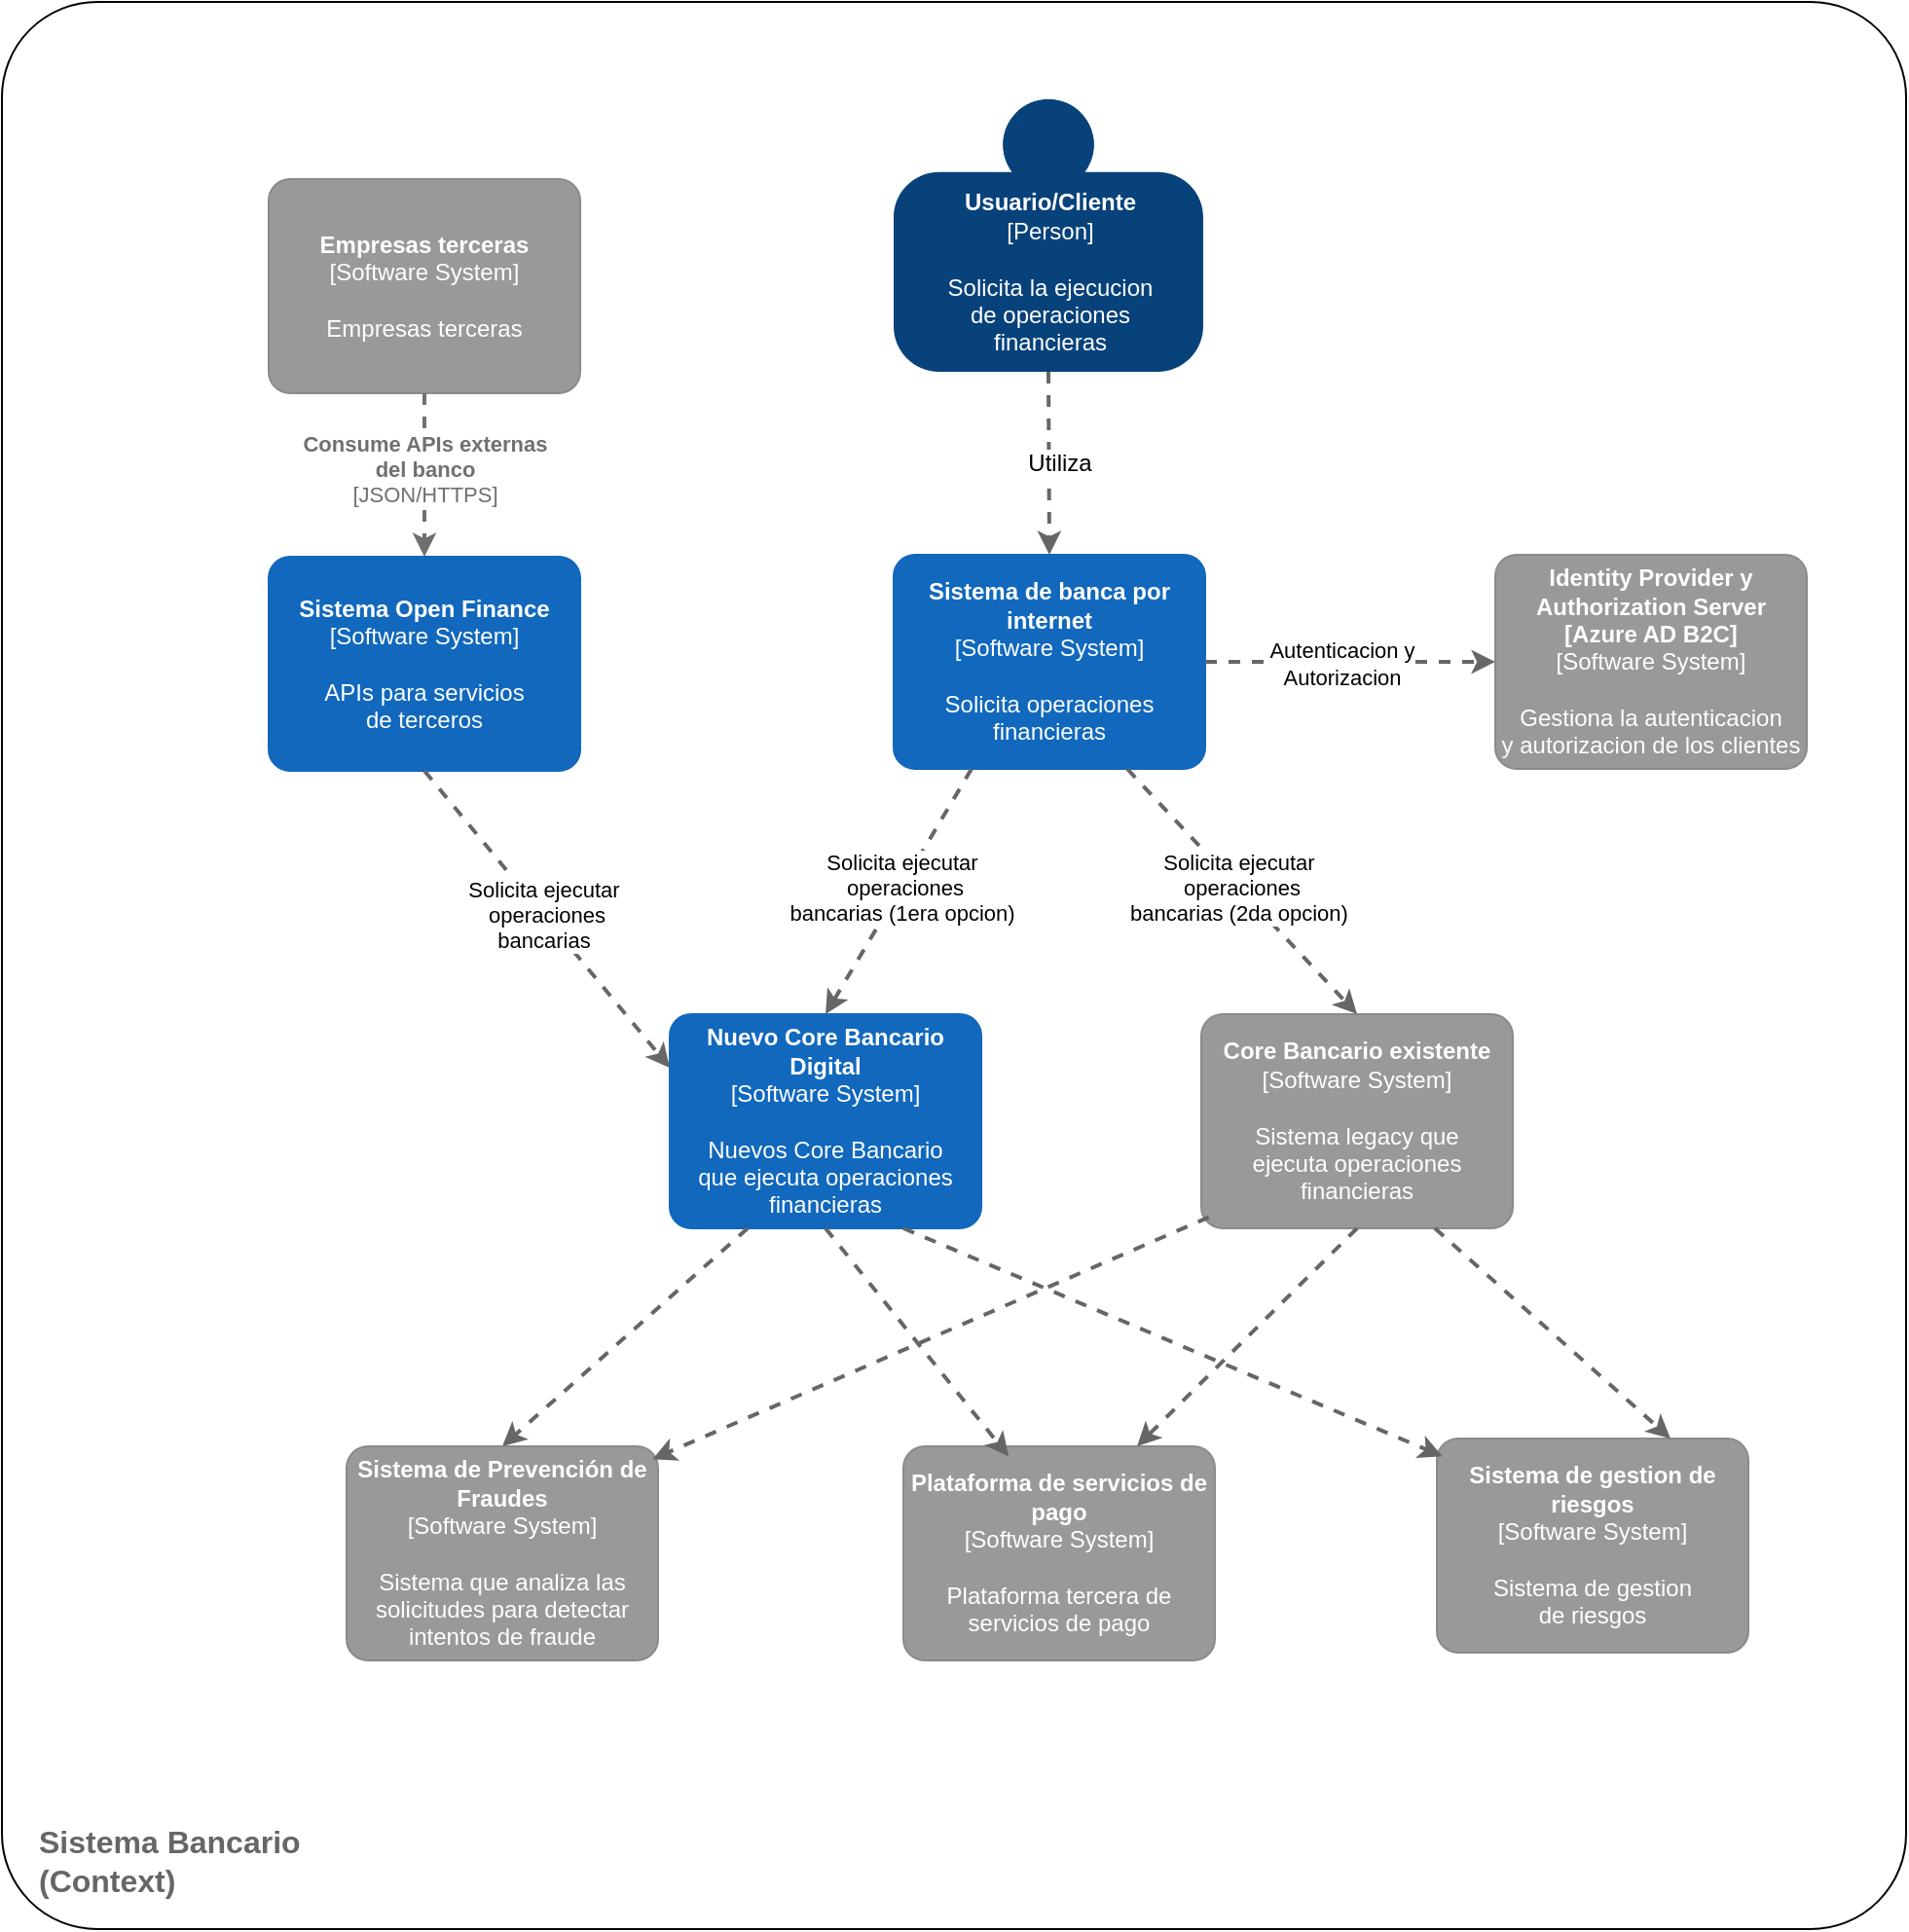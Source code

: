 <mxfile version="24.7.4" pages="4">
  <diagram name="Context" id="PqLu6jk4StzbcB_wIO43">
    <mxGraphModel grid="1" page="1" gridSize="10" guides="1" tooltips="1" connect="1" arrows="1" fold="1" pageScale="1" pageWidth="850" pageHeight="1100" math="0" shadow="0">
      <root>
        <mxCell id="0" />
        <mxCell id="1" parent="0" />
        <object placeholders="1" id="TaD8YUg37QKYstqpiLNO-3">
          <mxCell style="rounded=1;whiteSpace=wrap;html=1;labelBackgroundColor=none;fillColor=#ffffff;fontColor=#000000;align=left;arcSize=5;strokeColor=#000000;verticalAlign=bottom;metaEdit=1;metaData={&quot;c4Type&quot;:{&quot;editable&quot;:false}};points=[[0.25,0,0],[0.5,0,0],[0.75,0,0],[1,0.25,0],[1,0.5,0],[1,0.75,0],[0.75,1,0],[0.5,1,0],[0.25,1,0],[0,0.75,0],[0,0.5,0],[0,0.25,0]];" vertex="1" parent="1">
            <mxGeometry x="-1037" y="-60" width="978" height="990" as="geometry" />
          </mxCell>
        </object>
        <mxCell id="9qyufxGjgsheejtEJYmG-31" value="&lt;font style=&quot;font-size: 16px;&quot;&gt;&lt;b style=&quot;&quot;&gt;Sistema Bancario&lt;/b&gt;&lt;/font&gt;&lt;div&gt;&lt;font style=&quot;&quot; size=&quot;3&quot;&gt;&lt;b&gt;(Context)&lt;/b&gt;&lt;/font&gt;&lt;/div&gt;" style="text;html=1;align=left;verticalAlign=middle;resizable=0;points=[];autosize=1;fontColor=#666666;" vertex="1" parent="1">
          <mxGeometry x="-1020" y="870" width="160" height="50" as="geometry" />
        </mxCell>
        <object placeholders="1" c4Name="Usuario/Cliente" c4Type="Person" c4Description="Solicita la ejecucion&#xa;de operaciones&#xa;financieras" label="&lt;b&gt;%c4Name%&lt;/b&gt;&lt;div&gt;[%c4Type%]&lt;/div&gt;&lt;br&gt;&lt;div&gt;%c4Description%&lt;/div&gt;" id="9qyufxGjgsheejtEJYmG-54">
          <mxCell style="html=1;dashed=0;whitespace=wrap;fillColor=#08427b;strokeColor=none;fontColor=#ffffff;shape=mxgraph.c4.person;align=center;metaEdit=1;points=[[0.5,0,0],[1,0.5,0],[1,0.75,0],[0.75,1,0],[0.5,1,0],[0.25,1,0],[0,0.75,0],[0,0.5,0]];metaData={&quot;c4Type&quot;:{&quot;editable&quot;:false}};" vertex="1" parent="1">
            <mxGeometry x="-579" y="-10" width="159" height="140" as="geometry" />
          </mxCell>
        </object>
        <object placeholders="1" c4Name="Plataforma de servicios de pago" c4Type="Software System" c4Description="Plataforma tercera de&#xa;servicios de pago" label="&lt;b&gt;%c4Name%&lt;/b&gt;&lt;div&gt;[%c4Type%]&lt;/div&gt;&lt;br&gt;&lt;div&gt;%c4Description%&lt;/div&gt;" id="9qyufxGjgsheejtEJYmG-55">
          <mxCell style="rounded=1;whiteSpace=wrap;html=1;labelBackgroundColor=none;fillColor=#999999;fontColor=#ffffff;align=center;arcSize=10;strokeColor=#8A8A8A;metaEdit=1;metaData={&quot;c4Type&quot;:{&quot;editable&quot;:false}};points=[[0.25,0,0],[0.5,0,0],[0.75,0,0],[1,0.25,0],[1,0.5,0],[1,0.75,0],[0.75,1,0],[0.5,1,0],[0.25,1,0],[0,0.75,0],[0,0.5,0],[0,0.25,0]];" vertex="1" parent="1">
            <mxGeometry x="-574" y="682" width="160" height="110.0" as="geometry" />
          </mxCell>
        </object>
        <object placeholders="1" c4Name="Sistema de banca por internet" c4Type="Software System" c4Description="Solicita operaciones&#xa;financieras" label="&lt;b&gt;%c4Name%&lt;/b&gt;&lt;div&gt;[%c4Type%]&lt;/div&gt;&lt;br&gt;&lt;div&gt;%c4Description%&lt;/div&gt;" id="9qyufxGjgsheejtEJYmG-56">
          <mxCell style="rounded=1;whiteSpace=wrap;html=1;labelBackgroundColor=none;fillColor=#1168BD;fontColor=#ffffff;align=center;arcSize=10;strokeColor=#1168BD;metaEdit=1;metaData={&quot;c4Type&quot;:{&quot;editable&quot;:false}};points=[[0.25,0,0],[0.5,0,0],[0.75,0,0],[1,0.25,0],[1,0.5,0],[1,0.75,0],[0.75,1,0],[0.5,1,0],[0.25,1,0],[0,0.75,0],[0,0.5,0],[0,0.25,0]];" vertex="1" parent="1">
            <mxGeometry x="-579" y="224" width="160" height="110.0" as="geometry" />
          </mxCell>
        </object>
        <object placeholders="1" c4Name="Core Bancario existente" c4Type="Software System" c4Description="Sistema legacy que&#xa;ejecuta operaciones&#xa;financieras" label="&lt;b&gt;%c4Name%&lt;/b&gt;&lt;div&gt;[%c4Type%]&lt;/div&gt;&lt;br&gt;&lt;div&gt;%c4Description%&lt;/div&gt;" id="9qyufxGjgsheejtEJYmG-57">
          <mxCell style="rounded=1;whiteSpace=wrap;html=1;labelBackgroundColor=none;fillColor=#999999;fontColor=#ffffff;align=center;arcSize=10;strokeColor=#8A8A8A;metaEdit=1;metaData={&quot;c4Type&quot;:{&quot;editable&quot;:false}};points=[[0.25,0,0],[0.5,0,0],[0.75,0,0],[1,0.25,0],[1,0.5,0],[1,0.75,0],[0.75,1,0],[0.5,1,0],[0.25,1,0],[0,0.75,0],[0,0.5,0],[0,0.25,0]];" vertex="1" parent="1">
            <mxGeometry x="-421" y="460" width="160" height="110.0" as="geometry" />
          </mxCell>
        </object>
        <object placeholders="1" c4Name="Empresas terceras" c4Type="Software System" c4Description="Empresas terceras" label="&lt;b&gt;%c4Name%&lt;/b&gt;&lt;div&gt;[%c4Type%]&lt;/div&gt;&lt;br&gt;&lt;div&gt;%c4Description%&lt;/div&gt;" id="9qyufxGjgsheejtEJYmG-59">
          <mxCell style="rounded=1;whiteSpace=wrap;html=1;labelBackgroundColor=none;fillColor=#999999;fontColor=#ffffff;align=center;arcSize=10;strokeColor=#8A8A8A;metaEdit=1;metaData={&quot;c4Type&quot;:{&quot;editable&quot;:false}};points=[[0.25,0,0],[0.5,0,0],[0.75,0,0],[1,0.25,0],[1,0.5,0],[1,0.75,0],[0.75,1,0],[0.5,1,0],[0.25,1,0],[0,0.75,0],[0,0.5,0],[0,0.25,0]];" vertex="1" parent="1">
            <mxGeometry x="-900" y="31" width="160" height="110.0" as="geometry" />
          </mxCell>
        </object>
        <object placeholders="1" c4Name="Identity Provider y&#xa;Authorization Server&#xa;[Azure AD B2C]" c4Type="Software System" c4Description="Gestiona la autenticacion&#xa;y autorizacion de los clientes" label="&lt;b&gt;%c4Name%&lt;/b&gt;&lt;div&gt;[%c4Type%]&lt;/div&gt;&lt;br&gt;&lt;div&gt;%c4Description%&lt;/div&gt;" id="MeZHSYps9PmegAFoIJ27-1">
          <mxCell style="rounded=1;whiteSpace=wrap;html=1;labelBackgroundColor=none;fillColor=#999999;fontColor=#ffffff;align=center;arcSize=10;strokeColor=#8A8A8A;metaEdit=1;metaData={&quot;c4Type&quot;:{&quot;editable&quot;:false}};points=[[0.25,0,0],[0.5,0,0],[0.75,0,0],[1,0.25,0],[1,0.5,0],[1,0.75,0],[0.75,1,0],[0.5,1,0],[0.25,1,0],[0,0.75,0],[0,0.5,0],[0,0.25,0]];" vertex="1" parent="1">
            <mxGeometry x="-270" y="224" width="160" height="110.0" as="geometry" />
          </mxCell>
        </object>
        <mxCell id="cRPCts3o-49SOhC7XNKQ-1" style="edgeStyle=none;rounded=0;orthogonalLoop=1;jettySize=auto;html=1;dashed=1;strokeColor=#666666;strokeWidth=2;fillColor=#f5f5f5;exitX=1;exitY=0.5;exitDx=0;exitDy=0;exitPerimeter=0;entryX=0;entryY=0.5;entryDx=0;entryDy=0;entryPerimeter=0;" edge="1" parent="1" source="9qyufxGjgsheejtEJYmG-56" target="MeZHSYps9PmegAFoIJ27-1">
          <mxGeometry relative="1" as="geometry">
            <mxPoint x="-324" y="418" as="targetPoint" />
            <mxPoint x="-400" y="320" as="sourcePoint" />
          </mxGeometry>
        </mxCell>
        <mxCell id="cRPCts3o-49SOhC7XNKQ-2" value="A" style="edgeLabel;html=1;align=center;verticalAlign=middle;resizable=0;points=[];" connectable="0" vertex="1" parent="cRPCts3o-49SOhC7XNKQ-1">
          <mxGeometry x="-0.057" relative="1" as="geometry">
            <mxPoint as="offset" />
          </mxGeometry>
        </mxCell>
        <mxCell id="cRPCts3o-49SOhC7XNKQ-3" value="Autenticacion y&lt;div&gt;Autorizacion&lt;/div&gt;" style="edgeLabel;html=1;align=center;verticalAlign=middle;resizable=0;points=[];" connectable="0" vertex="1" parent="cRPCts3o-49SOhC7XNKQ-1">
          <mxGeometry x="-0.065" y="-1" relative="1" as="geometry">
            <mxPoint as="offset" />
          </mxGeometry>
        </mxCell>
        <mxCell id="ot7gzFXKrS3MLTE8henW-1" style="edgeStyle=none;rounded=0;orthogonalLoop=1;jettySize=auto;html=1;dashed=1;strokeColor=#666666;strokeWidth=2;fillColor=#f5f5f5;entryX=0.5;entryY=0;entryDx=0;entryDy=0;entryPerimeter=0;exitX=0.5;exitY=1;exitDx=0;exitDy=0;exitPerimeter=0;" edge="1" parent="1" source="9qyufxGjgsheejtEJYmG-54" target="9qyufxGjgsheejtEJYmG-56">
          <mxGeometry relative="1" as="geometry">
            <mxPoint x="-570" y="90" as="targetPoint" />
            <mxPoint x="-720" y="224" as="sourcePoint" />
          </mxGeometry>
        </mxCell>
        <mxCell id="ot7gzFXKrS3MLTE8henW-2" value="&lt;span style=&quot;font-size: 12px;&quot;&gt;Utiliza&lt;/span&gt;" style="edgeLabel;html=1;align=center;verticalAlign=middle;resizable=0;points=[];" connectable="0" vertex="1" parent="ot7gzFXKrS3MLTE8henW-1">
          <mxGeometry x="-0.015" y="1" relative="1" as="geometry">
            <mxPoint x="4" as="offset" />
          </mxGeometry>
        </mxCell>
        <object placeholders="1" c4Name="Nuevo Core Bancario Digital" c4Type="Software System" c4Description="Nuevos Core Bancario&#xa;que ejecuta operaciones&#xa;financieras" label="&lt;b&gt;%c4Name%&lt;/b&gt;&lt;div&gt;[%c4Type%]&lt;/div&gt;&lt;br&gt;&lt;div&gt;%c4Description%&lt;/div&gt;" id="sHxNbUioP0Ahh5HAb0JS-4">
          <mxCell style="rounded=1;whiteSpace=wrap;html=1;labelBackgroundColor=none;fillColor=#1168BD;fontColor=#ffffff;align=center;arcSize=10;strokeColor=#1168BD;metaEdit=1;metaData={&quot;c4Type&quot;:{&quot;editable&quot;:false}};points=[[0.25,0,0],[0.5,0,0],[0.75,0,0],[1,0.25,0],[1,0.5,0],[1,0.75,0],[0.75,1,0],[0.5,1,0],[0.25,1,0],[0,0.75,0],[0,0.5,0],[0,0.25,0]];" vertex="1" parent="1">
            <mxGeometry x="-694" y="460" width="160" height="110.0" as="geometry" />
          </mxCell>
        </object>
        <object placeholders="1" c4Name="Sistema de gestion de riesgos" c4Type="Software System" c4Description="Sistema de gestion&#xa;de riesgos" label="&lt;b&gt;%c4Name%&lt;/b&gt;&lt;div&gt;[%c4Type%]&lt;/div&gt;&lt;br&gt;&lt;div&gt;%c4Description%&lt;/div&gt;" id="sHxNbUioP0Ahh5HAb0JS-5">
          <mxCell style="rounded=1;whiteSpace=wrap;html=1;labelBackgroundColor=none;fillColor=#999999;fontColor=#ffffff;align=center;arcSize=10;strokeColor=#8A8A8A;metaEdit=1;metaData={&quot;c4Type&quot;:{&quot;editable&quot;:false}};points=[[0.25,0,0],[0.5,0,0],[0.75,0,0],[1,0.25,0],[1,0.5,0],[1,0.75,0],[0.75,1,0],[0.5,1,0],[0.25,1,0],[0,0.75,0],[0,0.5,0],[0,0.25,0]];" vertex="1" parent="1">
            <mxGeometry x="-300" y="678" width="160" height="110.0" as="geometry" />
          </mxCell>
        </object>
        <mxCell id="sHxNbUioP0Ahh5HAb0JS-14" style="edgeStyle=none;rounded=0;orthogonalLoop=1;jettySize=auto;html=1;dashed=1;strokeColor=#666666;strokeWidth=2;fillColor=#f5f5f5;exitX=0.25;exitY=1;exitDx=0;exitDy=0;exitPerimeter=0;entryX=0.5;entryY=0;entryDx=0;entryDy=0;entryPerimeter=0;" edge="1" parent="1" source="9qyufxGjgsheejtEJYmG-56" target="sHxNbUioP0Ahh5HAb0JS-4">
          <mxGeometry relative="1" as="geometry">
            <mxPoint x="-389" y="510" as="targetPoint" />
            <mxPoint x="-390" y="380" as="sourcePoint" />
          </mxGeometry>
        </mxCell>
        <mxCell id="sHxNbUioP0Ahh5HAb0JS-17" value="Solicita ejecutar&lt;div&gt;&amp;nbsp;operaciones&lt;/div&gt;&lt;div&gt;bancarias (1era opcion)&lt;/div&gt;" style="edgeLabel;html=1;align=center;verticalAlign=middle;resizable=0;points=[];" connectable="0" vertex="1" parent="sHxNbUioP0Ahh5HAb0JS-14">
          <mxGeometry x="-0.031" relative="1" as="geometry">
            <mxPoint as="offset" />
          </mxGeometry>
        </mxCell>
        <object placeholders="1" c4Name="Sistema Open Finance" c4Type="Software System" c4Description="APIs para servicios&#xa;de terceros" label="&lt;b&gt;%c4Name%&lt;/b&gt;&lt;div&gt;[%c4Type%]&lt;/div&gt;&lt;br&gt;&lt;div&gt;%c4Description%&lt;/div&gt;" id="30MKxfFizSxhn-uzqGAB-2">
          <mxCell style="rounded=1;whiteSpace=wrap;html=1;labelBackgroundColor=none;fillColor=#1168BD;fontColor=#ffffff;align=center;arcSize=10;strokeColor=#1168BD;metaEdit=1;metaData={&quot;c4Type&quot;:{&quot;editable&quot;:false}};points=[[0.25,0,0],[0.5,0,0],[0.75,0,0],[1,0.25,0],[1,0.5,0],[1,0.75,0],[0.75,1,0],[0.5,1,0],[0.25,1,0],[0,0.75,0],[0,0.5,0],[0,0.25,0]];" vertex="1" parent="1">
            <mxGeometry x="-900" y="225" width="160" height="110.0" as="geometry" />
          </mxCell>
        </object>
        <mxCell id="30MKxfFizSxhn-uzqGAB-5" style="edgeStyle=none;rounded=0;orthogonalLoop=1;jettySize=auto;html=1;dashed=1;strokeColor=#666666;strokeWidth=2;fillColor=#f5f5f5;entryX=0.5;entryY=0;entryDx=0;entryDy=0;entryPerimeter=0;exitX=0.25;exitY=1;exitDx=0;exitDy=0;exitPerimeter=0;" edge="1" parent="1" source="sHxNbUioP0Ahh5HAb0JS-4" target="zYszPy4LoPCn6pC-hMnP-1">
          <mxGeometry relative="1" as="geometry">
            <mxPoint x="-900" y="683" as="targetPoint" />
            <mxPoint x="-700" y="511" as="sourcePoint" />
          </mxGeometry>
        </mxCell>
        <mxCell id="30MKxfFizSxhn-uzqGAB-6" style="edgeStyle=none;rounded=0;orthogonalLoop=1;jettySize=auto;html=1;dashed=1;strokeColor=#666666;strokeWidth=2;fillColor=#f5f5f5;exitX=0.5;exitY=1;exitDx=0;exitDy=0;exitPerimeter=0;entryX=0.338;entryY=0.047;entryDx=0;entryDy=0;entryPerimeter=0;" edge="1" parent="1" source="sHxNbUioP0Ahh5HAb0JS-4" target="9qyufxGjgsheejtEJYmG-55">
          <mxGeometry relative="1" as="geometry">
            <mxPoint x="-558" y="521" as="targetPoint" />
            <mxPoint x="-690" y="521" as="sourcePoint" />
          </mxGeometry>
        </mxCell>
        <mxCell id="s-9MAdVwleIkowLZ_rUp-1" style="edgeStyle=none;rounded=0;orthogonalLoop=1;jettySize=auto;html=1;dashed=1;strokeColor=#666666;strokeWidth=2;fillColor=#f5f5f5;exitX=0.75;exitY=1;exitDx=0;exitDy=0;exitPerimeter=0;entryX=0.5;entryY=0;entryDx=0;entryDy=0;entryPerimeter=0;" edge="1" parent="1" source="9qyufxGjgsheejtEJYmG-56" target="9qyufxGjgsheejtEJYmG-57">
          <mxGeometry relative="1" as="geometry">
            <mxPoint x="-500" y="490" as="targetPoint" />
            <mxPoint x="-391" y="350" as="sourcePoint" />
          </mxGeometry>
        </mxCell>
        <mxCell id="s-9MAdVwleIkowLZ_rUp-2" value="Solicita ejecutar&lt;div&gt;&amp;nbsp;operaciones&lt;/div&gt;&lt;div&gt;bancarias (2da opcion)&lt;/div&gt;" style="edgeLabel;html=1;align=center;verticalAlign=middle;resizable=0;points=[];" connectable="0" vertex="1" parent="s-9MAdVwleIkowLZ_rUp-1">
          <mxGeometry x="-0.031" relative="1" as="geometry">
            <mxPoint as="offset" />
          </mxGeometry>
        </mxCell>
        <mxCell id="s-9MAdVwleIkowLZ_rUp-3" style="edgeStyle=none;rounded=0;orthogonalLoop=1;jettySize=auto;html=1;dashed=1;strokeColor=#666666;strokeWidth=2;fillColor=#f5f5f5;entryX=0.018;entryY=0.083;entryDx=0;entryDy=0;entryPerimeter=0;exitX=0.75;exitY=1;exitDx=0;exitDy=0;exitPerimeter=0;" edge="1" parent="1" source="sHxNbUioP0Ahh5HAb0JS-4" target="sHxNbUioP0Ahh5HAb0JS-5">
          <mxGeometry relative="1" as="geometry">
            <mxPoint x="-605" y="680" as="targetPoint" />
            <mxPoint x="-604" y="580" as="sourcePoint" />
          </mxGeometry>
        </mxCell>
        <mxCell id="s-9MAdVwleIkowLZ_rUp-4" style="edgeStyle=none;rounded=0;orthogonalLoop=1;jettySize=auto;html=1;dashed=1;strokeColor=#666666;strokeWidth=2;fillColor=#f5f5f5;entryX=0.75;entryY=0;entryDx=0;entryDy=0;entryPerimeter=0;exitX=0.5;exitY=1;exitDx=0;exitDy=0;exitPerimeter=0;" edge="1" parent="1" source="9qyufxGjgsheejtEJYmG-57" target="9qyufxGjgsheejtEJYmG-55">
          <mxGeometry relative="1" as="geometry">
            <mxPoint x="-225" y="708" as="targetPoint" />
            <mxPoint x="-400" y="600" as="sourcePoint" />
          </mxGeometry>
        </mxCell>
        <mxCell id="s-9MAdVwleIkowLZ_rUp-5" style="edgeStyle=none;rounded=0;orthogonalLoop=1;jettySize=auto;html=1;dashed=1;strokeColor=#666666;strokeWidth=2;fillColor=#f5f5f5;entryX=0.75;entryY=0;entryDx=0;entryDy=0;entryPerimeter=0;exitX=0.75;exitY=1;exitDx=0;exitDy=0;exitPerimeter=0;" edge="1" parent="1" source="9qyufxGjgsheejtEJYmG-57" target="sHxNbUioP0Ahh5HAb0JS-5">
          <mxGeometry relative="1" as="geometry">
            <mxPoint x="-379" y="698" as="targetPoint" />
            <mxPoint x="-554" y="590" as="sourcePoint" />
          </mxGeometry>
        </mxCell>
        <object placeholders="1" c4Name="Sistema de Prevención de Fraudes" c4Type="Software System" c4Description="Sistema que analiza las&#xa;solicitudes para detectar&#xa;intentos de fraude" label="&lt;b&gt;%c4Name%&lt;/b&gt;&lt;div&gt;[%c4Type%]&lt;/div&gt;&lt;br&gt;&lt;div&gt;%c4Description%&lt;/div&gt;" id="zYszPy4LoPCn6pC-hMnP-1">
          <mxCell style="rounded=1;whiteSpace=wrap;html=1;labelBackgroundColor=none;fillColor=#999999;fontColor=#ffffff;align=center;arcSize=10;strokeColor=#8A8A8A;metaEdit=1;metaData={&quot;c4Type&quot;:{&quot;editable&quot;:false}};points=[[0.25,0,0],[0.5,0,0],[0.75,0,0],[1,0.25,0],[1,0.5,0],[1,0.75,0],[0.75,1,0],[0.5,1,0],[0.25,1,0],[0,0.75,0],[0,0.5,0],[0,0.25,0]];" vertex="1" parent="1">
            <mxGeometry x="-860" y="682" width="160" height="110.0" as="geometry" />
          </mxCell>
        </object>
        <mxCell id="zYszPy4LoPCn6pC-hMnP-2" style="edgeStyle=none;rounded=0;orthogonalLoop=1;jettySize=auto;html=1;dashed=1;strokeColor=#666666;strokeWidth=2;fillColor=#f5f5f5;entryX=0.982;entryY=0.06;entryDx=0;entryDy=0;entryPerimeter=0;exitX=0.024;exitY=0.948;exitDx=0;exitDy=0;exitPerimeter=0;" edge="1" parent="1" source="9qyufxGjgsheejtEJYmG-57" target="zYszPy4LoPCn6pC-hMnP-1">
          <mxGeometry relative="1" as="geometry">
            <mxPoint x="-564" y="692" as="targetPoint" />
            <mxPoint x="-331" y="580" as="sourcePoint" />
          </mxGeometry>
        </mxCell>
        <object placeholders="1" c4Type="Relationship" c4Technology="JSON/HTTPS" c4Description="Consume APIs externas&#xa;del banco" label="&lt;div style=&quot;text-align: left&quot;&gt;&lt;div style=&quot;text-align: center&quot;&gt;&lt;b&gt;%c4Description%&lt;/b&gt;&lt;/div&gt;&lt;div style=&quot;text-align: center&quot;&gt;[%c4Technology%]&lt;/div&gt;&lt;/div&gt;" id="oemGy0l3KbP_V53zzTG0-1">
          <mxCell style="edgeStyle=none;rounded=0;html=1;jettySize=auto;orthogonalLoop=1;strokeColor=#707070;strokeWidth=2;fontColor=#707070;jumpStyle=none;dashed=1;metaEdit=1;metaData={&quot;c4Type&quot;:{&quot;editable&quot;:false}};exitX=0.5;exitY=1;exitDx=0;exitDy=0;exitPerimeter=0;entryX=0.5;entryY=0;entryDx=0;entryDy=0;entryPerimeter=0;" edge="1" parent="1" source="9qyufxGjgsheejtEJYmG-59" target="30MKxfFizSxhn-uzqGAB-2">
            <mxGeometry x="-0.071" width="160" relative="1" as="geometry">
              <mxPoint x="-990" y="170" as="sourcePoint" />
              <mxPoint x="-871" y="543" as="targetPoint" />
              <mxPoint as="offset" />
            </mxGeometry>
          </mxCell>
        </object>
        <mxCell id="oemGy0l3KbP_V53zzTG0-2" style="edgeStyle=none;rounded=0;orthogonalLoop=1;jettySize=auto;html=1;dashed=1;strokeColor=#666666;strokeWidth=2;fillColor=#f5f5f5;exitX=0.5;exitY=1;exitDx=0;exitDy=0;exitPerimeter=0;entryX=0;entryY=0.25;entryDx=0;entryDy=0;entryPerimeter=0;" edge="1" parent="1" source="30MKxfFizSxhn-uzqGAB-2" target="sHxNbUioP0Ahh5HAb0JS-4">
          <mxGeometry relative="1" as="geometry">
            <mxPoint x="-880" y="578" as="targetPoint" />
            <mxPoint x="-805" y="452" as="sourcePoint" />
          </mxGeometry>
        </mxCell>
        <mxCell id="oemGy0l3KbP_V53zzTG0-3" value="Solicita ejecutar&lt;div&gt;&amp;nbsp;operaciones&lt;/div&gt;&lt;div&gt;bancarias&lt;/div&gt;" style="edgeLabel;html=1;align=center;verticalAlign=middle;resizable=0;points=[];" connectable="0" vertex="1" parent="oemGy0l3KbP_V53zzTG0-2">
          <mxGeometry x="-0.031" relative="1" as="geometry">
            <mxPoint as="offset" />
          </mxGeometry>
        </mxCell>
      </root>
    </mxGraphModel>
  </diagram>
  <diagram name="Container-BxI" id="-WcUatyNhyKysanJ5gkU">
    <mxGraphModel grid="1" page="1" gridSize="10" guides="1" tooltips="1" connect="1" arrows="1" fold="1" pageScale="1" pageWidth="850" pageHeight="1100" math="0" shadow="0">
      <root>
        <mxCell id="e-cICA7l1yKO4RyK_Hxi-0" />
        <mxCell id="e-cICA7l1yKO4RyK_Hxi-1" parent="e-cICA7l1yKO4RyK_Hxi-0" />
        <object placeholders="1" id="hOkNQi3LSGtfgt3PnO9O-0">
          <mxCell style="rounded=1;whiteSpace=wrap;html=1;labelBackgroundColor=none;fillColor=#ffffff;fontColor=#000000;align=left;arcSize=5;strokeColor=#000000;verticalAlign=bottom;metaEdit=1;metaData={&quot;c4Type&quot;:{&quot;editable&quot;:false}};points=[[0.25,0,0],[0.5,0,0],[0.75,0,0],[1,0.25,0],[1,0.5,0],[1,0.75,0],[0.75,1,0],[0.5,1,0],[0.25,1,0],[0,0.75,0],[0,0.5,0],[0,0.25,0]];" vertex="1" parent="e-cICA7l1yKO4RyK_Hxi-1">
            <mxGeometry x="-1312" y="660" width="1400" height="1710" as="geometry" />
          </mxCell>
        </object>
        <object placeholders="1" c4Type="Relationship" c4Technology="Email y Push Notification" c4Description="Envia notificaciones&#xa;de movimientos" label="&lt;div style=&quot;text-align: left&quot;&gt;&lt;div style=&quot;text-align: center&quot;&gt;&lt;b&gt;%c4Description%&lt;/b&gt;&lt;/div&gt;&lt;div style=&quot;text-align: center&quot;&gt;[%c4Technology%]&lt;/div&gt;&lt;/div&gt;" id="hOkNQi3LSGtfgt3PnO9O-4">
          <mxCell style="edgeStyle=none;rounded=0;html=1;jettySize=auto;orthogonalLoop=1;strokeColor=#707070;strokeWidth=2;fontColor=#707070;jumpStyle=none;dashed=1;metaEdit=1;metaData={&quot;c4Type&quot;:{&quot;editable&quot;:false}};entryX=0;entryY=0.75;entryDx=0;entryDy=0;entryPerimeter=0;exitX=0.5;exitY=0;exitDx=0;exitDy=0;exitPerimeter=0;" edge="1" parent="e-cICA7l1yKO4RyK_Hxi-1" source="r3hz822XRdMkLitQclgm-4" target="hOkNQi3LSGtfgt3PnO9O-16">
            <mxGeometry x="-0.001" width="160" relative="1" as="geometry">
              <mxPoint x="-1180" y="882.647" as="sourcePoint" />
              <mxPoint x="-490" y="810" as="targetPoint" />
              <Array as="points">
                <mxPoint x="-1170" y="825" />
              </Array>
              <mxPoint as="offset" />
            </mxGeometry>
          </mxCell>
        </object>
        <object placeholders="1" c4Name="Aplicacion Web" c4Type="Container" c4Technology="Angular" c4Description="Web App" label="&lt;b&gt;%c4Name%&lt;/b&gt;&lt;div&gt;[%c4Type%: %c4Technology%]&lt;/div&gt;&lt;br&gt;&lt;div&gt;%c4Description%&lt;/div&gt;" id="hOkNQi3LSGtfgt3PnO9O-11">
          <mxCell style="rounded=1;whiteSpace=wrap;html=1;labelBackgroundColor=none;fillColor=#438DD5;fontColor=#ffffff;align=center;arcSize=10;strokeColor=#3C7FC0;metaEdit=1;metaData={&quot;c4Type&quot;:{&quot;editable&quot;:false}};points=[[0.25,0,0],[0.5,0,0],[0.75,0,0],[1,0.25,0],[1,0.5,0],[1,0.75,0],[0.75,1,0],[0.5,1,0],[0.25,1,0],[0,0.75,0],[0,0.5,0],[0,0.25,0]];" vertex="1" parent="e-cICA7l1yKO4RyK_Hxi-1">
            <mxGeometry x="-450" y="930" width="160" height="110.0" as="geometry" />
          </mxCell>
        </object>
        <object placeholders="1" c4Type="Relationship" c4Technology="JSON/HTTPS" c4Description="" label="&lt;div style=&quot;text-align: left&quot;&gt;&lt;div style=&quot;text-align: center&quot;&gt;&lt;b&gt;%c4Description%&lt;/b&gt;&lt;/div&gt;&lt;div style=&quot;text-align: center&quot;&gt;[%c4Technology%]&lt;/div&gt;&lt;/div&gt;" id="hOkNQi3LSGtfgt3PnO9O-12">
          <mxCell style="edgeStyle=none;rounded=0;html=1;jettySize=auto;orthogonalLoop=1;strokeColor=#707070;strokeWidth=2;fontColor=#707070;jumpStyle=none;dashed=1;metaEdit=1;metaData={&quot;c4Type&quot;:{&quot;editable&quot;:false}};exitX=0.5;exitY=1;exitDx=0;exitDy=0;exitPerimeter=0;entryX=0.5;entryY=0;entryDx=0;entryDy=0;entryPerimeter=0;" edge="1" parent="e-cICA7l1yKO4RyK_Hxi-1" source="hOkNQi3LSGtfgt3PnO9O-11" target="WmiuXLG2-uX9PYp6JeKr-0">
            <mxGeometry x="-0.55" y="-4" width="160" relative="1" as="geometry">
              <mxPoint x="-530" y="1150" as="sourcePoint" />
              <mxPoint x="-512" y="1211" as="targetPoint" />
              <mxPoint x="-1" as="offset" />
            </mxGeometry>
          </mxCell>
        </object>
        <object placeholders="1" c4Name="Usuario/Cliente" c4Type="Person" c4Description="Solicita la ejecucion&#xa;de operaciones&#xa;financieras" label="&lt;b&gt;%c4Name%&lt;/b&gt;&lt;div&gt;[%c4Type%]&lt;/div&gt;&lt;br&gt;&lt;div&gt;%c4Description%&lt;/div&gt;" id="hOkNQi3LSGtfgt3PnO9O-16">
          <mxCell style="html=1;dashed=0;whitespace=wrap;fillColor=#08427b;strokeColor=none;fontColor=#ffffff;shape=mxgraph.c4.person;align=center;metaEdit=1;points=[[0.5,0,0],[1,0.5,0],[1,0.75,0],[0.75,1,0],[0.5,1,0],[0.25,1,0],[0,0.75,0],[0,0.5,0]];metaData={&quot;c4Type&quot;:{&quot;editable&quot;:false}};" vertex="1" parent="e-cICA7l1yKO4RyK_Hxi-1">
            <mxGeometry x="-575" y="720" width="159" height="140" as="geometry" />
          </mxCell>
        </object>
        <object placeholders="1" c4Name="Aplicacion Movil" c4Type="Container" c4Technology="React Native o Flutter" c4Description="Mobile App" label="&lt;b&gt;%c4Name%&lt;/b&gt;&lt;div&gt;[%c4Type%: %c4Technology%]&lt;/div&gt;&lt;br&gt;&lt;div&gt;%c4Description%&lt;/div&gt;" id="s6c9RtsFVMWXQhgCm5IB-0">
          <mxCell style="rounded=1;whiteSpace=wrap;html=1;labelBackgroundColor=none;fillColor=#438DD5;fontColor=#ffffff;align=center;arcSize=10;strokeColor=#3C7FC0;metaEdit=1;metaData={&quot;c4Type&quot;:{&quot;editable&quot;:false}};points=[[0.25,0,0],[0.5,0,0],[0.75,0,0],[1,0.25,0],[1,0.5,0],[1,0.75,0],[0.75,1,0],[0.5,1,0],[0.25,1,0],[0,0.75,0],[0,0.5,0],[0,0.25,0]];" vertex="1" parent="e-cICA7l1yKO4RyK_Hxi-1">
            <mxGeometry x="-695" y="930" width="160" height="110.0" as="geometry" />
          </mxCell>
        </object>
        <object placeholders="1" c4Type="Relationship" c4Technology="JSON/HTTPS" c4Description="" label="&lt;div style=&quot;text-align: left&quot;&gt;&lt;div style=&quot;text-align: center&quot;&gt;&lt;b&gt;%c4Description%&lt;/b&gt;&lt;/div&gt;&lt;div style=&quot;text-align: center&quot;&gt;[%c4Technology%]&lt;/div&gt;&lt;/div&gt;" id="s6c9RtsFVMWXQhgCm5IB-2">
          <mxCell style="edgeStyle=none;rounded=0;html=1;jettySize=auto;orthogonalLoop=1;strokeColor=#707070;strokeWidth=2;fontColor=#707070;jumpStyle=none;dashed=1;metaEdit=1;metaData={&quot;c4Type&quot;:{&quot;editable&quot;:false}};exitX=0.5;exitY=1;exitDx=0;exitDy=0;exitPerimeter=0;entryX=0.25;entryY=0;entryDx=0;entryDy=0;entryPerimeter=0;" edge="1" parent="e-cICA7l1yKO4RyK_Hxi-1" source="s6c9RtsFVMWXQhgCm5IB-0" target="WmiuXLG2-uX9PYp6JeKr-6">
            <mxGeometry x="-0.531" width="160" relative="1" as="geometry">
              <mxPoint x="-700" y="1100" as="sourcePoint" />
              <mxPoint x="-592" y="1211" as="targetPoint" />
              <mxPoint as="offset" />
            </mxGeometry>
          </mxCell>
        </object>
        <object placeholders="1" c4Name="Almacen de Eventos" c4Type="Container" c4Technology="Kafka o Azure Event Hub" c4Description="Registro de request-response" label="&lt;b&gt;%c4Name%&lt;/b&gt;&lt;div&gt;[%c4Type%: %c4Technology%]&lt;/div&gt;&lt;br&gt;&lt;div&gt;%c4Description%&lt;/div&gt;" id="s6c9RtsFVMWXQhgCm5IB-3">
          <mxCell style="rounded=1;whiteSpace=wrap;html=1;labelBackgroundColor=none;fillColor=#438DD5;fontColor=#ffffff;align=center;arcSize=10;strokeColor=#3C7FC0;metaEdit=1;metaData={&quot;c4Type&quot;:{&quot;editable&quot;:false}};points=[[0.25,0,0],[0.5,0,0],[0.75,0,0],[1,0.25,0],[1,0.5,0],[1,0.75,0],[0.75,1,0],[0.5,1,0],[0.25,1,0],[0,0.75,0],[0,0.5,0],[0,0.25,0]];" vertex="1" parent="e-cICA7l1yKO4RyK_Hxi-1">
            <mxGeometry x="-978" y="1520" width="160" height="110.0" as="geometry" />
          </mxCell>
        </object>
        <object placeholders="1" c4Type="Relationship" c4Technology="TCP/Kafka" c4Description="Envia request-response" label="&lt;div style=&quot;text-align: left&quot;&gt;&lt;div style=&quot;text-align: center&quot;&gt;&lt;b&gt;%c4Description%&lt;/b&gt;&lt;/div&gt;&lt;div style=&quot;text-align: center&quot;&gt;[%c4Technology%]&lt;/div&gt;&lt;/div&gt;" id="s6c9RtsFVMWXQhgCm5IB-4">
          <mxCell style="edgeStyle=none;rounded=0;html=1;jettySize=auto;orthogonalLoop=1;strokeColor=#707070;strokeWidth=2;fontColor=#707070;jumpStyle=none;dashed=1;metaEdit=1;metaData={&quot;c4Type&quot;:{&quot;editable&quot;:false}};exitX=0.012;exitY=0.903;exitDx=0;exitDy=0;exitPerimeter=0;entryX=0.5;entryY=0;entryDx=0;entryDy=0;entryPerimeter=0;" edge="1" parent="e-cICA7l1yKO4RyK_Hxi-1" source="WmiuXLG2-uX9PYp6JeKr-6" target="s6c9RtsFVMWXQhgCm5IB-3">
            <mxGeometry x="0.15" y="1" width="160" relative="1" as="geometry">
              <mxPoint x="-632" y="1266" as="sourcePoint" />
              <mxPoint x="-380" y="1260" as="targetPoint" />
              <mxPoint as="offset" />
              <Array as="points">
                <mxPoint x="-898" y="1310" />
              </Array>
            </mxGeometry>
          </mxCell>
        </object>
        <object placeholders="1" c4Name="API Core de Auditoria" c4Type="Container" c4Technology="Java/Spring Boot/Spring Kafka o Azure Function" c4Description="Recopila las acciones&#xa;de los clientes" label="&lt;b&gt;%c4Name%&lt;/b&gt;&lt;div&gt;[%c4Type%: %c4Technology%]&lt;/div&gt;&lt;br&gt;&lt;div&gt;%c4Description%&lt;/div&gt;" id="s6c9RtsFVMWXQhgCm5IB-5">
          <mxCell style="rounded=1;whiteSpace=wrap;html=1;labelBackgroundColor=none;fillColor=#438DD5;fontColor=#ffffff;align=center;arcSize=10;strokeColor=#3C7FC0;metaEdit=1;metaData={&quot;c4Type&quot;:{&quot;editable&quot;:false}};points=[[0.25,0,0],[0.5,0,0],[0.75,0,0],[1,0.25,0],[1,0.5,0],[1,0.75,0],[0.75,1,0],[0.5,1,0],[0.25,1,0],[0,0.75,0],[0,0.5,0],[0,0.25,0]];" vertex="1" parent="e-cICA7l1yKO4RyK_Hxi-1">
            <mxGeometry x="-683" y="1798" width="162" height="114" as="geometry" />
          </mxCell>
        </object>
        <object placeholders="1" c4Type="Relationship" c4Technology="TCP/Kafka" c4Description="Recopila las acciones&#xa;de los clientes" label="&lt;div style=&quot;text-align: left&quot;&gt;&lt;div style=&quot;text-align: center&quot;&gt;&lt;b&gt;%c4Description%&lt;/b&gt;&lt;/div&gt;&lt;div style=&quot;text-align: center&quot;&gt;[%c4Technology%]&lt;/div&gt;&lt;/div&gt;" id="s6c9RtsFVMWXQhgCm5IB-6">
          <mxCell style="edgeStyle=none;rounded=0;html=1;jettySize=auto;orthogonalLoop=1;strokeColor=#707070;strokeWidth=2;fontColor=#707070;jumpStyle=none;dashed=1;metaEdit=1;metaData={&quot;c4Type&quot;:{&quot;editable&quot;:false}};exitX=0.75;exitY=1;exitDx=0;exitDy=0;exitPerimeter=0;entryX=0.25;entryY=0;entryDx=0;entryDy=0;entryPerimeter=0;" edge="1" parent="e-cICA7l1yKO4RyK_Hxi-1" source="s6c9RtsFVMWXQhgCm5IB-3" target="s6c9RtsFVMWXQhgCm5IB-5">
            <mxGeometry x="0.11" y="-2" width="160" relative="1" as="geometry">
              <mxPoint x="-410.95" y="1480" as="sourcePoint" />
              <mxPoint x="-410.95" y="1590" as="targetPoint" />
              <mxPoint as="offset" />
            </mxGeometry>
          </mxCell>
        </object>
        <object placeholders="1" c4Name="API Core de Notificaciones" c4Type="Container" c4Technology="Java/Spring Boot/Spring Kafka o Azure Function" c4Description="Recopila los movimientos&#xa;de los clientes" label="&lt;b&gt;%c4Name%&lt;/b&gt;&lt;div&gt;[%c4Type%: %c4Technology%]&lt;/div&gt;&lt;br&gt;&lt;div&gt;%c4Description%&lt;/div&gt;" id="s6c9RtsFVMWXQhgCm5IB-8">
          <mxCell style="rounded=1;whiteSpace=wrap;html=1;labelBackgroundColor=none;fillColor=#438DD5;fontColor=#ffffff;align=center;arcSize=10;strokeColor=#3C7FC0;metaEdit=1;metaData={&quot;c4Type&quot;:{&quot;editable&quot;:false}};points=[[0.25,0,0],[0.5,0,0],[0.75,0,0],[1,0.25,0],[1,0.5,0],[1,0.75,0],[0.75,1,0],[0.5,1,0],[0.25,1,0],[0,0.75,0],[0,0.5,0],[0,0.25,0]];" vertex="1" parent="e-cICA7l1yKO4RyK_Hxi-1">
            <mxGeometry x="-1035" y="1802" width="162" height="114" as="geometry" />
          </mxCell>
        </object>
        <object placeholders="1" c4Type="Relationship" c4Technology="TCP/Kafka" c4Description="Recopila los movimientos&#xa;de los clientes" label="&lt;div style=&quot;text-align: left&quot;&gt;&lt;div style=&quot;text-align: center&quot;&gt;&lt;b&gt;%c4Description%&lt;/b&gt;&lt;/div&gt;&lt;div style=&quot;text-align: center&quot;&gt;[%c4Technology%]&lt;/div&gt;&lt;/div&gt;" id="s6c9RtsFVMWXQhgCm5IB-9">
          <mxCell style="edgeStyle=none;rounded=0;html=1;jettySize=auto;orthogonalLoop=1;strokeColor=#707070;strokeWidth=2;fontColor=#707070;jumpStyle=none;dashed=1;metaEdit=1;metaData={&quot;c4Type&quot;:{&quot;editable&quot;:false}};exitX=0.5;exitY=1;exitDx=0;exitDy=0;exitPerimeter=0;entryX=0.5;entryY=0;entryDx=0;entryDy=0;entryPerimeter=0;" edge="1" parent="e-cICA7l1yKO4RyK_Hxi-1" source="s6c9RtsFVMWXQhgCm5IB-3" target="s6c9RtsFVMWXQhgCm5IB-8">
            <mxGeometry x="-0.057" y="1" width="160" relative="1" as="geometry">
              <mxPoint x="-860" y="1542" as="sourcePoint" />
              <mxPoint x="-648" y="1540" as="targetPoint" />
              <mxPoint as="offset" />
            </mxGeometry>
          </mxCell>
        </object>
        <object placeholders="1" c4Type="Database" c4Technology="Azure SQL Database" c4Description="Base de datos de Auditoria" label="%c4Type%&lt;div&gt;[Container:&amp;nbsp;%c4Technology%]&lt;/div&gt;&lt;br&gt;&lt;div&gt;%c4Description%&lt;/div&gt;" id="s6c9RtsFVMWXQhgCm5IB-10">
          <mxCell style="shape=cylinder;whiteSpace=wrap;html=1;boundedLbl=1;rounded=0;labelBackgroundColor=none;fillColor=#438DD5;fontSize=12;fontColor=#ffffff;align=center;strokeColor=#3C7FC0;metaEdit=1;points=[[0.5,0,0],[1,0.25,0],[1,0.5,0],[1,0.75,0],[0.5,1,0],[0,0.75,0],[0,0.5,0],[0,0.25,0]];metaData={&quot;c4Type&quot;:{&quot;editable&quot;:false}};" vertex="1" parent="e-cICA7l1yKO4RyK_Hxi-1">
            <mxGeometry x="-681" y="2050" width="160" height="140" as="geometry" />
          </mxCell>
        </object>
        <object placeholders="1" c4Type="Relationship" c4Technology="R2DBC" c4Description="Lectura y escritura&#xa;de informacion de&#xa;auditoria" label="&lt;div style=&quot;text-align: left&quot;&gt;&lt;div style=&quot;text-align: center&quot;&gt;&lt;b&gt;%c4Description%&lt;/b&gt;&lt;/div&gt;&lt;div style=&quot;text-align: center&quot;&gt;[%c4Technology%]&lt;/div&gt;&lt;/div&gt;" id="s6c9RtsFVMWXQhgCm5IB-11">
          <mxCell style="edgeStyle=none;rounded=0;html=1;jettySize=auto;orthogonalLoop=1;strokeColor=#707070;strokeWidth=2;fontColor=#707070;jumpStyle=none;dashed=1;metaEdit=1;metaData={&quot;c4Type&quot;:{&quot;editable&quot;:false}};exitX=0.5;exitY=1;exitDx=0;exitDy=0;exitPerimeter=0;entryX=0.5;entryY=0;entryDx=0;entryDy=0;entryPerimeter=0;" edge="1" parent="e-cICA7l1yKO4RyK_Hxi-1" source="s6c9RtsFVMWXQhgCm5IB-5" target="s6c9RtsFVMWXQhgCm5IB-10">
            <mxGeometry x="-0.057" y="1" width="160" relative="1" as="geometry">
              <mxPoint x="-450" y="1322" as="sourcePoint" />
              <mxPoint x="-238" y="1320" as="targetPoint" />
              <mxPoint as="offset" />
            </mxGeometry>
          </mxCell>
        </object>
        <object placeholders="1" c4Type="Relationship" c4Technology="Browser" c4Description="Utiliza" label="&lt;div style=&quot;text-align: left&quot;&gt;&lt;div style=&quot;text-align: center&quot;&gt;&lt;b&gt;%c4Description%&lt;/b&gt;&lt;/div&gt;&lt;div style=&quot;text-align: center&quot;&gt;[%c4Technology%]&lt;/div&gt;&lt;/div&gt;" id="r3hz822XRdMkLitQclgm-2">
          <mxCell style="edgeStyle=none;rounded=0;html=1;jettySize=auto;orthogonalLoop=1;strokeColor=#707070;strokeWidth=2;fontColor=#707070;jumpStyle=none;dashed=1;metaEdit=1;metaData={&quot;c4Type&quot;:{&quot;editable&quot;:false}};exitX=0.75;exitY=1;exitDx=0;exitDy=0;exitPerimeter=0;entryX=0.5;entryY=0;entryDx=0;entryDy=0;entryPerimeter=0;" edge="1" parent="e-cICA7l1yKO4RyK_Hxi-1" source="hOkNQi3LSGtfgt3PnO9O-16" target="hOkNQi3LSGtfgt3PnO9O-11">
            <mxGeometry x="-0.019" y="2" width="160" relative="1" as="geometry">
              <mxPoint x="-184" y="810" as="sourcePoint" />
              <mxPoint x="-260" y="910" as="targetPoint" />
              <mxPoint as="offset" />
            </mxGeometry>
          </mxCell>
        </object>
        <object placeholders="1" c4Type="Relationship" c4Technology="Celular" c4Description="Utiliza" label="&lt;div style=&quot;text-align: left&quot;&gt;&lt;div style=&quot;text-align: center&quot;&gt;&lt;b&gt;%c4Description%&lt;/b&gt;&lt;/div&gt;&lt;div style=&quot;text-align: center&quot;&gt;[%c4Technology%]&lt;/div&gt;&lt;/div&gt;" id="r3hz822XRdMkLitQclgm-3">
          <mxCell style="edgeStyle=none;rounded=0;html=1;jettySize=auto;orthogonalLoop=1;strokeColor=#707070;strokeWidth=2;fontColor=#707070;jumpStyle=none;dashed=1;metaEdit=1;metaData={&quot;c4Type&quot;:{&quot;editable&quot;:false}};exitX=0.25;exitY=1;exitDx=0;exitDy=0;exitPerimeter=0;entryX=0.5;entryY=0;entryDx=0;entryDy=0;entryPerimeter=0;" edge="1" parent="e-cICA7l1yKO4RyK_Hxi-1" source="hOkNQi3LSGtfgt3PnO9O-16" target="s6c9RtsFVMWXQhgCm5IB-0">
            <mxGeometry x="-0.064" y="-4" width="160" relative="1" as="geometry">
              <mxPoint x="-380" y="790" as="sourcePoint" />
              <mxPoint x="-295" y="860" as="targetPoint" />
              <mxPoint as="offset" />
            </mxGeometry>
          </mxCell>
        </object>
        <object placeholders="1" c4Name="Sistema de Notificaciones" c4Type="Software System" c4Description="Envia Emails y Push &#xa;Notifications para &#xa;notificar transacciones" label="&lt;b&gt;%c4Name%&lt;/b&gt;&lt;div&gt;[%c4Type%]&lt;/div&gt;&lt;br&gt;&lt;div&gt;%c4Description%&lt;/div&gt;" id="r3hz822XRdMkLitQclgm-4">
          <mxCell style="rounded=1;whiteSpace=wrap;html=1;labelBackgroundColor=none;fillColor=#999999;fontColor=#ffffff;align=center;arcSize=10;strokeColor=#8A8A8A;metaEdit=1;metaData={&quot;c4Type&quot;:{&quot;editable&quot;:false}};points=[[0.25,0,0],[0.5,0,0],[0.75,0,0],[1,0.25,0],[1,0.5,0],[1,0.75,0],[0.75,1,0],[0.5,1,0],[0.25,1,0],[0,0.75,0],[0,0.5,0],[0,0.25,0]];" vertex="1" parent="e-cICA7l1yKO4RyK_Hxi-1">
            <mxGeometry x="-1250" y="1144" width="160" height="110.0" as="geometry" />
          </mxCell>
        </object>
        <mxCell id="cE--ml2adNiotB3BjBhg-0" value="&lt;font style=&quot;font-size: 16px;&quot;&gt;&lt;b style=&quot;&quot;&gt;Sistema de Banca por Internet&lt;/b&gt;&lt;/font&gt;&lt;div&gt;&lt;font style=&quot;font-size: 16px;&quot;&gt;&lt;b style=&quot;&quot;&gt;(Container)&lt;/b&gt;&lt;/font&gt;&lt;/div&gt;" style="text;html=1;align=left;verticalAlign=middle;resizable=0;points=[];autosize=1;fontColor=#666666;" vertex="1" parent="e-cICA7l1yKO4RyK_Hxi-1">
          <mxGeometry x="-1285" y="2290" width="250" height="50" as="geometry" />
        </mxCell>
        <object placeholders="1" c4Type="Relationship" c4Technology="JSON/HTTPS" c4Description="Primero lo busca en" label="&lt;div style=&quot;text-align: left&quot;&gt;&lt;div style=&quot;text-align: center&quot;&gt;&lt;b&gt;%c4Description%&lt;/b&gt;&lt;/div&gt;&lt;div style=&quot;text-align: center&quot;&gt;[%c4Technology%]&lt;/div&gt;&lt;/div&gt;" id="QUYzv_v-vO-VIMs5DuNs-6">
          <mxCell style="edgeStyle=none;rounded=0;html=1;jettySize=auto;orthogonalLoop=1;strokeColor=#707070;strokeWidth=2;fontColor=#707070;jumpStyle=none;dashed=1;metaEdit=1;metaData={&quot;c4Type&quot;:{&quot;editable&quot;:false}};exitX=0.25;exitY=1;exitDx=0;exitDy=0;exitPerimeter=0;entryX=0.75;entryY=0;entryDx=0;entryDy=0;entryPerimeter=0;" edge="1" parent="e-cICA7l1yKO4RyK_Hxi-1" source="WmiuXLG2-uX9PYp6JeKr-0" target="Vk_xbPUDHojSTALer6i_-0">
            <mxGeometry x="-0.332" y="4" width="160" relative="1" as="geometry">
              <mxPoint x="-250" y="1240" as="sourcePoint" />
              <mxPoint x="40" y="1250" as="targetPoint" />
              <mxPoint as="offset" />
            </mxGeometry>
          </mxCell>
        </object>
        <object placeholders="1" c4Type="Relationship" c4Technology="JSON/HTTPS" c4Description="Caso contrario consulta a" label="&lt;div style=&quot;text-align: left&quot;&gt;&lt;div style=&quot;text-align: center&quot;&gt;&lt;b&gt;%c4Description%&lt;/b&gt;&lt;/div&gt;&lt;div style=&quot;text-align: center&quot;&gt;[%c4Technology%]&lt;/div&gt;&lt;/div&gt;" id="QUYzv_v-vO-VIMs5DuNs-7">
          <mxCell style="edgeStyle=none;rounded=0;html=1;jettySize=auto;orthogonalLoop=1;strokeColor=#707070;strokeWidth=2;fontColor=#707070;jumpStyle=none;dashed=1;metaEdit=1;metaData={&quot;c4Type&quot;:{&quot;editable&quot;:false}};entryX=0.75;entryY=0;entryDx=0;entryDy=0;entryPerimeter=0;exitX=0.75;exitY=1;exitDx=0;exitDy=0;exitPerimeter=0;" edge="1" parent="e-cICA7l1yKO4RyK_Hxi-1" source="WmiuXLG2-uX9PYp6JeKr-0" target="HVPQTV_sw0djyGz5FHqS-0">
            <mxGeometry x="0.694" y="3" width="160" relative="1" as="geometry">
              <mxPoint x="-60" y="1410" as="sourcePoint" />
              <mxPoint x="90" y="1445.0" as="targetPoint" />
              <mxPoint as="offset" />
            </mxGeometry>
          </mxCell>
        </object>
        <object placeholders="1" c4Name="Identity Provider y&#xa;Authorization Server&#xa;[Azure AD B2C]" c4Type="Software System" c4Description="Gestiona la autenticacion&#xa;y autorizacion de los clientes" label="&lt;b&gt;%c4Name%&lt;/b&gt;&lt;div&gt;[%c4Type%]&lt;/div&gt;&lt;br&gt;&lt;div&gt;%c4Description%&lt;/div&gt;" id="he-PReakX2kVaJNk7vxU-0">
          <mxCell style="rounded=1;whiteSpace=wrap;html=1;labelBackgroundColor=none;fillColor=#999999;fontColor=#ffffff;align=center;arcSize=10;strokeColor=#8A8A8A;metaEdit=1;metaData={&quot;c4Type&quot;:{&quot;editable&quot;:false}};points=[[0.25,0,0],[0.5,0,0],[0.75,0,0],[1,0.25,0],[1,0.5,0],[1,0.75,0],[0.75,1,0],[0.5,1,0],[0.25,1,0],[0,0.75,0],[0,0.5,0],[0,0.25,0]];" vertex="1" parent="e-cICA7l1yKO4RyK_Hxi-1">
            <mxGeometry x="-115" y="1080" width="160" height="110.0" as="geometry" />
          </mxCell>
        </object>
        <object placeholders="1" c4Type="Relationship" c4Technology="JSON/HTTPS" c4Description="Realiza solicitudes a" label="&lt;div style=&quot;text-align: left&quot;&gt;&lt;div style=&quot;text-align: center&quot;&gt;&lt;b&gt;%c4Description%&lt;/b&gt;&lt;/div&gt;&lt;div style=&quot;text-align: center&quot;&gt;[%c4Technology%]&lt;/div&gt;&lt;/div&gt;" id="he-PReakX2kVaJNk7vxU-1">
          <mxCell style="edgeStyle=none;rounded=0;html=1;jettySize=auto;orthogonalLoop=1;strokeColor=#707070;strokeWidth=2;fontColor=#707070;jumpStyle=none;dashed=1;metaEdit=1;metaData={&quot;c4Type&quot;:{&quot;editable&quot;:false}};exitX=0.75;exitY=1;exitDx=0;exitDy=0;exitPerimeter=0;entryX=0;entryY=0.25;entryDx=0;entryDy=0;entryPerimeter=0;" edge="1" parent="e-cICA7l1yKO4RyK_Hxi-1" source="hOkNQi3LSGtfgt3PnO9O-11" target="he-PReakX2kVaJNk7vxU-0">
            <mxGeometry width="160" relative="1" as="geometry">
              <mxPoint x="-364" y="1070" as="sourcePoint" />
              <mxPoint x="-440" y="1241" as="targetPoint" />
            </mxGeometry>
          </mxCell>
        </object>
        <object placeholders="1" c4Type="Relationship" c4Technology="JSON/HTTPS" c4Description="Realiza solicitudes a" label="&lt;div style=&quot;text-align: left&quot;&gt;&lt;div style=&quot;text-align: center&quot;&gt;&lt;b&gt;%c4Description%&lt;/b&gt;&lt;/div&gt;&lt;div style=&quot;text-align: center&quot;&gt;[%c4Technology%]&lt;/div&gt;&lt;/div&gt;" id="he-PReakX2kVaJNk7vxU-2">
          <mxCell style="edgeStyle=none;rounded=0;html=1;jettySize=auto;orthogonalLoop=1;strokeColor=#707070;strokeWidth=2;fontColor=#707070;jumpStyle=none;dashed=1;metaEdit=1;metaData={&quot;c4Type&quot;:{&quot;editable&quot;:false}};exitX=0.962;exitY=1;exitDx=0;exitDy=0;exitPerimeter=0;entryX=0;entryY=0.5;entryDx=0;entryDy=0;entryPerimeter=0;" edge="1" parent="e-cICA7l1yKO4RyK_Hxi-1" source="s6c9RtsFVMWXQhgCm5IB-0" target="he-PReakX2kVaJNk7vxU-0">
            <mxGeometry x="-0.288" width="160" relative="1" as="geometry">
              <mxPoint x="-416" y="1060" as="sourcePoint" />
              <mxPoint x="-492" y="1231" as="targetPoint" />
              <Array as="points">
                <mxPoint x="-540" y="1135" />
              </Array>
              <mxPoint x="-1" as="offset" />
            </mxGeometry>
          </mxCell>
        </object>
        <object placeholders="1" c4Name="Sistema Biometrico" c4Type="Software System" c4Description="Entidad estatal que expone&#xa;el servicio de validacion&#xa;biometrica (huella y rostro)" label="&lt;b&gt;%c4Name%&lt;/b&gt;&lt;div&gt;[%c4Type%]&lt;/div&gt;&lt;br&gt;&lt;div&gt;%c4Description%&lt;/div&gt;" id="tuglOaA1PWguurn6OnNz-0">
          <mxCell style="rounded=1;whiteSpace=wrap;html=1;labelBackgroundColor=none;fillColor=#999999;fontColor=#ffffff;align=center;arcSize=10;strokeColor=#8A8A8A;metaEdit=1;metaData={&quot;c4Type&quot;:{&quot;editable&quot;:false}};points=[[0.25,0,0],[0.5,0,0],[0.75,0,0],[1,0.25,0],[1,0.5,0],[1,0.75,0],[0.75,1,0],[0.5,1,0],[0.25,1,0],[0,0.75,0],[0,0.5,0],[0,0.25,0]];" vertex="1" parent="e-cICA7l1yKO4RyK_Hxi-1">
            <mxGeometry x="-978" y="930" width="160" height="110.0" as="geometry" />
          </mxCell>
        </object>
        <object placeholders="1" c4Name="API de Account" c4Type="Container" c4Technology="Java - Spring Boot" c4Description="Backend for Frontend&#xa;Web App" label="&lt;b&gt;%c4Name%&lt;/b&gt;&lt;div&gt;[%c4Type%: %c4Technology%]&lt;/div&gt;&lt;br&gt;&lt;div&gt;%c4Description%&lt;/div&gt;" id="WmiuXLG2-uX9PYp6JeKr-0">
          <mxCell style="rounded=1;whiteSpace=wrap;html=1;labelBackgroundColor=none;fillColor=#438DD5;fontColor=#ffffff;align=center;arcSize=10;strokeColor=#3C7FC0;metaEdit=1;metaData={&quot;c4Type&quot;:{&quot;editable&quot;:false}};points=[[0.25,0,0],[0.5,0,0],[0.75,0,0],[1,0.25,0],[1,0.5,0],[1,0.75,0],[0.75,1,0],[0.5,1,0],[0.25,1,0],[0,0.75,0],[0,0.5,0],[0,0.25,0]];" vertex="1" parent="e-cICA7l1yKO4RyK_Hxi-1">
            <mxGeometry x="-335" y="1211" width="160" height="110.0" as="geometry" />
          </mxCell>
        </object>
        <object placeholders="1" c4Name="API de Account" c4Type="Container" c4Technology="Java - Spring Boot" c4Description="Backend for Frontend&#xa;Mobile App" label="&lt;b&gt;%c4Name%&lt;/b&gt;&lt;div&gt;[%c4Type%: %c4Technology%]&lt;/div&gt;&lt;br&gt;&lt;div&gt;%c4Description%&lt;/div&gt;" id="WmiuXLG2-uX9PYp6JeKr-6">
          <mxCell style="rounded=1;whiteSpace=wrap;html=1;labelBackgroundColor=none;fillColor=#438DD5;fontColor=#ffffff;align=center;arcSize=10;strokeColor=#3C7FC0;metaEdit=1;metaData={&quot;c4Type&quot;:{&quot;editable&quot;:false}};points=[[0.25,0,0],[0.5,0,0],[0.75,0,0],[1,0.25,0],[1,0.5,0],[1,0.75,0],[0.75,1,0],[0.5,1,0],[0.25,1,0],[0,0.75,0],[0,0.5,0],[0,0.25,0]];" vertex="1" parent="e-cICA7l1yKO4RyK_Hxi-1">
            <mxGeometry x="-553" y="1211" width="160" height="110.0" as="geometry" />
          </mxCell>
        </object>
        <object placeholders="1" c4Name="Nuevo Core Bancario Digital" c4Type="Software System" c4Description="Nuevo Core Bancario&#xa;que ejecuta operaciones&#xa;financieras" label="&lt;b&gt;%c4Name%&lt;/b&gt;&lt;div&gt;[%c4Type%]&lt;/div&gt;&lt;br&gt;&lt;div&gt;%c4Description%&lt;/div&gt;" id="Vk_xbPUDHojSTALer6i_-0">
          <mxCell style="rounded=1;whiteSpace=wrap;html=1;labelBackgroundColor=none;fillColor=#1168BD;fontColor=#ffffff;align=center;arcSize=10;strokeColor=#1168BD;metaEdit=1;metaData={&quot;c4Type&quot;:{&quot;editable&quot;:false}};points=[[0.25,0,0],[0.5,0,0],[0.75,0,0],[1,0.25,0],[1,0.5,0],[1,0.75,0],[0.75,1,0],[0.5,1,0],[0.25,1,0],[0,0.75,0],[0,0.5,0],[0,0.25,0]];" vertex="1" parent="e-cICA7l1yKO4RyK_Hxi-1">
            <mxGeometry x="-590" y="1520" width="160" height="110.0" as="geometry" />
          </mxCell>
        </object>
        <object placeholders="1" c4Type="Relationship" c4Technology="JSON/HTTPS" c4Description="Primero lo busca en" label="&lt;div style=&quot;text-align: left&quot;&gt;&lt;div style=&quot;text-align: center&quot;&gt;&lt;b&gt;%c4Description%&lt;/b&gt;&lt;/div&gt;&lt;div style=&quot;text-align: center&quot;&gt;[%c4Technology%]&lt;/div&gt;&lt;/div&gt;" id="Vk_xbPUDHojSTALer6i_-1">
          <mxCell style="edgeStyle=none;rounded=0;html=1;jettySize=auto;orthogonalLoop=1;strokeColor=#707070;strokeWidth=2;fontColor=#707070;jumpStyle=none;dashed=1;metaEdit=1;metaData={&quot;c4Type&quot;:{&quot;editable&quot;:false}};exitX=0.5;exitY=1;exitDx=0;exitDy=0;exitPerimeter=0;entryX=0.25;entryY=0;entryDx=0;entryDy=0;entryPerimeter=0;" edge="1" parent="e-cICA7l1yKO4RyK_Hxi-1" source="WmiuXLG2-uX9PYp6JeKr-6" target="Vk_xbPUDHojSTALer6i_-0">
            <mxGeometry width="160" relative="1" as="geometry">
              <mxPoint x="-320" y="1380" as="sourcePoint" />
              <mxPoint x="-90" y="1440" as="targetPoint" />
              <Array as="points" />
            </mxGeometry>
          </mxCell>
        </object>
        <object placeholders="1" c4Name="Core Bancario existente" c4Type="Software System" c4Description="Sistema legacy que&#xa;ejecuta operaciones&#xa;financieras" label="&lt;b&gt;%c4Name%&lt;/b&gt;&lt;div&gt;[%c4Type%]&lt;/div&gt;&lt;br&gt;&lt;div&gt;%c4Description%&lt;/div&gt;" id="HVPQTV_sw0djyGz5FHqS-0">
          <mxCell style="rounded=1;whiteSpace=wrap;html=1;labelBackgroundColor=none;fillColor=#999999;fontColor=#ffffff;align=center;arcSize=10;strokeColor=#8A8A8A;metaEdit=1;metaData={&quot;c4Type&quot;:{&quot;editable&quot;:false}};points=[[0.25,0,0],[0.5,0,0],[0.75,0,0],[1,0.25,0],[1,0.5,0],[1,0.75,0],[0.75,1,0],[0.5,1,0],[0.25,1,0],[0,0.75,0],[0,0.5,0],[0,0.25,0]];" vertex="1" parent="e-cICA7l1yKO4RyK_Hxi-1">
            <mxGeometry x="-309" y="1521" width="160" height="110.0" as="geometry" />
          </mxCell>
        </object>
        <object placeholders="1" c4Type="Relationship" c4Technology="JSON/HTTPS" c4Description="Caso contrario consulta a" label="&lt;div style=&quot;text-align: left&quot;&gt;&lt;div style=&quot;text-align: center&quot;&gt;&lt;b&gt;%c4Description%&lt;/b&gt;&lt;/div&gt;&lt;div style=&quot;text-align: center&quot;&gt;[%c4Technology%]&lt;/div&gt;&lt;/div&gt;" id="HVPQTV_sw0djyGz5FHqS-1">
          <mxCell style="edgeStyle=none;rounded=0;html=1;jettySize=auto;orthogonalLoop=1;strokeColor=#707070;strokeWidth=2;fontColor=#707070;jumpStyle=none;dashed=1;metaEdit=1;metaData={&quot;c4Type&quot;:{&quot;editable&quot;:false}};entryX=0.25;entryY=0;entryDx=0;entryDy=0;entryPerimeter=0;exitX=0.75;exitY=1;exitDx=0;exitDy=0;exitPerimeter=0;" edge="1" parent="e-cICA7l1yKO4RyK_Hxi-1" source="WmiuXLG2-uX9PYp6JeKr-6" target="HVPQTV_sw0djyGz5FHqS-0">
            <mxGeometry x="0.385" y="-1" width="160" relative="1" as="geometry">
              <mxPoint x="-380" y="1424" as="sourcePoint" />
              <mxPoint x="155" y="1586" as="targetPoint" />
              <mxPoint as="offset" />
              <Array as="points" />
            </mxGeometry>
          </mxCell>
        </object>
        <object placeholders="1" c4Type="Relationship" c4Technology="TCP/Kafka" c4Description="Envia request-response" label="&lt;div style=&quot;text-align: left&quot;&gt;&lt;div style=&quot;text-align: center&quot;&gt;&lt;b&gt;%c4Description%&lt;/b&gt;&lt;/div&gt;&lt;div style=&quot;text-align: center&quot;&gt;[%c4Technology%]&lt;/div&gt;&lt;/div&gt;" id="0ddVvNmlU42P8n8gDc2J-0">
          <mxCell style="edgeStyle=none;rounded=0;html=1;jettySize=auto;orthogonalLoop=1;strokeColor=#707070;strokeWidth=2;fontColor=#707070;jumpStyle=none;dashed=1;metaEdit=1;metaData={&quot;c4Type&quot;:{&quot;editable&quot;:false}};exitX=0.5;exitY=1;exitDx=0;exitDy=0;exitPerimeter=0;entryX=0.863;entryY=0.028;entryDx=0;entryDy=0;entryPerimeter=0;" edge="1" parent="e-cICA7l1yKO4RyK_Hxi-1" source="WmiuXLG2-uX9PYp6JeKr-0" target="s6c9RtsFVMWXQhgCm5IB-3">
            <mxGeometry x="0.255" width="160" relative="1" as="geometry">
              <mxPoint x="-575" y="1327" as="sourcePoint" />
              <mxPoint x="-841" y="1581" as="targetPoint" />
              <mxPoint x="1" as="offset" />
              <Array as="points">
                <mxPoint x="-255" y="1350" />
                <mxPoint x="-840" y="1350" />
              </Array>
            </mxGeometry>
          </mxCell>
        </object>
        <object placeholders="1" c4Type="Relationship" c4Technology="TCP/Kafka" c4Description="Envia&#xa;request-response" label="&lt;div style=&quot;text-align: left&quot;&gt;&lt;div style=&quot;text-align: center&quot;&gt;&lt;b&gt;%c4Description%&lt;/b&gt;&lt;/div&gt;&lt;div style=&quot;text-align: center&quot;&gt;[%c4Technology%]&lt;/div&gt;&lt;/div&gt;" id="0ddVvNmlU42P8n8gDc2J-1">
          <mxCell style="edgeStyle=none;rounded=0;html=1;jettySize=auto;orthogonalLoop=1;strokeColor=#707070;strokeWidth=2;fontColor=#707070;jumpStyle=none;dashed=1;metaEdit=1;metaData={&quot;c4Type&quot;:{&quot;editable&quot;:false}};exitX=0;exitY=0.5;exitDx=0;exitDy=0;exitPerimeter=0;entryX=1;entryY=0.5;entryDx=0;entryDy=0;entryPerimeter=0;" edge="1" parent="e-cICA7l1yKO4RyK_Hxi-1" source="Vk_xbPUDHojSTALer6i_-0" target="s6c9RtsFVMWXQhgCm5IB-3">
            <mxGeometry y="5" width="160" relative="1" as="geometry">
              <mxPoint x="-326" y="1331" as="sourcePoint" />
              <mxPoint x="-830" y="1533" as="targetPoint" />
              <mxPoint as="offset" />
              <Array as="points">
                <mxPoint x="-770" y="1575" />
              </Array>
            </mxGeometry>
          </mxCell>
        </object>
        <object placeholders="1" c4Type="Relationship" c4Technology="JSON/HTTPS" c4Description="" label="&lt;div style=&quot;text-align: left&quot;&gt;&lt;div style=&quot;text-align: center&quot;&gt;&lt;b&gt;%c4Description%&lt;/b&gt;&lt;/div&gt;&lt;div style=&quot;text-align: center&quot;&gt;[%c4Technology%]&lt;/div&gt;&lt;/div&gt;" id="0ddVvNmlU42P8n8gDc2J-2">
          <mxCell style="edgeStyle=none;rounded=0;html=1;jettySize=auto;orthogonalLoop=1;strokeColor=#707070;strokeWidth=2;fontColor=#707070;jumpStyle=none;dashed=1;metaEdit=1;metaData={&quot;c4Type&quot;:{&quot;editable&quot;:false}};entryX=0.5;entryY=1;entryDx=0;entryDy=0;entryPerimeter=0;exitX=0;exitY=0.5;exitDx=0;exitDy=0;exitPerimeter=0;" edge="1" parent="e-cICA7l1yKO4RyK_Hxi-1" source="s6c9RtsFVMWXQhgCm5IB-8" target="r3hz822XRdMkLitQclgm-4">
            <mxGeometry x="-0.097" width="160" relative="1" as="geometry">
              <mxPoint x="-1250" y="1340" as="sourcePoint" />
              <mxPoint x="-1160" y="1511" as="targetPoint" />
              <mxPoint as="offset" />
              <Array as="points">
                <mxPoint x="-1170" y="1859" />
              </Array>
            </mxGeometry>
          </mxCell>
        </object>
        <object placeholders="1" c4Name="ELK" c4Type="Software System" c4Description="Plataforma de Logs" label="&lt;b&gt;%c4Name%&lt;/b&gt;&lt;div&gt;[%c4Type%]&lt;/div&gt;&lt;br&gt;&lt;div&gt;%c4Description%&lt;/div&gt;" id="txKxg0qYfygmtNG9HiYn-0">
          <mxCell style="rounded=1;whiteSpace=wrap;html=1;labelBackgroundColor=none;fillColor=#999999;fontColor=#ffffff;align=center;arcSize=10;strokeColor=#8A8A8A;metaEdit=1;metaData={&quot;c4Type&quot;:{&quot;editable&quot;:false}};points=[[0.25,0,0],[0.5,0,0],[0.75,0,0],[1,0.25,0],[1,0.5,0],[1,0.75,0],[0.75,1,0],[0.5,1,0],[0.25,1,0],[0,0.75,0],[0,0.5,0],[0,0.25,0]];" vertex="1" parent="e-cICA7l1yKO4RyK_Hxi-1">
            <mxGeometry x="-380" y="1798" width="160" height="110.0" as="geometry" />
          </mxCell>
        </object>
        <object placeholders="1" c4Type="Relationship" c4Technology="TCP/Kafka" c4Description="Recopila todos los Logs" label="&lt;div style=&quot;text-align: left&quot;&gt;&lt;div style=&quot;text-align: center&quot;&gt;&lt;b&gt;%c4Description%&lt;/b&gt;&lt;/div&gt;&lt;div style=&quot;text-align: center&quot;&gt;[%c4Technology%]&lt;/div&gt;&lt;/div&gt;" id="txKxg0qYfygmtNG9HiYn-1">
          <mxCell style="edgeStyle=none;rounded=0;html=1;jettySize=auto;orthogonalLoop=1;strokeColor=#707070;strokeWidth=2;fontColor=#707070;jumpStyle=none;dashed=1;metaEdit=1;metaData={&quot;c4Type&quot;:{&quot;editable&quot;:false}};exitX=0.98;exitY=0.961;exitDx=0;exitDy=0;exitPerimeter=0;entryX=0.25;entryY=0;entryDx=0;entryDy=0;entryPerimeter=0;" edge="1" parent="e-cICA7l1yKO4RyK_Hxi-1" source="s6c9RtsFVMWXQhgCm5IB-3" target="txKxg0qYfygmtNG9HiYn-0">
            <mxGeometry x="-0.022" y="-3" width="160" relative="1" as="geometry">
              <mxPoint x="-290" y="1740.5" as="sourcePoint" />
              <mxPoint x="-521" y="1867.5" as="targetPoint" />
              <mxPoint as="offset" />
            </mxGeometry>
          </mxCell>
        </object>
        <object placeholders="1" c4Name="API de Onboarding" c4Type="Container" c4Technology="Java - Spring Boot" c4Description="Backend for Frontend&#xa;Mobile App" label="&lt;b&gt;%c4Name%&lt;/b&gt;&lt;div&gt;[%c4Type%: %c4Technology%]&lt;/div&gt;&lt;br&gt;&lt;div&gt;%c4Description%&lt;/div&gt;" id="OUe3z5X8YlzmSY9WFwZq-0">
          <mxCell style="rounded=1;whiteSpace=wrap;html=1;labelBackgroundColor=none;fillColor=#438DD5;fontColor=#ffffff;align=center;arcSize=10;strokeColor=#3C7FC0;metaEdit=1;metaData={&quot;c4Type&quot;:{&quot;editable&quot;:false}};points=[[0.25,0,0],[0.5,0,0],[0.75,0,0],[1,0.25,0],[1,0.5,0],[1,0.75,0],[0.75,1,0],[0.5,1,0],[0.25,1,0],[0,0.75,0],[0,0.5,0],[0,0.25,0]];" vertex="1" parent="e-cICA7l1yKO4RyK_Hxi-1">
            <mxGeometry x="-1050" y="1175" width="160" height="110.0" as="geometry" />
          </mxCell>
        </object>
        <object placeholders="1" c4Type="Relationship" c4Technology="JSON/HTTPS" c4Description="Solicita validacion&#xa;biometrica" label="&lt;div style=&quot;text-align: left&quot;&gt;&lt;div style=&quot;text-align: center&quot;&gt;&lt;b&gt;%c4Description%&lt;/b&gt;&lt;/div&gt;&lt;div style=&quot;text-align: center&quot;&gt;[%c4Technology%]&lt;/div&gt;&lt;/div&gt;" id="OUe3z5X8YlzmSY9WFwZq-1">
          <mxCell style="edgeStyle=none;rounded=0;html=1;jettySize=auto;orthogonalLoop=1;strokeColor=#707070;strokeWidth=2;fontColor=#707070;jumpStyle=none;dashed=1;metaEdit=1;metaData={&quot;c4Type&quot;:{&quot;editable&quot;:false}};exitX=0.5;exitY=0;exitDx=0;exitDy=0;exitPerimeter=0;entryX=0.5;entryY=1;entryDx=0;entryDy=0;entryPerimeter=0;" edge="1" parent="e-cICA7l1yKO4RyK_Hxi-1" source="OUe3z5X8YlzmSY9WFwZq-0" target="tuglOaA1PWguurn6OnNz-0">
            <mxGeometry x="-0.081" y="6" width="160" relative="1" as="geometry">
              <mxPoint x="-1026" y="1343" as="sourcePoint" />
              <mxPoint x="-1140" y="1120" as="targetPoint" />
              <mxPoint as="offset" />
            </mxGeometry>
          </mxCell>
        </object>
        <object placeholders="1" c4Type="Relationship" c4Technology="TCP/Kafka" c4Description="Envia request-response" label="&lt;div style=&quot;text-align: left&quot;&gt;&lt;div style=&quot;text-align: center&quot;&gt;&lt;b&gt;%c4Description%&lt;/b&gt;&lt;/div&gt;&lt;div style=&quot;text-align: center&quot;&gt;[%c4Technology%]&lt;/div&gt;&lt;/div&gt;" id="OUe3z5X8YlzmSY9WFwZq-2">
          <mxCell style="edgeStyle=none;rounded=0;html=1;jettySize=auto;orthogonalLoop=1;strokeColor=#707070;strokeWidth=2;fontColor=#707070;jumpStyle=none;dashed=1;metaEdit=1;metaData={&quot;c4Type&quot;:{&quot;editable&quot;:false}};exitX=0.25;exitY=1;exitDx=0;exitDy=0;exitPerimeter=0;entryX=0.021;entryY=0.037;entryDx=0;entryDy=0;entryPerimeter=0;" edge="1" parent="e-cICA7l1yKO4RyK_Hxi-1" source="OUe3z5X8YlzmSY9WFwZq-0" target="s6c9RtsFVMWXQhgCm5IB-3">
            <mxGeometry x="0.15" y="1" width="160" relative="1" as="geometry">
              <mxPoint x="-593" y="1320" as="sourcePoint" />
              <mxPoint x="-888" y="1530" as="targetPoint" />
              <mxPoint as="offset" />
              <Array as="points" />
            </mxGeometry>
          </mxCell>
        </object>
        <object placeholders="1" c4Type="Relationship" c4Technology="JSON/HTTPS" c4Description="" label="&lt;div style=&quot;text-align: left&quot;&gt;&lt;div style=&quot;text-align: center&quot;&gt;&lt;b&gt;%c4Description%&lt;/b&gt;&lt;/div&gt;&lt;div style=&quot;text-align: center&quot;&gt;[%c4Technology%]&lt;/div&gt;&lt;/div&gt;" id="OUe3z5X8YlzmSY9WFwZq-3">
          <mxCell style="edgeStyle=none;rounded=0;html=1;jettySize=auto;orthogonalLoop=1;strokeColor=#707070;strokeWidth=2;fontColor=#707070;jumpStyle=none;dashed=1;metaEdit=1;metaData={&quot;c4Type&quot;:{&quot;editable&quot;:false}};exitX=0.021;exitY=0.943;exitDx=0;exitDy=0;exitPerimeter=0;entryX=0.75;entryY=0;entryDx=0;entryDy=0;entryPerimeter=0;" edge="1" parent="e-cICA7l1yKO4RyK_Hxi-1" source="s6c9RtsFVMWXQhgCm5IB-0" target="OUe3z5X8YlzmSY9WFwZq-0">
            <mxGeometry x="-0.531" width="160" relative="1" as="geometry">
              <mxPoint x="-692" y="1100" as="sourcePoint" />
              <mxPoint x="-642" y="1271" as="targetPoint" />
              <mxPoint as="offset" />
            </mxGeometry>
          </mxCell>
        </object>
        <object placeholders="1" c4Type="Database" c4Technology="Azure CosmosDB" c4Description="Base de datos&#xa;de Usuario/Cliente&#xa;(Mobile App)" label="%c4Type%&lt;div&gt;[Container:&amp;nbsp;%c4Technology%]&lt;/div&gt;&lt;br&gt;&lt;div&gt;%c4Description%&lt;/div&gt;" id="OUe3z5X8YlzmSY9WFwZq-5">
          <mxCell style="shape=cylinder;whiteSpace=wrap;html=1;boundedLbl=1;rounded=0;labelBackgroundColor=none;fillColor=#438DD5;fontSize=12;fontColor=#ffffff;align=center;strokeColor=#3C7FC0;metaEdit=1;points=[[0.5,0,0],[1,0.25,0],[1,0.5,0],[1,0.75,0],[0.5,1,0],[0,0.75,0],[0,0.5,0],[0,0.25,0]];metaData={&quot;c4Type&quot;:{&quot;editable&quot;:false}};" vertex="1" parent="e-cICA7l1yKO4RyK_Hxi-1">
            <mxGeometry x="-783" y="1158" width="150" height="140" as="geometry" />
          </mxCell>
        </object>
        <object placeholders="1" c4Type="Relationship" c4Technology="API MongoDB" c4Description="CRUD" label="&lt;div style=&quot;text-align: left&quot;&gt;&lt;div style=&quot;text-align: center&quot;&gt;&lt;b&gt;%c4Description%&lt;/b&gt;&lt;/div&gt;&lt;div style=&quot;text-align: center&quot;&gt;[%c4Technology%]&lt;/div&gt;&lt;/div&gt;" id="OUe3z5X8YlzmSY9WFwZq-6">
          <mxCell style="edgeStyle=none;rounded=0;html=1;jettySize=auto;orthogonalLoop=1;strokeColor=#707070;strokeWidth=2;fontColor=#707070;jumpStyle=none;dashed=1;metaEdit=1;metaData={&quot;c4Type&quot;:{&quot;editable&quot;:false}};exitX=1;exitY=0.5;exitDx=0;exitDy=0;exitPerimeter=0;entryX=0;entryY=0.5;entryDx=0;entryDy=0;entryPerimeter=0;" edge="1" parent="e-cICA7l1yKO4RyK_Hxi-1" source="OUe3z5X8YlzmSY9WFwZq-0" target="OUe3z5X8YlzmSY9WFwZq-5">
            <mxGeometry x="-0.057" y="1" width="160" relative="1" as="geometry">
              <mxPoint x="-850" y="1150" as="sourcePoint" />
              <mxPoint x="-849" y="1288" as="targetPoint" />
              <mxPoint as="offset" />
            </mxGeometry>
          </mxCell>
        </object>
      </root>
    </mxGraphModel>
  </diagram>
  <diagram name="Container-Core Bancario" id="IXaJkHx_L2Q0dw-aIUH9">
    <mxGraphModel grid="1" page="1" gridSize="10" guides="1" tooltips="1" connect="1" arrows="1" fold="1" pageScale="1" pageWidth="850" pageHeight="1100" math="0" shadow="0">
      <root>
        <mxCell id="UvByUcrPLZcpVr9Rwt7N-0" />
        <mxCell id="UvByUcrPLZcpVr9Rwt7N-1" parent="UvByUcrPLZcpVr9Rwt7N-0" />
        <object placeholders="1" id="UvByUcrPLZcpVr9Rwt7N-2">
          <mxCell style="rounded=1;whiteSpace=wrap;html=1;labelBackgroundColor=none;fillColor=#ffffff;fontColor=#000000;align=left;arcSize=5;strokeColor=#000000;verticalAlign=bottom;metaEdit=1;metaData={&quot;c4Type&quot;:{&quot;editable&quot;:false}};points=[[0.25,0,0],[0.5,0,0],[0.75,0,0],[1,0.25,0],[1,0.5,0],[1,0.75,0],[0.75,1,0],[0.5,1,0],[0.25,1,0],[0,0.75,0],[0,0.5,0],[0,0.25,0]];" vertex="1" parent="UvByUcrPLZcpVr9Rwt7N-1">
            <mxGeometry x="-1460" y="-50" width="1640" height="1340" as="geometry" />
          </mxCell>
        </object>
        <mxCell id="UvByUcrPLZcpVr9Rwt7N-3" value="&lt;span style=&quot;font-size: 16px;&quot;&gt;&lt;b&gt;Nuevo Core Bancario Digital&lt;/b&gt;&lt;/span&gt;&lt;br&gt;&lt;div&gt;&lt;font size=&quot;3&quot; style=&quot;&quot;&gt;&lt;b&gt;(Container)&lt;/b&gt;&lt;/font&gt;&lt;/div&gt;" style="text;html=1;align=left;verticalAlign=middle;resizable=0;points=[];autosize=1;fontColor=#666666;" vertex="1" parent="UvByUcrPLZcpVr9Rwt7N-1">
          <mxGeometry x="-1440" y="1230" width="240" height="50" as="geometry" />
        </mxCell>
        <object placeholders="1" c4Name="Usuario/Cliente" c4Type="Person" c4Description="Solicita la ejecucion&#xa;de operaciones&#xa;financieras" label="&lt;b&gt;%c4Name%&lt;/b&gt;&lt;div&gt;[%c4Type%]&lt;/div&gt;&lt;br&gt;&lt;div&gt;%c4Description%&lt;/div&gt;" id="UvByUcrPLZcpVr9Rwt7N-4">
          <mxCell style="html=1;dashed=0;whitespace=wrap;fillColor=#08427b;strokeColor=none;fontColor=#ffffff;shape=mxgraph.c4.person;align=center;metaEdit=1;points=[[0.5,0,0],[1,0.5,0],[1,0.75,0],[0.75,1,0],[0.5,1,0],[0.25,1,0],[0,0.75,0],[0,0.5,0]];metaData={&quot;c4Type&quot;:{&quot;editable&quot;:false}};" vertex="1" parent="UvByUcrPLZcpVr9Rwt7N-1">
            <mxGeometry x="-578" y="-10" width="159" height="140" as="geometry" />
          </mxCell>
        </object>
        <object placeholders="1" c4Name="Plataforma de servicios de pagos" c4Type="Software System" c4Description="Plataforma tercera de&#xa;servicios de pagos" label="&lt;b&gt;%c4Name%&lt;/b&gt;&lt;div&gt;[%c4Type%]&lt;/div&gt;&lt;br&gt;&lt;div&gt;%c4Description%&lt;/div&gt;" id="UvByUcrPLZcpVr9Rwt7N-5">
          <mxCell style="rounded=1;whiteSpace=wrap;html=1;labelBackgroundColor=none;fillColor=#999999;fontColor=#ffffff;align=center;arcSize=10;strokeColor=#8A8A8A;metaEdit=1;metaData={&quot;c4Type&quot;:{&quot;editable&quot;:false}};points=[[0.25,0,0],[0.5,0,0],[0.75,0,0],[1,0.25,0],[1,0.5,0],[1,0.75,0],[0.75,1,0],[0.5,1,0],[0.25,1,0],[0,0.75,0],[0,0.5,0],[0,0.25,0]];" vertex="1" parent="UvByUcrPLZcpVr9Rwt7N-1">
            <mxGeometry x="-120" y="947" width="160" height="110.0" as="geometry" />
          </mxCell>
        </object>
        <object placeholders="1" c4Name="Sistema de banca por internet" c4Type="Software System" c4Description="Solicita operaciones&#xa;financieras" label="&lt;b&gt;%c4Name%&lt;/b&gt;&lt;div&gt;[%c4Type%]&lt;/div&gt;&lt;br&gt;&lt;div&gt;%c4Description%&lt;/div&gt;" id="UvByUcrPLZcpVr9Rwt7N-6">
          <mxCell style="rounded=1;whiteSpace=wrap;html=1;labelBackgroundColor=none;fillColor=#1168BD;fontColor=#ffffff;align=center;arcSize=10;strokeColor=#1168BD;metaEdit=1;metaData={&quot;c4Type&quot;:{&quot;editable&quot;:false}};points=[[0.25,0,0],[0.5,0,0],[0.75,0,0],[1,0.25,0],[1,0.5,0],[1,0.75,0],[0.75,1,0],[0.5,1,0],[0.25,1,0],[0,0.75,0],[0,0.5,0],[0,0.25,0]];" vertex="1" parent="UvByUcrPLZcpVr9Rwt7N-1">
            <mxGeometry x="-579" y="210" width="160" height="110.0" as="geometry" />
          </mxCell>
        </object>
        <object placeholders="1" c4Name="Empresas terceras" c4Type="Software System" c4Description="Empresas terceras" label="&lt;b&gt;%c4Name%&lt;/b&gt;&lt;div&gt;[%c4Type%]&lt;/div&gt;&lt;br&gt;&lt;div&gt;%c4Description%&lt;/div&gt;" id="UvByUcrPLZcpVr9Rwt7N-8">
          <mxCell style="rounded=1;whiteSpace=wrap;html=1;labelBackgroundColor=none;fillColor=#999999;fontColor=#ffffff;align=center;arcSize=10;strokeColor=#8A8A8A;metaEdit=1;metaData={&quot;c4Type&quot;:{&quot;editable&quot;:false}};points=[[0.25,0,0],[0.5,0,0],[0.75,0,0],[1,0.25,0],[1,0.5,0],[1,0.75,0],[0.75,1,0],[0.5,1,0],[0.25,1,0],[0,0.75,0],[0,0.5,0],[0,0.25,0]];" vertex="1" parent="UvByUcrPLZcpVr9Rwt7N-1">
            <mxGeometry x="-869" y="210" width="160" height="110.0" as="geometry" />
          </mxCell>
        </object>
        <mxCell id="UvByUcrPLZcpVr9Rwt7N-9" style="edgeStyle=none;rounded=0;orthogonalLoop=1;jettySize=auto;html=1;dashed=1;strokeColor=#666666;strokeWidth=2;fillColor=#f5f5f5;entryX=0.75;entryY=0;entryDx=0;entryDy=0;entryPerimeter=0;exitX=0.25;exitY=1;exitDx=0;exitDy=0;exitPerimeter=0;" edge="1" parent="UvByUcrPLZcpVr9Rwt7N-1" source="UvByUcrPLZcpVr9Rwt7N-4" target="UvByUcrPLZcpVr9Rwt7N-8">
          <mxGeometry relative="1" as="geometry">
            <mxPoint x="-664" y="214" as="targetPoint" />
            <mxPoint x="-730" y="214" as="sourcePoint" />
          </mxGeometry>
        </mxCell>
        <mxCell id="UvByUcrPLZcpVr9Rwt7N-10" value="Utiliza" style="edgeLabel;html=1;align=center;verticalAlign=middle;resizable=0;points=[];" connectable="0" vertex="1" parent="UvByUcrPLZcpVr9Rwt7N-9">
          <mxGeometry x="0.109" y="-2" relative="1" as="geometry">
            <mxPoint as="offset" />
          </mxGeometry>
        </mxCell>
        <mxCell id="UvByUcrPLZcpVr9Rwt7N-11" style="edgeStyle=none;rounded=0;orthogonalLoop=1;jettySize=auto;html=1;dashed=1;strokeColor=#666666;strokeWidth=2;fillColor=#f5f5f5;exitX=1;exitY=0.75;exitDx=0;exitDy=0;exitPerimeter=0;entryX=0.057;entryY=0.059;entryDx=0;entryDy=0;entryPerimeter=0;" edge="1" parent="UvByUcrPLZcpVr9Rwt7N-1" source="UvByUcrPLZcpVr9Rwt7N-23" target="THsnT0qtyJMF2Zm-Xzaq-0">
          <mxGeometry relative="1" as="geometry">
            <mxPoint x="-694" y="515" as="targetPoint" />
            <mxPoint x="-850" y="609.997" as="sourcePoint" />
          </mxGeometry>
        </mxCell>
        <object placeholders="1" c4Name="Identity Provider y&#xa;Authorization Server&#xa;[Azure AD B2C]" c4Type="Software System" c4Description="Gestiona la autenticacion&#xa;y autorizacion de los clientes" label="&lt;b&gt;%c4Name%&lt;/b&gt;&lt;div&gt;[%c4Type%]&lt;/div&gt;&lt;br&gt;&lt;div&gt;%c4Description%&lt;/div&gt;" id="UvByUcrPLZcpVr9Rwt7N-12">
          <mxCell style="rounded=1;whiteSpace=wrap;html=1;labelBackgroundColor=none;fillColor=#999999;fontColor=#ffffff;align=center;arcSize=10;strokeColor=#8A8A8A;metaEdit=1;metaData={&quot;c4Type&quot;:{&quot;editable&quot;:false}};points=[[0.25,0,0],[0.5,0,0],[0.75,0,0],[1,0.25,0],[1,0.5,0],[1,0.75,0],[0.75,1,0],[0.5,1,0],[0.25,1,0],[0,0.75,0],[0,0.5,0],[0,0.25,0]];" vertex="1" parent="UvByUcrPLZcpVr9Rwt7N-1">
            <mxGeometry x="-270" y="210" width="160" height="110.0" as="geometry" />
          </mxCell>
        </object>
        <mxCell id="UvByUcrPLZcpVr9Rwt7N-13" style="edgeStyle=none;rounded=0;orthogonalLoop=1;jettySize=auto;html=1;dashed=1;strokeColor=#666666;strokeWidth=2;fillColor=#f5f5f5;exitX=1;exitY=0.5;exitDx=0;exitDy=0;exitPerimeter=0;entryX=0;entryY=0.5;entryDx=0;entryDy=0;entryPerimeter=0;" edge="1" parent="UvByUcrPLZcpVr9Rwt7N-1" source="UvByUcrPLZcpVr9Rwt7N-6" target="UvByUcrPLZcpVr9Rwt7N-12">
          <mxGeometry relative="1" as="geometry">
            <mxPoint x="-324" y="418" as="targetPoint" />
            <mxPoint x="-400" y="320" as="sourcePoint" />
          </mxGeometry>
        </mxCell>
        <mxCell id="UvByUcrPLZcpVr9Rwt7N-14" value="A" style="edgeLabel;html=1;align=center;verticalAlign=middle;resizable=0;points=[];" connectable="0" vertex="1" parent="UvByUcrPLZcpVr9Rwt7N-13">
          <mxGeometry x="-0.057" relative="1" as="geometry">
            <mxPoint as="offset" />
          </mxGeometry>
        </mxCell>
        <mxCell id="UvByUcrPLZcpVr9Rwt7N-15" value="Autenticacion y&lt;div&gt;Autorizacion&lt;/div&gt;" style="edgeLabel;html=1;align=center;verticalAlign=middle;resizable=0;points=[];" connectable="0" vertex="1" parent="UvByUcrPLZcpVr9Rwt7N-13">
          <mxGeometry x="-0.065" y="-1" relative="1" as="geometry">
            <mxPoint as="offset" />
          </mxGeometry>
        </mxCell>
        <mxCell id="UvByUcrPLZcpVr9Rwt7N-16" style="edgeStyle=none;rounded=0;orthogonalLoop=1;jettySize=auto;html=1;dashed=1;strokeColor=#666666;strokeWidth=2;fillColor=#f5f5f5;entryX=0.5;entryY=0;entryDx=0;entryDy=0;entryPerimeter=0;exitX=0.5;exitY=1;exitDx=0;exitDy=0;exitPerimeter=0;" edge="1" parent="UvByUcrPLZcpVr9Rwt7N-1" source="UvByUcrPLZcpVr9Rwt7N-4" target="UvByUcrPLZcpVr9Rwt7N-6">
          <mxGeometry relative="1" as="geometry">
            <mxPoint x="-570" y="90" as="targetPoint" />
            <mxPoint x="-720" y="224" as="sourcePoint" />
          </mxGeometry>
        </mxCell>
        <mxCell id="UvByUcrPLZcpVr9Rwt7N-17" value="&lt;span style=&quot;font-size: 12px;&quot;&gt;Utiliza&lt;/span&gt;" style="edgeLabel;html=1;align=center;verticalAlign=middle;resizable=0;points=[];" connectable="0" vertex="1" parent="UvByUcrPLZcpVr9Rwt7N-16">
          <mxGeometry x="-0.015" y="1" relative="1" as="geometry">
            <mxPoint x="4" as="offset" />
          </mxGeometry>
        </mxCell>
        <object placeholders="1" c4Name="Sistema Open Finance" c4Type="Software System" c4Description="APIs para servicios&#xa;de terceros" label="&lt;b&gt;%c4Name%&lt;/b&gt;&lt;div&gt;[%c4Type%]&lt;/div&gt;&lt;br&gt;&lt;div&gt;%c4Description%&lt;/div&gt;" id="UvByUcrPLZcpVr9Rwt7N-23">
          <mxCell style="rounded=1;whiteSpace=wrap;html=1;labelBackgroundColor=none;fillColor=#1168BD;fontColor=#ffffff;align=center;arcSize=10;strokeColor=#1168BD;metaEdit=1;metaData={&quot;c4Type&quot;:{&quot;editable&quot;:false}};points=[[0.25,0,0],[0.5,0,0],[0.75,0,0],[1,0.25,0],[1,0.5,0],[1,0.75,0],[0.75,1,0],[0.5,1,0],[0.25,1,0],[0,0.75,0],[0,0.5,0],[0,0.25,0]];" vertex="1" parent="UvByUcrPLZcpVr9Rwt7N-1">
            <mxGeometry x="-868" y="370" width="160" height="110.0" as="geometry" />
          </mxCell>
        </object>
        <mxCell id="UvByUcrPLZcpVr9Rwt7N-24" style="edgeStyle=none;rounded=0;orthogonalLoop=1;jettySize=auto;html=1;dashed=1;strokeColor=#666666;strokeWidth=2;fillColor=#f5f5f5;entryX=0.5;entryY=0;entryDx=0;entryDy=0;entryPerimeter=0;exitX=0.5;exitY=1;exitDx=0;exitDy=0;exitPerimeter=0;" edge="1" parent="UvByUcrPLZcpVr9Rwt7N-1" source="UvByUcrPLZcpVr9Rwt7N-8" target="UvByUcrPLZcpVr9Rwt7N-23">
          <mxGeometry relative="1" as="geometry">
            <mxPoint x="-568" y="400" as="targetPoint" />
            <mxPoint x="-700" y="400" as="sourcePoint" />
          </mxGeometry>
        </mxCell>
        <object placeholders="1" c4Type="Relationship" c4Technology="Email y Push Notification" c4Description="Envia notificaciones&#xa;de movimientos" label="&lt;div style=&quot;text-align: left&quot;&gt;&lt;div style=&quot;text-align: center&quot;&gt;&lt;b&gt;%c4Description%&lt;/b&gt;&lt;/div&gt;&lt;div style=&quot;text-align: center&quot;&gt;[%c4Technology%]&lt;/div&gt;&lt;/div&gt;" id="ObbFabeLaaO1ZezlbYFl-0">
          <mxCell style="edgeStyle=none;rounded=0;html=1;jettySize=auto;orthogonalLoop=1;strokeColor=#707070;strokeWidth=2;fontColor=#707070;jumpStyle=none;dashed=1;metaEdit=1;metaData={&quot;c4Type&quot;:{&quot;editable&quot;:false}};entryX=0;entryY=0.75;entryDx=0;entryDy=0;entryPerimeter=0;exitX=0.5;exitY=0;exitDx=0;exitDy=0;exitPerimeter=0;" edge="1" parent="UvByUcrPLZcpVr9Rwt7N-1" source="ObbFabeLaaO1ZezlbYFl-8" target="UvByUcrPLZcpVr9Rwt7N-4">
            <mxGeometry x="0.289" y="2" width="160" relative="1" as="geometry">
              <mxPoint x="-910" y="167.647" as="sourcePoint" />
              <mxPoint x="-305" y="110" as="targetPoint" />
              <Array as="points">
                <mxPoint x="-1340" y="100" />
              </Array>
              <mxPoint x="-1" as="offset" />
            </mxGeometry>
          </mxCell>
        </object>
        <object placeholders="1" c4Name="Almacen de Eventos" c4Type="Container" c4Technology="Kafka o Azure Event Hub" c4Description="Registra todas las acciones&#xa;realizadas por los clientes" label="&lt;b&gt;%c4Name%&lt;/b&gt;&lt;div&gt;[%c4Type%: %c4Technology%]&lt;/div&gt;&lt;br&gt;&lt;div&gt;%c4Description%&lt;/div&gt;" id="ObbFabeLaaO1ZezlbYFl-1">
          <mxCell style="rounded=1;whiteSpace=wrap;html=1;labelBackgroundColor=none;fillColor=#438DD5;fontColor=#ffffff;align=center;arcSize=10;strokeColor=#3C7FC0;metaEdit=1;metaData={&quot;c4Type&quot;:{&quot;editable&quot;:false}};points=[[0.25,0,0],[0.5,0,0],[0.75,0,0],[1,0.25,0],[1,0.5,0],[1,0.75,0],[0.75,1,0],[0.5,1,0],[0.25,1,0],[0,0.75,0],[0,0.5,0],[0,0.25,0]];" vertex="1" parent="UvByUcrPLZcpVr9Rwt7N-1">
            <mxGeometry x="-749" y="695" width="160" height="110.0" as="geometry" />
          </mxCell>
        </object>
        <object placeholders="1" c4Name="API Core de Auditoria" c4Type="Container" c4Technology="Java/Spring Boot/Spring Kafka o Azure Function" c4Description="Recopila las acciones&#xa;de los clientes" label="&lt;b&gt;%c4Name%&lt;/b&gt;&lt;div&gt;[%c4Type%: %c4Technology%]&lt;/div&gt;&lt;br&gt;&lt;div&gt;%c4Description%&lt;/div&gt;" id="ObbFabeLaaO1ZezlbYFl-2">
          <mxCell style="rounded=1;whiteSpace=wrap;html=1;labelBackgroundColor=none;fillColor=#438DD5;fontColor=#ffffff;align=center;arcSize=10;strokeColor=#3C7FC0;metaEdit=1;metaData={&quot;c4Type&quot;:{&quot;editable&quot;:false}};points=[[0.25,0,0],[0.5,0,0],[0.75,0,0],[1,0.25,0],[1,0.5,0],[1,0.75,0],[0.75,1,0],[0.5,1,0],[0.25,1,0],[0,0.75,0],[0,0.5,0],[0,0.25,0]];" vertex="1" parent="UvByUcrPLZcpVr9Rwt7N-1">
            <mxGeometry x="-1109" y="805" width="162" height="114" as="geometry" />
          </mxCell>
        </object>
        <object placeholders="1" c4Type="Relationship" c4Technology="TCP/Kafka" c4Description="Recopila las acciones&#xa;de los clientes" label="&lt;div style=&quot;text-align: left&quot;&gt;&lt;div style=&quot;text-align: center&quot;&gt;&lt;b&gt;%c4Description%&lt;/b&gt;&lt;/div&gt;&lt;div style=&quot;text-align: center&quot;&gt;[%c4Technology%]&lt;/div&gt;&lt;/div&gt;" id="ObbFabeLaaO1ZezlbYFl-3">
          <mxCell style="edgeStyle=none;rounded=0;html=1;jettySize=auto;orthogonalLoop=1;strokeColor=#707070;strokeWidth=2;fontColor=#707070;jumpStyle=none;dashed=1;metaEdit=1;metaData={&quot;c4Type&quot;:{&quot;editable&quot;:false}};exitX=0;exitY=0.75;exitDx=0;exitDy=0;exitPerimeter=0;entryX=1;entryY=0.25;entryDx=0;entryDy=0;entryPerimeter=0;" edge="1" parent="UvByUcrPLZcpVr9Rwt7N-1" source="ObbFabeLaaO1ZezlbYFl-1" target="ObbFabeLaaO1ZezlbYFl-2">
            <mxGeometry x="-0.022" y="-3" width="160" relative="1" as="geometry">
              <mxPoint x="-140.95" y="765" as="sourcePoint" />
              <mxPoint x="-140.95" y="875" as="targetPoint" />
              <mxPoint as="offset" />
            </mxGeometry>
          </mxCell>
        </object>
        <object placeholders="1" c4Name="API Core de Notificaciones" c4Type="Container" c4Technology="Java/Spring Boot/Spring Kafka o Azure Function" c4Description="Recopila los movimientos&#xa;de los clientes" label="&lt;b&gt;%c4Name%&lt;/b&gt;&lt;div&gt;[%c4Type%: %c4Technology%]&lt;/div&gt;&lt;br&gt;&lt;div&gt;%c4Description%&lt;/div&gt;" id="ObbFabeLaaO1ZezlbYFl-4">
          <mxCell style="rounded=1;whiteSpace=wrap;html=1;labelBackgroundColor=none;fillColor=#438DD5;fontColor=#ffffff;align=center;arcSize=10;strokeColor=#3C7FC0;metaEdit=1;metaData={&quot;c4Type&quot;:{&quot;editable&quot;:false}};points=[[0.25,0,0],[0.5,0,0],[0.75,0,0],[1,0.25,0],[1,0.5,0],[1,0.75,0],[0.75,1,0],[0.5,1,0],[0.25,1,0],[0,0.75,0],[0,0.5,0],[0,0.25,0]];" vertex="1" parent="UvByUcrPLZcpVr9Rwt7N-1">
            <mxGeometry x="-1110" y="615" width="162" height="114" as="geometry" />
          </mxCell>
        </object>
        <object placeholders="1" c4Type="Relationship" c4Technology="TCP/Kafka" c4Description="Recopila movimientos&#xa;de los clientes" label="&lt;div style=&quot;text-align: left&quot;&gt;&lt;div style=&quot;text-align: center&quot;&gt;&lt;b&gt;%c4Description%&lt;/b&gt;&lt;/div&gt;&lt;div style=&quot;text-align: center&quot;&gt;[%c4Technology%]&lt;/div&gt;&lt;/div&gt;" id="ObbFabeLaaO1ZezlbYFl-5">
          <mxCell style="edgeStyle=none;rounded=0;html=1;jettySize=auto;orthogonalLoop=1;strokeColor=#707070;strokeWidth=2;fontColor=#707070;jumpStyle=none;dashed=1;metaEdit=1;metaData={&quot;c4Type&quot;:{&quot;editable&quot;:false}};exitX=0;exitY=0.25;exitDx=0;exitDy=0;exitPerimeter=0;entryX=1;entryY=0.5;entryDx=0;entryDy=0;entryPerimeter=0;" edge="1" parent="UvByUcrPLZcpVr9Rwt7N-1" source="ObbFabeLaaO1ZezlbYFl-1" target="ObbFabeLaaO1ZezlbYFl-4">
            <mxGeometry x="-0.057" y="1" width="160" relative="1" as="geometry">
              <mxPoint x="-590" y="827" as="sourcePoint" />
              <mxPoint x="-378" y="825" as="targetPoint" />
              <mxPoint as="offset" />
            </mxGeometry>
          </mxCell>
        </object>
        <object placeholders="1" c4Type="Database" c4Technology="Azure SQL Database" c4Description="Base de datos de Auditoria" label="%c4Type%&lt;div&gt;[Container:&amp;nbsp;%c4Technology%]&lt;/div&gt;&lt;br&gt;&lt;div&gt;%c4Description%&lt;/div&gt;" id="ObbFabeLaaO1ZezlbYFl-6">
          <mxCell style="shape=cylinder;whiteSpace=wrap;html=1;boundedLbl=1;rounded=0;labelBackgroundColor=none;fillColor=#438DD5;fontSize=12;fontColor=#ffffff;align=center;strokeColor=#3C7FC0;metaEdit=1;points=[[0.5,0,0],[1,0.25,0],[1,0.5,0],[1,0.75,0],[0.5,1,0],[0,0.75,0],[0,0.5,0],[0,0.25,0]];metaData={&quot;c4Type&quot;:{&quot;editable&quot;:false}};" vertex="1" parent="UvByUcrPLZcpVr9Rwt7N-1">
            <mxGeometry x="-1110" y="1050" width="160" height="140" as="geometry" />
          </mxCell>
        </object>
        <object placeholders="1" c4Type="Relationship" c4Technology="R2DBC" c4Description="Lectura y escritura de&#xa;informacion de auditoria" label="&lt;div style=&quot;text-align: left&quot;&gt;&lt;div style=&quot;text-align: center&quot;&gt;&lt;b&gt;%c4Description%&lt;/b&gt;&lt;/div&gt;&lt;div style=&quot;text-align: center&quot;&gt;[%c4Technology%]&lt;/div&gt;&lt;/div&gt;" id="ObbFabeLaaO1ZezlbYFl-7">
          <mxCell style="edgeStyle=none;rounded=0;html=1;jettySize=auto;orthogonalLoop=1;strokeColor=#707070;strokeWidth=2;fontColor=#707070;jumpStyle=none;dashed=1;metaEdit=1;metaData={&quot;c4Type&quot;:{&quot;editable&quot;:false}};exitX=0.5;exitY=1;exitDx=0;exitDy=0;exitPerimeter=0;entryX=0.5;entryY=0;entryDx=0;entryDy=0;entryPerimeter=0;" edge="1" parent="UvByUcrPLZcpVr9Rwt7N-1" source="ObbFabeLaaO1ZezlbYFl-2" target="ObbFabeLaaO1ZezlbYFl-6">
            <mxGeometry x="-0.057" y="1" width="160" relative="1" as="geometry">
              <mxPoint x="-180" y="607" as="sourcePoint" />
              <mxPoint x="32" y="605" as="targetPoint" />
              <mxPoint as="offset" />
            </mxGeometry>
          </mxCell>
        </object>
        <object placeholders="1" c4Name="Sistema de Notificaciones" c4Type="Software System" c4Description="Envia Emails y Push &#xa;Notifications para &#xa;notificar transacciones" label="&lt;b&gt;%c4Name%&lt;/b&gt;&lt;div&gt;[%c4Type%]&lt;/div&gt;&lt;br&gt;&lt;div&gt;%c4Description%&lt;/div&gt;" id="ObbFabeLaaO1ZezlbYFl-8">
          <mxCell style="rounded=1;whiteSpace=wrap;html=1;labelBackgroundColor=none;fillColor=#999999;fontColor=#ffffff;align=center;arcSize=10;strokeColor=#8A8A8A;metaEdit=1;metaData={&quot;c4Type&quot;:{&quot;editable&quot;:false}};points=[[0.25,0,0],[0.5,0,0],[0.75,0,0],[1,0.25,0],[1,0.5,0],[1,0.75,0],[0.75,1,0],[0.5,1,0],[0.25,1,0],[0,0.75,0],[0,0.5,0],[0,0.25,0]];" vertex="1" parent="UvByUcrPLZcpVr9Rwt7N-1">
            <mxGeometry x="-1417" y="617" width="160" height="110.0" as="geometry" />
          </mxCell>
        </object>
        <object placeholders="1" c4Name="API Core de Pagos" c4Type="Container" c4Technology="Java - Spring Boot" c4Description="Ejecuta la operacion&#xa;de pago" label="&lt;b&gt;%c4Name%&lt;/b&gt;&lt;div&gt;[%c4Type%: %c4Technology%]&lt;/div&gt;&lt;br&gt;&lt;div&gt;%c4Description%&lt;/div&gt;" id="THsnT0qtyJMF2Zm-Xzaq-0">
          <mxCell style="rounded=1;whiteSpace=wrap;html=1;labelBackgroundColor=none;fillColor=#438DD5;fontColor=#ffffff;align=center;arcSize=10;strokeColor=#3C7FC0;metaEdit=1;metaData={&quot;c4Type&quot;:{&quot;editable&quot;:false}};points=[[0.25,0,0],[0.5,0,0],[0.75,0,0],[1,0.25,0],[1,0.5,0],[1,0.75,0],[0.75,1,0],[0.5,1,0],[0.25,1,0],[0,0.75,0],[0,0.5,0],[0,0.25,0]];" vertex="1" parent="UvByUcrPLZcpVr9Rwt7N-1">
            <mxGeometry x="-421" y="693" width="162" height="114" as="geometry" />
          </mxCell>
        </object>
        <object placeholders="1" c4Name="Sistema de Prevención de Fraudes" c4Type="Software System" c4Description="Sistema que analiza las&#xa;solicitudes para detectar&#xa;intentos de fraude" label="&lt;b&gt;%c4Name%&lt;/b&gt;&lt;div&gt;[%c4Type%]&lt;/div&gt;&lt;br&gt;&lt;div&gt;%c4Description%&lt;/div&gt;" id="dtOTCXPkYBjdW5IOvz-f-0">
          <mxCell style="rounded=1;whiteSpace=wrap;html=1;labelBackgroundColor=none;fillColor=#999999;fontColor=#ffffff;align=center;arcSize=10;strokeColor=#8A8A8A;metaEdit=1;metaData={&quot;c4Type&quot;:{&quot;editable&quot;:false}};points=[[0.25,0,0],[0.5,0,0],[0.75,0,0],[1,0.25,0],[1,0.5,0],[1,0.75,0],[0.75,1,0],[0.5,1,0],[0.25,1,0],[0,0.75,0],[0,0.5,0],[0,0.25,0]];" vertex="1" parent="UvByUcrPLZcpVr9Rwt7N-1">
            <mxGeometry x="-15" y="696" width="160" height="110.0" as="geometry" />
          </mxCell>
        </object>
        <object placeholders="1" c4Type="Database" c4Technology="Azure CosmosDB" c4Description="Base de datos de Pagos" label="%c4Type%&lt;div&gt;[Container:&amp;nbsp;%c4Technology%]&lt;/div&gt;&lt;br&gt;&lt;div&gt;%c4Description%&lt;/div&gt;" id="dtOTCXPkYBjdW5IOvz-f-2">
          <mxCell style="shape=cylinder;whiteSpace=wrap;html=1;boundedLbl=1;rounded=0;labelBackgroundColor=none;fillColor=#438DD5;fontSize=12;fontColor=#ffffff;align=center;strokeColor=#3C7FC0;metaEdit=1;points=[[0.5,0,0],[1,0.25,0],[1,0.5,0],[1,0.75,0],[0.5,1,0],[0,0.75,0],[0,0.5,0],[0,0.25,0]];metaData={&quot;c4Type&quot;:{&quot;editable&quot;:false}};" vertex="1" parent="UvByUcrPLZcpVr9Rwt7N-1">
            <mxGeometry x="-416" y="932" width="160" height="140" as="geometry" />
          </mxCell>
        </object>
        <object placeholders="1" c4Type="Relationship" c4Technology="JSON/HTTPS" c4Description="Solicita validacion de&#xa;prevención de fraude" label="&lt;div style=&quot;text-align: left&quot;&gt;&lt;div style=&quot;text-align: center&quot;&gt;&lt;b&gt;%c4Description%&lt;/b&gt;&lt;/div&gt;&lt;div style=&quot;text-align: center&quot;&gt;[%c4Technology%]&lt;/div&gt;&lt;/div&gt;" id="hRYbqqqvM27WoKWCfwsc-1">
          <mxCell style="edgeStyle=none;rounded=0;html=1;jettySize=auto;orthogonalLoop=1;strokeColor=#707070;strokeWidth=2;fontColor=#707070;jumpStyle=none;dashed=1;metaEdit=1;metaData={&quot;c4Type&quot;:{&quot;editable&quot;:false}};exitX=1;exitY=0.5;exitDx=0;exitDy=0;exitPerimeter=0;entryX=0;entryY=0.5;entryDx=0;entryDy=0;entryPerimeter=0;" edge="1" parent="UvByUcrPLZcpVr9Rwt7N-1" source="THsnT0qtyJMF2Zm-Xzaq-0" target="dtOTCXPkYBjdW5IOvz-f-0">
            <mxGeometry x="-0.057" y="1" width="160" relative="1" as="geometry">
              <mxPoint x="-40" y="511" as="sourcePoint" />
              <mxPoint x="-280" y="460" as="targetPoint" />
              <mxPoint as="offset" />
            </mxGeometry>
          </mxCell>
        </object>
        <object placeholders="1" c4Type="Relationship" c4Technology="API MongoDB" c4Description="CRUD de pagos" label="&lt;div style=&quot;text-align: left&quot;&gt;&lt;div style=&quot;text-align: center&quot;&gt;&lt;b&gt;%c4Description%&lt;/b&gt;&lt;/div&gt;&lt;div style=&quot;text-align: center&quot;&gt;[%c4Technology%]&lt;/div&gt;&lt;/div&gt;" id="MaB6IZk3g1bkOFZHLfqm-1">
          <mxCell style="edgeStyle=none;rounded=0;html=1;jettySize=auto;orthogonalLoop=1;strokeColor=#707070;strokeWidth=2;fontColor=#707070;jumpStyle=none;dashed=1;metaEdit=1;metaData={&quot;c4Type&quot;:{&quot;editable&quot;:false}};exitX=0.5;exitY=1;exitDx=0;exitDy=0;exitPerimeter=0;entryX=0.5;entryY=0;entryDx=0;entryDy=0;entryPerimeter=0;" edge="1" parent="UvByUcrPLZcpVr9Rwt7N-1" source="THsnT0qtyJMF2Zm-Xzaq-0" target="dtOTCXPkYBjdW5IOvz-f-2">
            <mxGeometry x="-0.057" y="1" width="160" relative="1" as="geometry">
              <mxPoint x="-570" y="730" as="sourcePoint" />
              <mxPoint x="-371" y="857" as="targetPoint" />
              <mxPoint as="offset" />
            </mxGeometry>
          </mxCell>
        </object>
        <object placeholders="1" c4Type="Relationship" c4Technology="TCP/Kafka" c4Description="Envia&#xa;request-response" label="&lt;div style=&quot;text-align: left&quot;&gt;&lt;div style=&quot;text-align: center&quot;&gt;&lt;b&gt;%c4Description%&lt;/b&gt;&lt;/div&gt;&lt;div style=&quot;text-align: center&quot;&gt;[%c4Technology%]&lt;/div&gt;&lt;/div&gt;" id="ziozc8riwYBHTUW02SEv-0">
          <mxCell style="edgeStyle=none;rounded=0;html=1;jettySize=auto;orthogonalLoop=1;strokeColor=#707070;strokeWidth=2;fontColor=#707070;jumpStyle=none;dashed=1;metaEdit=1;metaData={&quot;c4Type&quot;:{&quot;editable&quot;:false}};exitX=0.25;exitY=1;exitDx=0;exitDy=0;exitPerimeter=0;entryX=0.5;entryY=0;entryDx=0;entryDy=0;entryPerimeter=0;" edge="1" parent="UvByUcrPLZcpVr9Rwt7N-1" source="UvByUcrPLZcpVr9Rwt7N-6" target="ObbFabeLaaO1ZezlbYFl-1">
            <mxGeometry x="-0.026" y="2" width="160" relative="1" as="geometry">
              <mxPoint x="-484" y="416" as="sourcePoint" />
              <mxPoint x="-670" y="410" as="targetPoint" />
              <mxPoint as="offset" />
            </mxGeometry>
          </mxCell>
        </object>
        <object placeholders="1" c4Type="Relationship" c4Technology="JSON/HTTPS" c4Description="" label="&lt;div style=&quot;text-align: left&quot;&gt;&lt;div style=&quot;text-align: center&quot;&gt;&lt;b&gt;%c4Description%&lt;/b&gt;&lt;/div&gt;&lt;div style=&quot;text-align: center&quot;&gt;[%c4Technology%]&lt;/div&gt;&lt;/div&gt;" id="QS1FjZbvvEBPl15xQyDg-0">
          <mxCell style="edgeStyle=none;rounded=0;html=1;jettySize=auto;orthogonalLoop=1;strokeColor=#707070;strokeWidth=2;fontColor=#707070;jumpStyle=none;dashed=1;metaEdit=1;metaData={&quot;c4Type&quot;:{&quot;editable&quot;:false}};exitX=0.75;exitY=1;exitDx=0;exitDy=0;exitPerimeter=0;entryX=0.5;entryY=0;entryDx=0;entryDy=0;entryPerimeter=0;" edge="1" parent="UvByUcrPLZcpVr9Rwt7N-1" source="UvByUcrPLZcpVr9Rwt7N-6" target="THsnT0qtyJMF2Zm-Xzaq-0">
            <mxGeometry x="-0.314" y="-1" width="160" relative="1" as="geometry">
              <mxPoint x="-458" y="380" as="sourcePoint" />
              <mxPoint x="-231" y="550" as="targetPoint" />
              <mxPoint as="offset" />
            </mxGeometry>
          </mxCell>
        </object>
        <object placeholders="1" c4Type="Relationship" c4Technology="JSON/HTTPS" c4Description="" label="&lt;div style=&quot;text-align: left&quot;&gt;&lt;div style=&quot;text-align: center&quot;&gt;&lt;b&gt;%c4Description%&lt;/b&gt;&lt;/div&gt;&lt;div style=&quot;text-align: center&quot;&gt;[%c4Technology%]&lt;/div&gt;&lt;/div&gt;" id="QS1FjZbvvEBPl15xQyDg-1">
          <mxCell style="edgeStyle=none;rounded=0;html=1;jettySize=auto;orthogonalLoop=1;strokeColor=#707070;strokeWidth=2;fontColor=#707070;jumpStyle=none;dashed=1;metaEdit=1;metaData={&quot;c4Type&quot;:{&quot;editable&quot;:false}};exitX=0.963;exitY=0.96;exitDx=0;exitDy=0;exitPerimeter=0;entryX=0.036;entryY=0.028;entryDx=0;entryDy=0;entryPerimeter=0;" edge="1" parent="UvByUcrPLZcpVr9Rwt7N-1" source="THsnT0qtyJMF2Zm-Xzaq-0" target="UvByUcrPLZcpVr9Rwt7N-5">
            <mxGeometry x="-0.004" y="1" width="160" relative="1" as="geometry">
              <mxPoint x="80" y="780" as="sourcePoint" />
              <mxPoint x="160" y="1033" as="targetPoint" />
              <mxPoint as="offset" />
            </mxGeometry>
          </mxCell>
        </object>
        <object placeholders="1" c4Type="Relationship" c4Technology="TCP/Kafka" c4Description="Envia&#xa;request-response" label="&lt;div style=&quot;text-align: left&quot;&gt;&lt;div style=&quot;text-align: center&quot;&gt;&lt;b&gt;%c4Description%&lt;/b&gt;&lt;/div&gt;&lt;div style=&quot;text-align: center&quot;&gt;[%c4Technology%]&lt;/div&gt;&lt;/div&gt;" id="QS1FjZbvvEBPl15xQyDg-2">
          <mxCell style="edgeStyle=none;rounded=0;html=1;jettySize=auto;orthogonalLoop=1;strokeColor=#707070;strokeWidth=2;fontColor=#707070;jumpStyle=none;dashed=1;metaEdit=1;metaData={&quot;c4Type&quot;:{&quot;editable&quot;:false}};exitX=0.5;exitY=1;exitDx=0;exitDy=0;exitPerimeter=0;entryX=0.25;entryY=0;entryDx=0;entryDy=0;entryPerimeter=0;" edge="1" parent="UvByUcrPLZcpVr9Rwt7N-1" source="UvByUcrPLZcpVr9Rwt7N-23" target="ObbFabeLaaO1ZezlbYFl-1">
            <mxGeometry x="-0.019" y="2" width="160" relative="1" as="geometry">
              <mxPoint x="-529" y="330" as="sourcePoint" />
              <mxPoint x="-618" y="705" as="targetPoint" />
              <mxPoint y="-1" as="offset" />
            </mxGeometry>
          </mxCell>
        </object>
        <object placeholders="1" c4Name="ELK" c4Type="Software System" c4Description="Plataforma de Logs" label="&lt;b&gt;%c4Name%&lt;/b&gt;&lt;div&gt;[%c4Type%]&lt;/div&gt;&lt;br&gt;&lt;div&gt;%c4Description%&lt;/div&gt;" id="OoUg7laxgH3bYDOoeHSs-0">
          <mxCell style="rounded=1;whiteSpace=wrap;html=1;labelBackgroundColor=none;fillColor=#999999;fontColor=#ffffff;align=center;arcSize=10;strokeColor=#8A8A8A;metaEdit=1;metaData={&quot;c4Type&quot;:{&quot;editable&quot;:false}};points=[[0.25,0,0],[0.5,0,0],[0.75,0,0],[1,0.25,0],[1,0.5,0],[1,0.75,0],[0.75,1,0],[0.5,1,0],[0.25,1,0],[0,0.75,0],[0,0.5,0],[0,0.25,0]];" vertex="1" parent="UvByUcrPLZcpVr9Rwt7N-1">
            <mxGeometry x="-749" y="932" width="160" height="110.0" as="geometry" />
          </mxCell>
        </object>
        <object placeholders="1" c4Type="Relationship" c4Technology="TCP/Kafka" c4Description="Envia&#xa;request-response" label="&lt;div style=&quot;text-align: left&quot;&gt;&lt;div style=&quot;text-align: center&quot;&gt;&lt;b&gt;%c4Description%&lt;/b&gt;&lt;/div&gt;&lt;div style=&quot;text-align: center&quot;&gt;[%c4Technology%]&lt;/div&gt;&lt;/div&gt;" id="7Pw6Rxfb2VzswpkWCMQR-0">
          <mxCell style="edgeStyle=none;rounded=0;html=1;jettySize=auto;orthogonalLoop=1;strokeColor=#707070;strokeWidth=2;fontColor=#707070;jumpStyle=none;dashed=1;metaEdit=1;metaData={&quot;c4Type&quot;:{&quot;editable&quot;:false}};exitX=0;exitY=0.5;exitDx=0;exitDy=0;exitPerimeter=0;entryX=1;entryY=0.5;entryDx=0;entryDy=0;entryPerimeter=0;" edge="1" parent="UvByUcrPLZcpVr9Rwt7N-1" source="THsnT0qtyJMF2Zm-Xzaq-0" target="ObbFabeLaaO1ZezlbYFl-1">
            <mxGeometry x="-0.019" y="2" width="160" relative="1" as="geometry">
              <mxPoint x="-530" y="497.5" as="sourcePoint" />
              <mxPoint x="-451" y="712.5" as="targetPoint" />
              <mxPoint y="-1" as="offset" />
            </mxGeometry>
          </mxCell>
        </object>
        <object placeholders="1" c4Type="Relationship" c4Technology="TCP/Kafka" c4Description="Recopila todos los Logs" label="&lt;div style=&quot;text-align: left&quot;&gt;&lt;div style=&quot;text-align: center&quot;&gt;&lt;b&gt;%c4Description%&lt;/b&gt;&lt;/div&gt;&lt;div style=&quot;text-align: center&quot;&gt;[%c4Technology%]&lt;/div&gt;&lt;/div&gt;" id="7Pw6Rxfb2VzswpkWCMQR-1">
          <mxCell style="edgeStyle=none;rounded=0;html=1;jettySize=auto;orthogonalLoop=1;strokeColor=#707070;strokeWidth=2;fontColor=#707070;jumpStyle=none;dashed=1;metaEdit=1;metaData={&quot;c4Type&quot;:{&quot;editable&quot;:false}};exitX=0.5;exitY=1;exitDx=0;exitDy=0;exitPerimeter=0;entryX=0.5;entryY=0;entryDx=0;entryDy=0;entryPerimeter=0;" edge="1" parent="UvByUcrPLZcpVr9Rwt7N-1" source="ObbFabeLaaO1ZezlbYFl-1" target="OoUg7laxgH3bYDOoeHSs-0">
            <mxGeometry x="-0.022" y="-3" width="160" relative="1" as="geometry">
              <mxPoint x="-702" y="876" as="sourcePoint" />
              <mxPoint x="-900" y="932" as="targetPoint" />
              <mxPoint as="offset" />
            </mxGeometry>
          </mxCell>
        </object>
        <object placeholders="1" c4Type="Relationship" c4Technology="JSON/HTTPS" c4Description="" label="&lt;div style=&quot;text-align: left&quot;&gt;&lt;div style=&quot;text-align: center&quot;&gt;&lt;b&gt;%c4Description%&lt;/b&gt;&lt;/div&gt;&lt;div style=&quot;text-align: center&quot;&gt;[%c4Technology%]&lt;/div&gt;&lt;/div&gt;" id="7Pw6Rxfb2VzswpkWCMQR-2">
          <mxCell style="edgeStyle=none;rounded=0;html=1;jettySize=auto;orthogonalLoop=1;strokeColor=#707070;strokeWidth=2;fontColor=#707070;jumpStyle=none;dashed=1;metaEdit=1;metaData={&quot;c4Type&quot;:{&quot;editable&quot;:false}};exitX=0;exitY=0.5;exitDx=0;exitDy=0;exitPerimeter=0;entryX=1;entryY=0.5;entryDx=0;entryDy=0;entryPerimeter=0;" edge="1" parent="UvByUcrPLZcpVr9Rwt7N-1" source="ObbFabeLaaO1ZezlbYFl-4" target="ObbFabeLaaO1ZezlbYFl-8">
            <mxGeometry x="-0.048" y="-2" width="160" relative="1" as="geometry">
              <mxPoint x="-1010" y="390" as="sourcePoint" />
              <mxPoint x="-891" y="763" as="targetPoint" />
              <mxPoint x="1" as="offset" />
            </mxGeometry>
          </mxCell>
        </object>
      </root>
    </mxGraphModel>
  </diagram>
  <diagram name="Component-Sistema_bancario" id="WewCGwBElVOgeUZpgzOi">
    <mxGraphModel grid="1" page="1" gridSize="10" guides="1" tooltips="1" connect="1" arrows="1" fold="1" pageScale="1" pageWidth="850" pageHeight="1100" math="0" shadow="0">
      <root>
        <mxCell id="1Qb0JK4Hl0gSv1gdjh4Y-0" />
        <mxCell id="1Qb0JK4Hl0gSv1gdjh4Y-1" parent="1Qb0JK4Hl0gSv1gdjh4Y-0" />
        <mxCell id="1Qb0JK4Hl0gSv1gdjh4Y-2" value="" style="group" connectable="0" vertex="1" parent="1Qb0JK4Hl0gSv1gdjh4Y-1">
          <mxGeometry x="-1839" y="490" width="5960" height="3640" as="geometry" />
        </mxCell>
        <object placeholders="1" id="1Qb0JK4Hl0gSv1gdjh4Y-3">
          <mxCell style="rounded=1;whiteSpace=wrap;html=1;labelBackgroundColor=none;fillColor=#ffffff;fontColor=#000000;align=left;arcSize=5;strokeColor=#000000;verticalAlign=bottom;metaEdit=1;metaData={&quot;c4Type&quot;:{&quot;editable&quot;:false}};points=[[0.25,0,0],[0.5,0,0],[0.75,0,0],[1,0.25,0],[1,0.5,0],[1,0.75,0],[0.75,1,0],[0.5,1,0],[0.25,1,0],[0,0.75,0],[0,0.5,0],[0,0.25,0]];" vertex="1" parent="1Qb0JK4Hl0gSv1gdjh4Y-2">
            <mxGeometry x="-820.56" y="-1180" width="6779.56" height="4820" as="geometry" />
          </mxCell>
        </object>
        <object placeholders="1" id="wfXGuf92iCEIKtSakqOI-0">
          <mxCell style="rounded=1;whiteSpace=wrap;html=1;labelBackgroundColor=none;fillColor=#ffffff;fontColor=#000000;align=left;arcSize=5;strokeColor=#000000;verticalAlign=bottom;metaEdit=1;metaData={&quot;c4Type&quot;:{&quot;editable&quot;:false}};points=[[0.25,0,0],[0.5,0,0],[0.75,0,0],[1,0.25,0],[1,0.5,0],[1,0.75,0],[0.75,1,0],[0.5,1,0],[0.25,1,0],[0,0.75,0],[0,0.5,0],[0,0.25,0]];" vertex="1" parent="1Qb0JK4Hl0gSv1gdjh4Y-2">
            <mxGeometry x="2170" y="2580" width="810" height="600" as="geometry" />
          </mxCell>
        </object>
        <object placeholders="1" id="qwsL8uQsOyxEjVX5wuj1-62">
          <mxCell style="rounded=1;whiteSpace=wrap;html=1;labelBackgroundColor=none;fillColor=#ffffff;fontColor=#000000;align=left;arcSize=5;strokeColor=#000000;verticalAlign=bottom;metaEdit=1;metaData={&quot;c4Type&quot;:{&quot;editable&quot;:false}};points=[[0.25,0,0],[0.5,0,0],[0.75,0,0],[1,0.25,0],[1,0.5,0],[1,0.75,0],[0.75,1,0],[0.5,1,0],[0.25,1,0],[0,0.75,0],[0,0.5,0],[0,0.25,0]];" vertex="1" parent="1Qb0JK4Hl0gSv1gdjh4Y-2">
            <mxGeometry x="2738.567" y="510" width="2788.908" height="1920" as="geometry" />
          </mxCell>
        </object>
        <object placeholders="1" id="1Qb0JK4Hl0gSv1gdjh4Y-4">
          <mxCell style="rounded=1;whiteSpace=wrap;html=1;labelBackgroundColor=none;fillColor=#ffffff;fontColor=#000000;align=left;arcSize=5;strokeColor=#000000;verticalAlign=bottom;metaEdit=1;metaData={&quot;c4Type&quot;:{&quot;editable&quot;:false}};points=[[0.25,0,0],[0.5,0,0],[0.75,0,0],[1,0.25,0],[1,0.5,0],[1,0.75,0],[0.75,1,0],[0.5,1,0],[0.25,1,0],[0,0.75,0],[0,0.5,0],[0,0.25,0]];" vertex="1" parent="1Qb0JK4Hl0gSv1gdjh4Y-2">
            <mxGeometry x="-382.594" y="500" width="2788.908" height="1920" as="geometry" />
          </mxCell>
        </object>
        <object placeholders="1" c4Name="Almacen de Eventos" c4Type="Container" c4Technology="Kafka o Azure Event Hub" c4Description="Registra todas las acciones&#xa;realizadas por los clientes" label="&lt;b&gt;%c4Name%&lt;/b&gt;&lt;div&gt;[%c4Type%: %c4Technology%]&lt;/div&gt;&lt;br&gt;&lt;div&gt;%c4Description%&lt;/div&gt;" id="1Qb0JK4Hl0gSv1gdjh4Y-6">
          <mxCell style="rounded=1;whiteSpace=wrap;html=1;labelBackgroundColor=none;fillColor=#438DD5;fontColor=#ffffff;align=center;arcSize=10;strokeColor=#3C7FC0;metaEdit=1;metaData={&quot;c4Type&quot;:{&quot;editable&quot;:false}};points=[[0.25,0,0],[0.5,0,0],[0.75,0,0],[1,0.25,0],[1,0.5,0],[1,0.75,0],[0.75,1,0],[0.5,1,0],[0.25,1,0],[0,0.75,0],[0,0.5,0],[0,0.25,0]];" vertex="1" parent="1Qb0JK4Hl0gSv1gdjh4Y-2">
            <mxGeometry x="858.823" y="1524" width="161.092" height="190" as="geometry" />
          </mxCell>
        </object>
        <object placeholders="1" c4Name="API Core de Auditoria" c4Type="Container" c4Technology="Java/Spring Boot/Spring Kafka o Azure Function" c4Description="Recopila las acciones&#xa;de los clientes" label="&lt;b&gt;%c4Name%&lt;/b&gt;&lt;div&gt;[%c4Type%: %c4Technology%]&lt;/div&gt;&lt;br&gt;&lt;div&gt;%c4Description%&lt;/div&gt;" id="1Qb0JK4Hl0gSv1gdjh4Y-7">
          <mxCell style="rounded=1;whiteSpace=wrap;html=1;labelBackgroundColor=none;fillColor=#438DD5;fontColor=#ffffff;align=center;arcSize=10;strokeColor=#3C7FC0;metaEdit=1;metaData={&quot;c4Type&quot;:{&quot;editable&quot;:false}};points=[[0.25,0,0],[0.5,0,0],[0.75,0,0],[1,0.25,0],[1,0.5,0],[1,0.75,0],[0.75,1,0],[0.5,1,0],[0.25,1,0],[0,0.75,0],[0,0.5,0],[0,0.25,0]];" vertex="1" parent="1Qb0JK4Hl0gSv1gdjh4Y-2">
            <mxGeometry x="858.823" y="1198" width="163.106" height="124" as="geometry" />
          </mxCell>
        </object>
        <object placeholders="1" c4Type="Relationship" c4Technology="TCP/Kafka" c4Description="Recopila las acciones&#xa;de los clientes" label="&lt;div style=&quot;text-align: left&quot;&gt;&lt;div style=&quot;text-align: center&quot;&gt;&lt;b&gt;%c4Description%&lt;/b&gt;&lt;/div&gt;&lt;div style=&quot;text-align: center&quot;&gt;[%c4Technology%]&lt;/div&gt;&lt;/div&gt;" id="1Qb0JK4Hl0gSv1gdjh4Y-8">
          <mxCell style="edgeStyle=none;rounded=0;html=1;jettySize=auto;orthogonalLoop=1;strokeColor=#707070;strokeWidth=2;fontColor=#707070;jumpStyle=none;dashed=1;metaEdit=1;metaData={&quot;c4Type&quot;:{&quot;editable&quot;:false}};exitX=0.5;exitY=0;exitDx=0;exitDy=0;exitPerimeter=0;entryX=0.5;entryY=1;entryDx=0;entryDy=0;entryPerimeter=0;" edge="1" parent="1Qb0JK4Hl0gSv1gdjh4Y-2" source="1Qb0JK4Hl0gSv1gdjh4Y-6" target="1Qb0JK4Hl0gSv1gdjh4Y-7">
            <mxGeometry x="-0.101" width="160" relative="1" as="geometry">
              <mxPoint x="1106.552" y="1413" as="sourcePoint" />
              <mxPoint x="-181.229" y="1883" as="targetPoint" />
              <mxPoint as="offset" />
            </mxGeometry>
          </mxCell>
        </object>
        <object placeholders="1" c4Name="API Core de Notificacione" c4Type="Container" c4Technology="Java/Spring Boot/Spring Kafka o Azure Function" c4Description="Recopila los movimientos&#xa;de los clientes" label="&lt;b&gt;%c4Name%&lt;/b&gt;&lt;div&gt;[%c4Type%: %c4Technology%]&lt;/div&gt;&lt;br&gt;&lt;div&gt;%c4Description%&lt;/div&gt;" id="1Qb0JK4Hl0gSv1gdjh4Y-9">
          <mxCell style="rounded=1;whiteSpace=wrap;html=1;labelBackgroundColor=none;fillColor=#438DD5;fontColor=#ffffff;align=center;arcSize=10;strokeColor=#3C7FC0;metaEdit=1;metaData={&quot;c4Type&quot;:{&quot;editable&quot;:false}};points=[[0.25,0,0],[0.5,0,0],[0.75,0,0],[1,0.25,0],[1,0.5,0],[1,0.75,0],[0.75,1,0],[0.5,1,0],[0.25,1,0],[0,0.75,0],[0,0.5,0],[0,0.25,0]];" vertex="1" parent="1Qb0JK4Hl0gSv1gdjh4Y-2">
            <mxGeometry x="707.799" y="1864" width="163.106" height="124" as="geometry" />
          </mxCell>
        </object>
        <object placeholders="1" c4Type="Relationship" c4Technology="TCP/Kafka" c4Description="Recopila los movimientos&#xa;de los clientes" label="&lt;div style=&quot;text-align: left&quot;&gt;&lt;div style=&quot;text-align: center&quot;&gt;&lt;b&gt;%c4Description%&lt;/b&gt;&lt;/div&gt;&lt;div style=&quot;text-align: center&quot;&gt;[%c4Technology%]&lt;/div&gt;&lt;/div&gt;" id="1Qb0JK4Hl0gSv1gdjh4Y-10">
          <mxCell style="edgeStyle=none;rounded=0;html=1;jettySize=auto;orthogonalLoop=1;strokeColor=#707070;strokeWidth=2;fontColor=#707070;jumpStyle=none;dashed=1;metaEdit=1;metaData={&quot;c4Type&quot;:{&quot;editable&quot;:false}};exitX=0.25;exitY=1;exitDx=0;exitDy=0;exitPerimeter=0;entryX=0.5;entryY=0;entryDx=0;entryDy=0;entryPerimeter=0;" edge="1" parent="1Qb0JK4Hl0gSv1gdjh4Y-2" source="1Qb0JK4Hl0gSv1gdjh4Y-6" target="1Qb0JK4Hl0gSv1gdjh4Y-9">
            <mxGeometry x="-0.057" y="1" width="160" relative="1" as="geometry">
              <mxPoint x="329.232" y="1601" as="sourcePoint" />
              <mxPoint x="542.679" y="1599" as="targetPoint" />
              <mxPoint as="offset" />
            </mxGeometry>
          </mxCell>
        </object>
        <object placeholders="1" c4Type="Database" c4Technology="Azure SQL Database" c4Description="Base de datos de Auditoria" label="%c4Type%&lt;div&gt;[Container:&amp;nbsp;%c4Technology%]&lt;/div&gt;&lt;br&gt;&lt;div&gt;%c4Description%&lt;/div&gt;" id="1Qb0JK4Hl0gSv1gdjh4Y-11">
          <mxCell style="shape=cylinder;whiteSpace=wrap;html=1;boundedLbl=1;rounded=0;labelBackgroundColor=none;fillColor=#438DD5;fontSize=12;fontColor=#ffffff;align=center;strokeColor=#3C7FC0;metaEdit=1;points=[[0.5,0,0],[1,0.25,0],[1,0.5,0],[1,0.75,0],[0.5,1,0],[0,0.75,0],[0,0.5,0],[0,0.25,0]];metaData={&quot;c4Type&quot;:{&quot;editable&quot;:false}};" vertex="1" parent="1Qb0JK4Hl0gSv1gdjh4Y-2">
            <mxGeometry x="502.406" y="1186" width="161.092" height="140" as="geometry" />
          </mxCell>
        </object>
        <object placeholders="1" c4Type="Relationship" c4Technology="R2DBC" c4Description="Lectura y escritura&#xa;de informacion de&#xa;auditoria" label="&lt;div style=&quot;text-align: left&quot;&gt;&lt;div style=&quot;text-align: center&quot;&gt;&lt;b&gt;%c4Description%&lt;/b&gt;&lt;/div&gt;&lt;div style=&quot;text-align: center&quot;&gt;[%c4Technology%]&lt;/div&gt;&lt;/div&gt;" id="1Qb0JK4Hl0gSv1gdjh4Y-12">
          <mxCell style="edgeStyle=none;rounded=0;html=1;jettySize=auto;orthogonalLoop=1;strokeColor=#707070;strokeWidth=2;fontColor=#707070;jumpStyle=none;dashed=1;metaEdit=1;metaData={&quot;c4Type&quot;:{&quot;editable&quot;:false}};entryX=1;entryY=0.5;entryDx=0;entryDy=0;entryPerimeter=0;exitX=0;exitY=0.5;exitDx=0;exitDy=0;exitPerimeter=0;" edge="1" parent="1Qb0JK4Hl0gSv1gdjh4Y-2" source="1Qb0JK4Hl0gSv1gdjh4Y-7" target="1Qb0JK4Hl0gSv1gdjh4Y-11">
            <mxGeometry x="-0.057" y="1" width="160" relative="1" as="geometry">
              <mxPoint x="-261.775" y="1693" as="sourcePoint" />
              <mxPoint x="1280.683" y="1253" as="targetPoint" />
              <mxPoint as="offset" />
            </mxGeometry>
          </mxCell>
        </object>
        <object placeholders="1" c4Name="Azure Notification Hub" c4Type="Software System" c4Description="Envia Emails y Push &#xa;Notifications para &#xa;notificar transacciones" label="&lt;b&gt;%c4Name%&lt;/b&gt;&lt;div&gt;[%c4Type%]&lt;/div&gt;&lt;br&gt;&lt;div&gt;%c4Description%&lt;/div&gt;" id="1Qb0JK4Hl0gSv1gdjh4Y-13">
          <mxCell style="rounded=1;whiteSpace=wrap;html=1;labelBackgroundColor=none;fillColor=#999999;fontColor=#ffffff;align=center;arcSize=10;strokeColor=#8A8A8A;metaEdit=1;metaData={&quot;c4Type&quot;:{&quot;editable&quot;:false}};points=[[0.25,0,0],[0.5,0,0],[0.75,0,0],[1,0.25,0],[1,0.5,0],[1,0.75,0],[0.75,1,0],[0.5,1,0],[0.25,1,0],[0,0.75,0],[0,0.5,0],[0,0.25,0]];" vertex="1" parent="1Qb0JK4Hl0gSv1gdjh4Y-2">
            <mxGeometry x="340.307" y="1871" width="161.092" height="110.0" as="geometry" />
          </mxCell>
        </object>
        <object placeholders="1" c4Name="API Gateway-EAST US 2" c4Type="Container" c4Technology="Azure API Management" c4Description="Gestiona todas las&#xa;solicitudes de entrada." label="&lt;b&gt;%c4Name%&lt;/b&gt;&lt;div&gt;[%c4Type%: %c4Technology%]&lt;/div&gt;&lt;br&gt;&lt;div&gt;%c4Description%&lt;/div&gt;" id="1Qb0JK4Hl0gSv1gdjh4Y-16">
          <mxCell style="rounded=1;whiteSpace=wrap;html=1;labelBackgroundColor=none;fillColor=#438DD5;fontColor=#ffffff;align=center;arcSize=10;strokeColor=#3C7FC0;metaEdit=1;metaData={&quot;c4Type&quot;:{&quot;editable&quot;:false}};points=[[0.25,0,0],[0.5,0,0],[0.75,0,0],[1,0.25,0],[1,0.5,0],[1,0.75,0],[0.75,1,0],[0.5,1,0],[0.25,1,0],[0,0.75,0],[0,0.5,0],[0,0.25,0]];" vertex="1" parent="1Qb0JK4Hl0gSv1gdjh4Y-2">
            <mxGeometry x="936.348" y="558" width="161.092" height="110.0" as="geometry" />
          </mxCell>
        </object>
        <object placeholders="1" c4Name="API de Pagos" c4Type="Container" c4Technology="Java - Spring Boot" c4Description="Backend for Frontend&#xa;Mobile App" label="&lt;b&gt;%c4Name%&lt;/b&gt;&lt;div&gt;[%c4Type%: %c4Technology%]&lt;/div&gt;&lt;br&gt;&lt;div&gt;%c4Description%&lt;/div&gt;" id="1Qb0JK4Hl0gSv1gdjh4Y-17">
          <mxCell style="rounded=1;whiteSpace=wrap;html=1;labelBackgroundColor=none;fillColor=#438DD5;fontColor=#ffffff;align=center;arcSize=10;strokeColor=#3C7FC0;metaEdit=1;metaData={&quot;c4Type&quot;:{&quot;editable&quot;:false}};points=[[0.25,0,0],[0.5,0,0],[0.75,0,0],[1,0.25,0],[1,0.5,0],[1,0.75,0],[0.75,1,0],[0.5,1,0],[0.25,1,0],[0,0.75,0],[0,0.5,0],[0,0.25,0]];" vertex="1" parent="1Qb0JK4Hl0gSv1gdjh4Y-2">
            <mxGeometry x="663.498" y="812" width="161.092" height="110.0" as="geometry" />
          </mxCell>
        </object>
        <object placeholders="1" c4Type="Relationship" c4Technology="JSON/HTTPS" c4Description="Realiza solicitudes a" label="&lt;div style=&quot;text-align: left&quot;&gt;&lt;div style=&quot;text-align: center&quot;&gt;&lt;b&gt;%c4Description%&lt;/b&gt;&lt;/div&gt;&lt;div style=&quot;text-align: center&quot;&gt;[%c4Technology%]&lt;/div&gt;&lt;/div&gt;" id="1Qb0JK4Hl0gSv1gdjh4Y-18">
          <mxCell style="edgeStyle=none;rounded=0;html=1;jettySize=auto;orthogonalLoop=1;strokeColor=#707070;strokeWidth=2;fontColor=#707070;jumpStyle=none;dashed=1;metaEdit=1;metaData={&quot;c4Type&quot;:{&quot;editable&quot;:false}};exitX=0.647;exitY=0.998;exitDx=0;exitDy=0;exitPerimeter=0;entryX=0.5;entryY=0;entryDx=0;entryDy=0;entryPerimeter=0;" edge="1" parent="1Qb0JK4Hl0gSv1gdjh4Y-2" source="1Qb0JK4Hl0gSv1gdjh4Y-16" target="1Qb0JK4Hl0gSv1gdjh4Y-25">
            <mxGeometry width="160" relative="1" as="geometry">
              <mxPoint x="1161.877" y="843" as="sourcePoint" />
              <mxPoint x="1016.894" y="1003" as="targetPoint" />
            </mxGeometry>
          </mxCell>
        </object>
        <object placeholders="1" c4Type="Relationship" c4Technology="JSON/HTTPS" c4Description="Realiza solicitudes a" label="&lt;div style=&quot;text-align: left&quot;&gt;&lt;div style=&quot;text-align: center&quot;&gt;&lt;b&gt;%c4Description%&lt;/b&gt;&lt;/div&gt;&lt;div style=&quot;text-align: center&quot;&gt;[%c4Technology%]&lt;/div&gt;&lt;/div&gt;" id="1Qb0JK4Hl0gSv1gdjh4Y-19">
          <mxCell style="edgeStyle=none;rounded=0;html=1;jettySize=auto;orthogonalLoop=1;strokeColor=#707070;strokeWidth=2;fontColor=#707070;jumpStyle=none;dashed=1;metaEdit=1;metaData={&quot;c4Type&quot;:{&quot;editable&quot;:false}};exitX=0.428;exitY=1.009;exitDx=0;exitDy=0;exitPerimeter=0;entryX=0.5;entryY=0;entryDx=0;entryDy=0;entryPerimeter=0;" edge="1" parent="1Qb0JK4Hl0gSv1gdjh4Y-2" source="1Qb0JK4Hl0gSv1gdjh4Y-16" target="1Qb0JK4Hl0gSv1gdjh4Y-17">
            <mxGeometry x="-0.274" y="2" width="160" relative="1" as="geometry">
              <mxPoint x="936.348" y="963" as="sourcePoint" />
              <mxPoint x="775.256" y="993" as="targetPoint" />
              <mxPoint as="offset" />
            </mxGeometry>
          </mxCell>
        </object>
        <object placeholders="1" c4Type="Database" c4Technology="Azure SQL Database" c4Description="BD Reglas de Negocio - Mobile App" label="%c4Type%&lt;div&gt;[Container:&amp;nbsp;%c4Technology%]&lt;/div&gt;&lt;br&gt;&lt;div&gt;%c4Description%&lt;/div&gt;" id="1Qb0JK4Hl0gSv1gdjh4Y-23">
          <mxCell style="shape=cylinder;whiteSpace=wrap;html=1;boundedLbl=1;rounded=0;labelBackgroundColor=none;fillColor=#438DD5;fontSize=12;fontColor=#ffffff;align=center;strokeColor=#3C7FC0;metaEdit=1;points=[[0.5,0,0],[1,0.25,0],[1,0.5,0],[1,0.75,0],[0.5,1,0],[0,0.75,0],[0,0.5,0],[0,0.25,0]];metaData={&quot;c4Type&quot;:{&quot;editable&quot;:false}};" vertex="1" parent="1Qb0JK4Hl0gSv1gdjh4Y-2">
            <mxGeometry x="984.676" y="801.5" width="149.01" height="135" as="geometry" />
          </mxCell>
        </object>
        <object placeholders="1" c4Name="API de Pagos" c4Type="Container" c4Technology="Java - Spring Boot" c4Description="Backend for Frontend&#xa;Web App" label="&lt;b&gt;%c4Name%&lt;/b&gt;&lt;div&gt;[%c4Type%: %c4Technology%]&lt;/div&gt;&lt;br&gt;&lt;div&gt;%c4Description%&lt;/div&gt;" id="1Qb0JK4Hl0gSv1gdjh4Y-25">
          <mxCell style="rounded=1;whiteSpace=wrap;html=1;labelBackgroundColor=none;fillColor=#438DD5;fontColor=#ffffff;align=center;arcSize=10;strokeColor=#3C7FC0;metaEdit=1;metaData={&quot;c4Type&quot;:{&quot;editable&quot;:false}};points=[[0.25,0,0],[0.5,0,0],[0.75,0,0],[1,0.25,0],[1,0.5,0],[1,0.75,0],[0.75,1,0],[0.5,1,0],[0.25,1,0],[0,0.75,0],[0,0.5,0],[0,0.25,0]];" vertex="1" parent="1Qb0JK4Hl0gSv1gdjh4Y-2">
            <mxGeometry x="1202.15" y="811" width="161.092" height="110.0" as="geometry" />
          </mxCell>
        </object>
        <object placeholders="1" c4Type="Relationship" c4Technology="R2DBC" c4Description="Consulta Reglas&#xa;de negocio" label="&lt;div style=&quot;text-align: left&quot;&gt;&lt;div style=&quot;text-align: center&quot;&gt;&lt;b&gt;%c4Description%&lt;/b&gt;&lt;/div&gt;&lt;div style=&quot;text-align: center&quot;&gt;[%c4Technology%]&lt;/div&gt;&lt;/div&gt;" id="1Qb0JK4Hl0gSv1gdjh4Y-28">
          <mxCell style="edgeStyle=none;rounded=0;html=1;jettySize=auto;orthogonalLoop=1;strokeColor=#707070;strokeWidth=2;fontColor=#707070;jumpStyle=none;dashed=1;metaEdit=1;metaData={&quot;c4Type&quot;:{&quot;editable&quot;:false}};exitX=1;exitY=0.5;exitDx=0;exitDy=0;exitPerimeter=0;entryX=0;entryY=0.5;entryDx=0;entryDy=0;entryPerimeter=0;" edge="1" parent="1Qb0JK4Hl0gSv1gdjh4Y-2" source="1Qb0JK4Hl0gSv1gdjh4Y-17" target="1Qb0JK4Hl0gSv1gdjh4Y-23">
            <mxGeometry width="160" relative="1" as="geometry">
              <mxPoint x="694.71" y="1127.75" as="sourcePoint" />
              <mxPoint x="523.549" y="1127.75" as="targetPoint" />
              <mxPoint as="offset" />
            </mxGeometry>
          </mxCell>
        </object>
        <object placeholders="1" c4Type="Database" c4Technology="Azure SQL Database" c4Description="BD Reglas de Negocio - Web App" label="%c4Type%&lt;div&gt;[Container:&amp;nbsp;%c4Technology%]&lt;/div&gt;&lt;br&gt;&lt;div&gt;%c4Description%&lt;/div&gt;" id="1Qb0JK4Hl0gSv1gdjh4Y-29">
          <mxCell style="shape=cylinder;whiteSpace=wrap;html=1;boundedLbl=1;rounded=0;labelBackgroundColor=none;fillColor=#438DD5;fontSize=12;fontColor=#ffffff;align=center;strokeColor=#3C7FC0;metaEdit=1;points=[[0.5,0,0],[1,0.25,0],[1,0.5,0],[1,0.75,0],[0.5,1,0],[0,0.75,0],[0,0.5,0],[0,0.25,0]];metaData={&quot;c4Type&quot;:{&quot;editable&quot;:false}};" vertex="1" parent="1Qb0JK4Hl0gSv1gdjh4Y-2">
            <mxGeometry x="1520.307" y="796" width="151.024" height="140" as="geometry" />
          </mxCell>
        </object>
        <object placeholders="1" c4Type="Relationship" c4Technology="R2DBC" c4Description="Consulta Reglas&#xa;de negocio" label="&lt;div style=&quot;text-align: left&quot;&gt;&lt;div style=&quot;text-align: center&quot;&gt;&lt;b&gt;%c4Description%&lt;/b&gt;&lt;/div&gt;&lt;div style=&quot;text-align: center&quot;&gt;[%c4Technology%]&lt;/div&gt;&lt;/div&gt;" id="1Qb0JK4Hl0gSv1gdjh4Y-30">
          <mxCell style="edgeStyle=none;rounded=0;html=1;jettySize=auto;orthogonalLoop=1;strokeColor=#707070;strokeWidth=2;fontColor=#707070;jumpStyle=none;dashed=1;metaEdit=1;metaData={&quot;c4Type&quot;:{&quot;editable&quot;:false}};exitX=1;exitY=0.5;exitDx=0;exitDy=0;exitPerimeter=0;entryX=0;entryY=0.5;entryDx=0;entryDy=0;entryPerimeter=0;" edge="1" parent="1Qb0JK4Hl0gSv1gdjh4Y-2" source="1Qb0JK4Hl0gSv1gdjh4Y-25" target="1Qb0JK4Hl0gSv1gdjh4Y-29">
            <mxGeometry width="160" relative="1" as="geometry">
              <mxPoint x="1089.386" y="1133" as="sourcePoint" />
              <mxPoint x="928.294" y="1136" as="targetPoint" />
              <mxPoint as="offset" />
            </mxGeometry>
          </mxCell>
        </object>
        <object placeholders="1" c4Type="Relationship" c4Technology="JSON/HTTPS" c4Description="Solicita ejecutar&#xa;la operacion&#xa;(1era opcion)" label="&lt;div style=&quot;text-align: left&quot;&gt;&lt;div style=&quot;text-align: center&quot;&gt;&lt;b&gt;%c4Description%&lt;/b&gt;&lt;/div&gt;&lt;div style=&quot;text-align: center&quot;&gt;[%c4Technology%]&lt;/div&gt;&lt;/div&gt;" id="1Qb0JK4Hl0gSv1gdjh4Y-32">
          <mxCell style="edgeStyle=none;rounded=0;html=1;jettySize=auto;orthogonalLoop=1;strokeColor=#707070;strokeWidth=2;fontColor=#707070;jumpStyle=none;dashed=1;metaEdit=1;metaData={&quot;c4Type&quot;:{&quot;editable&quot;:false}};exitX=0.75;exitY=1;exitDx=0;exitDy=0;exitPerimeter=0;entryX=0.25;entryY=0;entryDx=0;entryDy=0;entryPerimeter=0;" edge="1" parent="1Qb0JK4Hl0gSv1gdjh4Y-2" source="1Qb0JK4Hl0gSv1gdjh4Y-17" target="qqb1xTvByHjHLmLmz0IT-0">
            <mxGeometry x="0.24" y="4" width="160" relative="1" as="geometry">
              <mxPoint x="990.717" y="1098" as="sourcePoint" />
              <mxPoint x="1018.908" y="1336" as="targetPoint" />
              <mxPoint y="1" as="offset" />
            </mxGeometry>
          </mxCell>
        </object>
        <object placeholders="1" c4Type="Relationship" c4Technology="JSON/HTTPS" c4Description="Solicita ejecutar&#xa;la operacion&#xa;(1era opcion)" label="&lt;div style=&quot;text-align: left&quot;&gt;&lt;div style=&quot;text-align: center&quot;&gt;&lt;b&gt;%c4Description%&lt;/b&gt;&lt;/div&gt;&lt;div style=&quot;text-align: center&quot;&gt;[%c4Technology%]&lt;/div&gt;&lt;/div&gt;" id="1Qb0JK4Hl0gSv1gdjh4Y-33">
          <mxCell style="edgeStyle=none;rounded=0;html=1;jettySize=auto;orthogonalLoop=1;strokeColor=#707070;strokeWidth=2;fontColor=#707070;jumpStyle=none;dashed=1;metaEdit=1;metaData={&quot;c4Type&quot;:{&quot;editable&quot;:false}};exitX=0.5;exitY=1;exitDx=0;exitDy=0;exitPerimeter=0;entryX=0.58;entryY=0.007;entryDx=0;entryDy=0;entryPerimeter=0;" edge="1" parent="1Qb0JK4Hl0gSv1gdjh4Y-2" source="1Qb0JK4Hl0gSv1gdjh4Y-25" target="qqb1xTvByHjHLmLmz0IT-0">
            <mxGeometry x="0.424" y="-3" width="160" relative="1" as="geometry">
              <mxPoint x="1000.785" y="1113" as="sourcePoint" />
              <mxPoint x="904.13" y="1336" as="targetPoint" />
              <mxPoint y="1" as="offset" />
            </mxGeometry>
          </mxCell>
        </object>
        <object placeholders="1" c4Type="Relationship" c4Technology="JSON/HTTPS" c4Description="Realiza solicitudes a" label="&lt;div style=&quot;text-align: left&quot;&gt;&lt;div style=&quot;text-align: center&quot;&gt;&lt;b&gt;%c4Description%&lt;/b&gt;&lt;/div&gt;&lt;div style=&quot;text-align: center&quot;&gt;[%c4Technology%]&lt;/div&gt;&lt;/div&gt;" id="1Qb0JK4Hl0gSv1gdjh4Y-49">
          <mxCell style="edgeStyle=none;rounded=0;html=1;jettySize=auto;orthogonalLoop=1;strokeColor=#707070;strokeWidth=2;fontColor=#707070;jumpStyle=none;dashed=1;metaEdit=1;metaData={&quot;c4Type&quot;:{&quot;editable&quot;:false}};exitX=0;exitY=0.5;exitDx=0;exitDy=0;exitPerimeter=0;entryX=1;entryY=0.5;entryDx=0;entryDy=0;entryPerimeter=0;" edge="1" parent="1Qb0JK4Hl0gSv1gdjh4Y-2" source="1Qb0JK4Hl0gSv1gdjh4Y-9" target="1Qb0JK4Hl0gSv1gdjh4Y-13">
            <mxGeometry x="-0.057" y="1" width="160" relative="1" as="geometry">
              <mxPoint x="704.778" y="2333" as="sourcePoint" />
              <mxPoint x="704.778" y="2452" as="targetPoint" />
              <mxPoint as="offset" />
            </mxGeometry>
          </mxCell>
        </object>
        <object placeholders="1" c4Name="Sengrid" c4Type="Software System" c4Description="Envia Emails para &#xa;notificar transacciones" label="&lt;b&gt;%c4Name%&lt;/b&gt;&lt;div&gt;[%c4Type%]&lt;/div&gt;&lt;br&gt;&lt;div&gt;%c4Description%&lt;/div&gt;" id="1Qb0JK4Hl0gSv1gdjh4Y-50">
          <mxCell style="rounded=1;whiteSpace=wrap;html=1;labelBackgroundColor=none;fillColor=#999999;fontColor=#ffffff;align=center;arcSize=10;strokeColor=#8A8A8A;metaEdit=1;metaData={&quot;c4Type&quot;:{&quot;editable&quot;:false}};points=[[0.25,0,0],[0.5,0,0],[0.75,0,0],[1,0.25,0],[1,0.5,0],[1,0.75,0],[0.75,1,0],[0.5,1,0],[0.25,1,0],[0,0.75,0],[0,0.5,0],[0,0.25,0]];" vertex="1" parent="1Qb0JK4Hl0gSv1gdjh4Y-2">
            <mxGeometry x="-12.082" y="1814" width="161.092" height="110.0" as="geometry" />
          </mxCell>
        </object>
        <object placeholders="1" c4Name="Firebase Cloud Messaging" c4Type="Software System" c4Description="Envia Push &#xa;Notifications para &#xa;notificar transacciones" label="&lt;b&gt;%c4Name%&lt;/b&gt;&lt;div&gt;[%c4Type%]&lt;/div&gt;&lt;br&gt;&lt;div&gt;%c4Description%&lt;/div&gt;" id="1Qb0JK4Hl0gSv1gdjh4Y-51">
          <mxCell style="rounded=1;whiteSpace=wrap;html=1;labelBackgroundColor=none;fillColor=#999999;fontColor=#ffffff;align=center;arcSize=10;strokeColor=#8A8A8A;metaEdit=1;metaData={&quot;c4Type&quot;:{&quot;editable&quot;:false}};points=[[0.25,0,0],[0.5,0,0],[0.75,0,0],[1,0.25,0],[1,0.5,0],[1,0.75,0],[0.75,1,0],[0.5,1,0],[0.25,1,0],[0,0.75,0],[0,0.5,0],[0,0.25,0]];" vertex="1" parent="1Qb0JK4Hl0gSv1gdjh4Y-2">
            <mxGeometry x="-12.082" y="1988" width="161.092" height="110.0" as="geometry" />
          </mxCell>
        </object>
        <object placeholders="1" c4Type="Relationship" c4Technology="JSON/HTTPS" c4Description="Realiza solicitudes a" label="&lt;div style=&quot;text-align: left&quot;&gt;&lt;div style=&quot;text-align: center&quot;&gt;&lt;b&gt;%c4Description%&lt;/b&gt;&lt;/div&gt;&lt;div style=&quot;text-align: center&quot;&gt;[%c4Technology%]&lt;/div&gt;&lt;/div&gt;" id="1Qb0JK4Hl0gSv1gdjh4Y-52">
          <mxCell style="edgeStyle=none;rounded=0;html=1;jettySize=auto;orthogonalLoop=1;strokeColor=#707070;strokeWidth=2;fontColor=#707070;jumpStyle=none;dashed=1;metaEdit=1;metaData={&quot;c4Type&quot;:{&quot;editable&quot;:false}};exitX=0;exitY=0.25;exitDx=0;exitDy=0;exitPerimeter=0;entryX=1;entryY=0.5;entryDx=0;entryDy=0;entryPerimeter=0;" edge="1" parent="1Qb0JK4Hl0gSv1gdjh4Y-2" source="1Qb0JK4Hl0gSv1gdjh4Y-13" target="1Qb0JK4Hl0gSv1gdjh4Y-50">
            <mxGeometry x="-0.057" y="1" width="160" relative="1" as="geometry">
              <mxPoint x="599.565" y="2308.5" as="sourcePoint" />
              <mxPoint x="820.06" y="2307.5" as="targetPoint" />
              <mxPoint as="offset" />
            </mxGeometry>
          </mxCell>
        </object>
        <object placeholders="1" c4Type="Relationship" c4Technology="JSON/HTTPS" c4Description="Realiza solicitudes a" label="&lt;div style=&quot;text-align: left&quot;&gt;&lt;div style=&quot;text-align: center&quot;&gt;&lt;b&gt;%c4Description%&lt;/b&gt;&lt;/div&gt;&lt;div style=&quot;text-align: center&quot;&gt;[%c4Technology%]&lt;/div&gt;&lt;/div&gt;" id="1Qb0JK4Hl0gSv1gdjh4Y-53">
          <mxCell style="edgeStyle=none;rounded=0;html=1;jettySize=auto;orthogonalLoop=1;strokeColor=#707070;strokeWidth=2;fontColor=#707070;jumpStyle=none;dashed=1;metaEdit=1;metaData={&quot;c4Type&quot;:{&quot;editable&quot;:false}};exitX=0;exitY=0.75;exitDx=0;exitDy=0;exitPerimeter=0;entryX=1;entryY=0.5;entryDx=0;entryDy=0;entryPerimeter=0;" edge="1" parent="1Qb0JK4Hl0gSv1gdjh4Y-2" source="1Qb0JK4Hl0gSv1gdjh4Y-13" target="1Qb0JK4Hl0gSv1gdjh4Y-51">
            <mxGeometry x="-0.057" y="1" width="160" relative="1" as="geometry">
              <mxPoint x="545.7" y="2304" as="sourcePoint" />
              <mxPoint x="766.195" y="2303" as="targetPoint" />
              <mxPoint as="offset" />
            </mxGeometry>
          </mxCell>
        </object>
        <object placeholders="1" c4Name="Sistema Biometrico" c4Type="Software System" c4Description="Entidad estatal que expone&#xa;el servicio de validacion&#xa;biometrica (huella y rostro)" label="&lt;b&gt;%c4Name%&lt;/b&gt;&lt;div&gt;[%c4Type%]&lt;/div&gt;&lt;br&gt;&lt;div&gt;%c4Description%&lt;/div&gt;" id="1Qb0JK4Hl0gSv1gdjh4Y-54">
          <mxCell style="rounded=1;whiteSpace=wrap;html=1;labelBackgroundColor=none;fillColor=#999999;fontColor=#ffffff;align=center;arcSize=10;strokeColor=#8A8A8A;metaEdit=1;metaData={&quot;c4Type&quot;:{&quot;editable&quot;:false}};points=[[0.25,0,0],[0.5,0,0],[0.75,0,0],[1,0.25,0],[1,0.5,0],[1,0.75,0],[0.75,1,0],[0.5,1,0],[0.25,1,0],[0,0.75,0],[0,0.5,0],[0,0.25,0]];" vertex="1" parent="1Qb0JK4Hl0gSv1gdjh4Y-2">
            <mxGeometry x="-128.874" y="809" width="161.092" height="110.0" as="geometry" />
          </mxCell>
        </object>
        <object placeholders="1" c4Name="API de Onboarding" c4Type="Container" c4Technology="Java - Spring Boot" c4Description="Backend for Frontend&#xa;Mobile App" label="&lt;b&gt;%c4Name%&lt;/b&gt;&lt;div&gt;[%c4Type%: %c4Technology%]&lt;/div&gt;&lt;br&gt;&lt;div&gt;%c4Description%&lt;/div&gt;" id="1Qb0JK4Hl0gSv1gdjh4Y-55">
          <mxCell style="rounded=1;whiteSpace=wrap;html=1;labelBackgroundColor=none;fillColor=#438DD5;fontColor=#ffffff;align=center;arcSize=10;strokeColor=#3C7FC0;metaEdit=1;metaData={&quot;c4Type&quot;:{&quot;editable&quot;:false}};points=[[0.25,0,0],[0.5,0,0],[0.75,0,0],[1,0.25,0],[1,0.5,0],[1,0.75,0],[0.75,1,0],[0.5,1,0],[0.25,1,0],[0,0.75,0],[0,0.5,0],[0,0.25,0]];" vertex="1" parent="1Qb0JK4Hl0gSv1gdjh4Y-2">
            <mxGeometry x="195.324" y="814" width="161.092" height="110.0" as="geometry" />
          </mxCell>
        </object>
        <object placeholders="1" c4Type="Relationship" c4Technology="JSON/HTTPS" c4Description="Realiza solicitudes a" label="&lt;div style=&quot;text-align: left&quot;&gt;&lt;div style=&quot;text-align: center&quot;&gt;&lt;b&gt;%c4Description%&lt;/b&gt;&lt;/div&gt;&lt;div style=&quot;text-align: center&quot;&gt;[%c4Technology%]&lt;/div&gt;&lt;/div&gt;" id="1Qb0JK4Hl0gSv1gdjh4Y-56">
          <mxCell style="edgeStyle=none;rounded=0;html=1;jettySize=auto;orthogonalLoop=1;strokeColor=#707070;strokeWidth=2;fontColor=#707070;jumpStyle=none;dashed=1;metaEdit=1;metaData={&quot;c4Type&quot;:{&quot;editable&quot;:false}};exitX=0;exitY=0.75;exitDx=0;exitDy=0;exitPerimeter=0;entryX=0.75;entryY=0;entryDx=0;entryDy=0;entryPerimeter=0;" edge="1" parent="1Qb0JK4Hl0gSv1gdjh4Y-2" source="1Qb0JK4Hl0gSv1gdjh4Y-16" target="1Qb0JK4Hl0gSv1gdjh4Y-55">
            <mxGeometry width="160" relative="1" as="geometry">
              <mxPoint x="795.392" y="703" as="sourcePoint" />
              <mxPoint x="654.437" y="785" as="targetPoint" />
            </mxGeometry>
          </mxCell>
        </object>
        <object placeholders="1" c4Type="Relationship" c4Technology="JSON/HTTPS" c4Description="Solicita validacion&#xa;biometrica facial" label="&lt;div style=&quot;text-align: left&quot;&gt;&lt;div style=&quot;text-align: center&quot;&gt;&lt;b&gt;%c4Description%&lt;/b&gt;&lt;/div&gt;&lt;div style=&quot;text-align: center&quot;&gt;[%c4Technology%]&lt;/div&gt;&lt;/div&gt;" id="1Qb0JK4Hl0gSv1gdjh4Y-57">
          <mxCell style="edgeStyle=none;rounded=0;html=1;jettySize=auto;orthogonalLoop=1;strokeColor=#707070;strokeWidth=2;fontColor=#707070;jumpStyle=none;dashed=1;metaEdit=1;metaData={&quot;c4Type&quot;:{&quot;editable&quot;:false}};exitX=0;exitY=0.5;exitDx=0;exitDy=0;exitPerimeter=0;entryX=1;entryY=0.5;entryDx=0;entryDy=0;entryPerimeter=0;" edge="1" parent="1Qb0JK4Hl0gSv1gdjh4Y-2" source="1Qb0JK4Hl0gSv1gdjh4Y-55" target="1Qb0JK4Hl0gSv1gdjh4Y-54">
            <mxGeometry x="-0.081" y="6" width="160" relative="1" as="geometry">
              <mxPoint x="146.997" y="1087" as="sourcePoint" />
              <mxPoint x="-40.273" y="943" as="targetPoint" />
              <mxPoint as="offset" />
            </mxGeometry>
          </mxCell>
        </object>
        <mxCell id="1Qb0JK4Hl0gSv1gdjh4Y-58" value="" style="image;sketch=0;aspect=fixed;html=1;points=[];align=center;fontSize=12;image=img/lib/mscae/Front_Doors.svg;" vertex="1" parent="1Qb0JK4Hl0gSv1gdjh4Y-2">
          <mxGeometry x="2493.908" y="13" width="169.31" height="149" as="geometry" />
        </mxCell>
        <mxCell id="1Qb0JK4Hl0gSv1gdjh4Y-59" value="&lt;font style=&quot;font-size: 14px;&quot;&gt;Azure Front Door&lt;/font&gt;&lt;div&gt;&lt;font style=&quot;font-size: 14px;&quot;&gt;CDN&lt;/font&gt;&lt;/div&gt;&lt;div&gt;&lt;font style=&quot;font-size: 14px;&quot;&gt;WAF&lt;/font&gt;&lt;/div&gt;" style="text;html=1;align=center;verticalAlign=middle;resizable=0;points=[];autosize=1;strokeColor=none;fillColor=none;" vertex="1" parent="1Qb0JK4Hl0gSv1gdjh4Y-2">
          <mxGeometry x="2512.685" y="162" width="130" height="60" as="geometry" />
        </mxCell>
        <mxCell id="1Qb0JK4Hl0gSv1gdjh4Y-60" value="" style="image;aspect=fixed;html=1;points=[];align=center;fontSize=12;image=img/lib/azure2/networking/DNS_Zones.svg;" vertex="1" parent="1Qb0JK4Hl0gSv1gdjh4Y-2">
          <mxGeometry x="2026.741" y="-107" width="119" height="119" as="geometry" />
        </mxCell>
        <object placeholders="1" c4Type="Relationship" c4Technology="JSON/HTTPS" c4Description="Realiza solicitudes a" label="&lt;div style=&quot;text-align: left&quot;&gt;&lt;div style=&quot;text-align: center&quot;&gt;&lt;b&gt;%c4Description%&lt;/b&gt;&lt;/div&gt;&lt;div style=&quot;text-align: center&quot;&gt;[%c4Technology%]&lt;/div&gt;&lt;/div&gt;" id="1Qb0JK4Hl0gSv1gdjh4Y-61">
          <mxCell style="edgeStyle=none;rounded=0;html=1;jettySize=auto;orthogonalLoop=1;strokeColor=#707070;strokeWidth=2;fontColor=#707070;jumpStyle=none;dashed=1;metaEdit=1;metaData={&quot;c4Type&quot;:{&quot;editable&quot;:false}};exitX=0.033;exitY=1.067;exitDx=0;exitDy=0;exitPerimeter=0;entryX=1;entryY=0.25;entryDx=0;entryDy=0;entryPerimeter=0;" edge="1" parent="1Qb0JK4Hl0gSv1gdjh4Y-2" source="1Qb0JK4Hl0gSv1gdjh4Y-59" target="1Qb0JK4Hl0gSv1gdjh4Y-16">
            <mxGeometry x="-0.179" y="-2" width="160" relative="1" as="geometry">
              <mxPoint x="1157.85" y="659" as="sourcePoint" />
              <mxPoint x="1298.805" y="736" as="targetPoint" />
              <mxPoint y="-1" as="offset" />
            </mxGeometry>
          </mxCell>
        </object>
        <object placeholders="1" c4Name="API Core Black List" c4Type="Container" c4Technology="Java - Spring Boot" c4Description="Provee informacion sobre usuarios, cuentas o tarjetas que se encuentran en Black List." label="&lt;b&gt;%c4Name%&lt;/b&gt;&lt;div&gt;[%c4Type%: %c4Technology%]&lt;/div&gt;&lt;br&gt;&lt;div&gt;%c4Description%&lt;/div&gt;" id="1Qb0JK4Hl0gSv1gdjh4Y-62">
          <mxCell style="rounded=1;whiteSpace=wrap;html=1;labelBackgroundColor=none;fillColor=#438DD5;fontColor=#ffffff;align=center;arcSize=10;strokeColor=#3C7FC0;metaEdit=1;metaData={&quot;c4Type&quot;:{&quot;editable&quot;:false}};points=[[0.25,0,0],[0.5,0,0],[0.75,0,0],[1,0.25,0],[1,0.5,0],[1,0.75,0],[0.75,1,0],[0.5,1,0],[0.25,1,0],[0,0.75,0],[0,0.5,0],[0,0.25,0]];" vertex="1" parent="1Qb0JK4Hl0gSv1gdjh4Y-2">
            <mxGeometry x="1784.816" y="1186" width="161.092" height="134.5" as="geometry" />
          </mxCell>
        </object>
        <object placeholders="1" c4Type="Database" c4Technology="Azure CosmosDB" c4Description="BD Black List" label="%c4Type%&lt;div&gt;[Container:&amp;nbsp;%c4Technology%]&lt;/div&gt;&lt;br&gt;&lt;div&gt;%c4Description%&lt;/div&gt;" id="1Qb0JK4Hl0gSv1gdjh4Y-63">
          <mxCell style="shape=cylinder;whiteSpace=wrap;html=1;boundedLbl=1;rounded=0;labelBackgroundColor=none;fillColor=#438DD5;fontSize=12;fontColor=#ffffff;align=center;strokeColor=#3C7FC0;metaEdit=1;points=[[0.5,0,0],[1,0.25,0],[1,0.5,0],[1,0.75,0],[0.5,1,0],[0,0.75,0],[0,0.5,0],[0,0.25,0]];metaData={&quot;c4Type&quot;:{&quot;editable&quot;:false}};" vertex="1" parent="1Qb0JK4Hl0gSv1gdjh4Y-2">
            <mxGeometry x="2157.769" y="1186" width="151.024" height="140" as="geometry" />
          </mxCell>
        </object>
        <object placeholders="1" c4Type="Relationship" c4Technology="API MongoDB" c4Description="Verifica si el usuario,&#xa;cuenta o tarjeta estan&#xa;en Black List" label="&lt;div style=&quot;text-align: left&quot;&gt;&lt;div style=&quot;text-align: center&quot;&gt;&lt;b&gt;%c4Description%&lt;/b&gt;&lt;/div&gt;&lt;div style=&quot;text-align: center&quot;&gt;[%c4Technology%]&lt;/div&gt;&lt;/div&gt;" id="1Qb0JK4Hl0gSv1gdjh4Y-64">
          <mxCell style="edgeStyle=none;rounded=0;html=1;jettySize=auto;orthogonalLoop=1;strokeColor=#707070;strokeWidth=2;fontColor=#707070;jumpStyle=none;dashed=1;metaEdit=1;metaData={&quot;c4Type&quot;:{&quot;editable&quot;:false}};entryX=0;entryY=0.5;entryDx=0;entryDy=0;entryPerimeter=0;exitX=1;exitY=0.5;exitDx=0;exitDy=0;exitPerimeter=0;" edge="1" parent="1Qb0JK4Hl0gSv1gdjh4Y-2" source="1Qb0JK4Hl0gSv1gdjh4Y-62" target="1Qb0JK4Hl0gSv1gdjh4Y-63">
            <mxGeometry width="160" relative="1" as="geometry">
              <mxPoint x="2517.065" y="452" as="sourcePoint" />
              <mxPoint x="2671.109" y="450" as="targetPoint" />
            </mxGeometry>
          </mxCell>
        </object>
        <object placeholders="1" c4Type="Relationship" c4Technology="JSON/HTTPS" c4Description="Realiza solicitudes a" label="&lt;div style=&quot;text-align: left&quot;&gt;&lt;div style=&quot;text-align: center&quot;&gt;&lt;b&gt;%c4Description%&lt;/b&gt;&lt;/div&gt;&lt;div style=&quot;text-align: center&quot;&gt;[%c4Technology%]&lt;/div&gt;&lt;/div&gt;" id="1Qb0JK4Hl0gSv1gdjh4Y-65">
          <mxCell style="edgeStyle=none;rounded=0;html=1;jettySize=auto;orthogonalLoop=1;strokeColor=#707070;strokeWidth=2;fontColor=#707070;jumpStyle=none;dashed=1;metaEdit=1;metaData={&quot;c4Type&quot;:{&quot;editable&quot;:false}};exitX=0.992;exitY=0.69;exitDx=0;exitDy=0;exitPerimeter=0;entryX=0.5;entryY=0;entryDx=0;entryDy=0;entryPerimeter=0;" edge="1" parent="1Qb0JK4Hl0gSv1gdjh4Y-2" source="1Qb0JK4Hl0gSv1gdjh4Y-16" target="1Qb0JK4Hl0gSv1gdjh4Y-62">
            <mxGeometry x="0.216" width="160" relative="1" as="geometry">
              <mxPoint x="1127.645" y="713" as="sourcePoint" />
              <mxPoint x="1268.601" y="790" as="targetPoint" />
              <Array as="points">
                <mxPoint x="1823.362" y="634" />
              </Array>
              <mxPoint y="1" as="offset" />
            </mxGeometry>
          </mxCell>
        </object>
        <mxCell id="1Qb0JK4Hl0gSv1gdjh4Y-66" value="&lt;table style=&quot;box-sizing: inherit; outline-color: inherit; border-collapse: collapse; border-spacing: 0px; width: 527.173px; table-layout: auto; margin-top: 1rem; border: 1px solid var(--theme-table-border-dark); color: rgb(230, 230, 230); font-family: &amp;quot;Segoe UI&amp;quot;, SegoeUI, &amp;quot;Helvetica Neue&amp;quot;, Helvetica, Arial, sans-serif; text-align: left; text-wrap: wrap; background-color: rgb(23, 23, 23); margin-block-start: 0px !important;&quot; class=&quot;table table-sm margin-top-none&quot; aria-label=&quot;Table 2&quot;&gt;&lt;tbody style=&quot;box-sizing: inherit; outline-color: inherit;&quot;&gt;&lt;tr style=&quot;box-sizing: inherit; outline-color: inherit;&quot;&gt;&lt;td style=&quot;box-sizing: inherit; outline-color: inherit; padding: 0.5rem; overflow-wrap: break-word; border-block-start: 1px solid var(--theme-table-border-dark); vertical-align: top; line-height: 1.5;&quot;&gt;&lt;font style=&quot;font-size: 14px;&quot;&gt;&amp;lt;www.devsu.com&amp;gt;&lt;/font&gt;&lt;/td&gt;&lt;td style=&quot;box-sizing: inherit; outline-color: inherit; padding: 0.5rem; overflow-wrap: break-word; border-block-start: 1px solid var(--theme-table-border-dark); vertical-align: top; line-height: 1.5;&quot;&gt;&lt;font size=&quot;3&quot;&gt;CNAME&lt;/font&gt;&lt;/td&gt;&lt;td style=&quot;box-sizing: inherit; outline-color: inherit; padding: 0.5rem; overflow-wrap: break-word; border-block-start: 1px solid var(--theme-table-border-dark); vertical-align: top; line-height: 1.5;&quot;&gt;&lt;font size=&quot;3&quot;&gt;devsu-frontend.azurefd.net&lt;/font&gt;&lt;/td&gt;&lt;/tr&gt;&lt;/tbody&gt;&lt;/table&gt;" style="text;html=1;align=center;verticalAlign=middle;resizable=0;points=[];autosize=1;strokeColor=none;fillColor=none;" vertex="1" parent="1Qb0JK4Hl0gSv1gdjh4Y-2">
          <mxGeometry x="1809.77" y="20" width="550" height="50" as="geometry" />
        </mxCell>
        <object placeholders="1" c4Type="Relationship" c4Technology="JSON/HTTPS" c4Description="Realiza solicitudes a" label="&lt;div style=&quot;text-align: left&quot;&gt;&lt;div style=&quot;text-align: center&quot;&gt;&lt;b&gt;%c4Description%&lt;/b&gt;&lt;/div&gt;&lt;div style=&quot;text-align: center&quot;&gt;[%c4Technology%]&lt;/div&gt;&lt;/div&gt;" id="1Qb0JK4Hl0gSv1gdjh4Y-67">
          <mxCell style="edgeStyle=none;rounded=0;html=1;jettySize=auto;orthogonalLoop=1;strokeColor=#707070;strokeWidth=2;fontColor=#707070;jumpStyle=none;dashed=1;metaEdit=1;metaData={&quot;c4Type&quot;:{&quot;editable&quot;:false}};exitX=-0.008;exitY=0.562;exitDx=0;exitDy=0;exitPerimeter=0;" edge="1" parent="1Qb0JK4Hl0gSv1gdjh4Y-2" source="1Qb0JK4Hl0gSv1gdjh4Y-58" target="1Qb0JK4Hl0gSv1gdjh4Y-60">
            <mxGeometry width="160" relative="1" as="geometry">
              <mxPoint x="1830.41" y="-139" as="sourcePoint" />
              <mxPoint x="1900.887" y="142" as="targetPoint" />
              <Array as="points">
                <mxPoint x="2404.3" y="-47" />
              </Array>
            </mxGeometry>
          </mxCell>
        </object>
        <object placeholders="1" c4Name="API Core de Pagos" c4Type="Container" c4Technology="Java - Spring Boot" c4Description="Ejecuta la operacion&#xa;de pago" label="&lt;b&gt;%c4Name%&lt;/b&gt;&lt;div&gt;[%c4Type%: %c4Technology%]&lt;/div&gt;&lt;br&gt;&lt;div&gt;%c4Description%&lt;/div&gt;" id="qqb1xTvByHjHLmLmz0IT-0">
          <mxCell style="rounded=1;whiteSpace=wrap;html=1;labelBackgroundColor=none;fillColor=#438DD5;fontColor=#ffffff;align=center;arcSize=10;strokeColor=#3C7FC0;metaEdit=1;metaData={&quot;c4Type&quot;:{&quot;editable&quot;:false}};points=[[0.25,0,0],[0.5,0,0],[0.75,0,0],[1,0.25,0],[1,0.5,0],[1,0.75,0],[0.75,1,0],[0.5,1,0],[0.25,1,0],[0,0.75,0],[0,0.5,0],[0,0.25,0]];" vertex="1" parent="1Qb0JK4Hl0gSv1gdjh4Y-2">
            <mxGeometry x="1158.857" y="1203" width="163.106" height="114" as="geometry" />
          </mxCell>
        </object>
        <object placeholders="1" c4Name="API de Operaciones frecuentes" c4Type="Container" c4Technology="Java - Spring Boot" c4Description="Backend for Frontend&#xa;Mobile App" label="&lt;b&gt;%c4Name%&lt;/b&gt;&lt;div&gt;[%c4Type%: %c4Technology%]&lt;/div&gt;&lt;br&gt;&lt;div&gt;%c4Description%&lt;/div&gt;" id="uh1n0HTksik5hFqQNMT8-45">
          <mxCell style="rounded=1;whiteSpace=wrap;html=1;labelBackgroundColor=none;fillColor=#438DD5;fontColor=#ffffff;align=center;arcSize=10;strokeColor=#3C7FC0;metaEdit=1;metaData={&quot;c4Type&quot;:{&quot;editable&quot;:false}};points=[[0.25,0,0],[0.5,0,0],[0.75,0,0],[1,0.25,0],[1,0.5,0],[1,0.75,0],[0.75,1,0],[0.5,1,0],[0.25,1,0],[0,0.75,0],[0,0.5,0],[0,0.25,0]];" vertex="1" parent="1Qb0JK4Hl0gSv1gdjh4Y-2">
            <mxGeometry x="434.949" y="812" width="161.092" height="110.0" as="geometry" />
          </mxCell>
        </object>
        <object placeholders="1" c4Type="Relationship" c4Technology="JSON/HTTPS" c4Description="Realiza solicitudes a" label="&lt;div style=&quot;text-align: left&quot;&gt;&lt;div style=&quot;text-align: center&quot;&gt;&lt;b&gt;%c4Description%&lt;/b&gt;&lt;/div&gt;&lt;div style=&quot;text-align: center&quot;&gt;[%c4Technology%]&lt;/div&gt;&lt;/div&gt;" id="uh1n0HTksik5hFqQNMT8-46">
          <mxCell style="edgeStyle=none;rounded=0;html=1;jettySize=auto;orthogonalLoop=1;strokeColor=#707070;strokeWidth=2;fontColor=#707070;jumpStyle=none;dashed=1;metaEdit=1;metaData={&quot;c4Type&quot;:{&quot;editable&quot;:false}};exitX=0.025;exitY=0.952;exitDx=0;exitDy=0;exitPerimeter=0;entryX=0.959;entryY=0.03;entryDx=0;entryDy=0;entryPerimeter=0;" edge="1" parent="1Qb0JK4Hl0gSv1gdjh4Y-2" source="1Qb0JK4Hl0gSv1gdjh4Y-16" target="uh1n0HTksik5hFqQNMT8-45">
            <mxGeometry x="0.027" y="1" width="160" relative="1" as="geometry">
              <mxPoint x="897.082" y="692" as="sourcePoint" />
              <mxPoint x="768.208" y="835" as="targetPoint" />
              <mxPoint as="offset" />
            </mxGeometry>
          </mxCell>
        </object>
        <object placeholders="1" c4Type="Database" c4Technology="Azure CosmosDB" c4Description="Base de datos de Pagos" label="%c4Type%&lt;div&gt;[Container:&amp;nbsp;%c4Technology%]&lt;/div&gt;&lt;br&gt;&lt;div&gt;%c4Description%&lt;/div&gt;" id="Fxn9DhvCoqq1gL177Y1c-0">
          <mxCell style="shape=cylinder;whiteSpace=wrap;html=1;boundedLbl=1;rounded=0;labelBackgroundColor=none;fillColor=#438DD5;fontSize=12;fontColor=#ffffff;align=center;strokeColor=#3C7FC0;metaEdit=1;points=[[0.5,0,0],[1,0.25,0],[1,0.5,0],[1,0.75,0],[0.5,1,0],[0,0.75,0],[0,0.5,0],[0,0.25,0]];metaData={&quot;c4Type&quot;:{&quot;editable&quot;:false}};" vertex="1" parent="1Qb0JK4Hl0gSv1gdjh4Y-2">
            <mxGeometry x="1460.904" y="1190" width="161.092" height="140" as="geometry" />
          </mxCell>
        </object>
        <object placeholders="1" c4Type="Relationship" c4Technology="API MongoDB" c4Description="CRUD de pagos" label="&lt;div style=&quot;text-align: left&quot;&gt;&lt;div style=&quot;text-align: center&quot;&gt;&lt;b&gt;%c4Description%&lt;/b&gt;&lt;/div&gt;&lt;div style=&quot;text-align: center&quot;&gt;[%c4Technology%]&lt;/div&gt;&lt;/div&gt;" id="ILUvk8vqCkvNGFbf9Rtk-0">
          <mxCell style="edgeStyle=none;rounded=0;html=1;jettySize=auto;orthogonalLoop=1;strokeColor=#707070;strokeWidth=2;fontColor=#707070;jumpStyle=none;dashed=1;metaEdit=1;metaData={&quot;c4Type&quot;:{&quot;editable&quot;:false}};exitX=1;exitY=0.5;exitDx=0;exitDy=0;exitPerimeter=0;entryX=0;entryY=0.5;entryDx=0;entryDy=0;entryPerimeter=0;" edge="1" parent="1Qb0JK4Hl0gSv1gdjh4Y-2" source="qqb1xTvByHjHLmLmz0IT-0" target="Fxn9DhvCoqq1gL177Y1c-0">
            <mxGeometry x="-0.057" y="1" width="160" relative="1" as="geometry">
              <mxPoint x="1274.642" y="1198" as="sourcePoint" />
              <mxPoint x="1275.648" y="1312" as="targetPoint" />
              <mxPoint as="offset" />
            </mxGeometry>
          </mxCell>
        </object>
        <object placeholders="1" c4Name="Plataforma de servicios de pagos" c4Type="Software System" c4Description="Plataforma tercera de&#xa;servicios de pagos" label="&lt;b&gt;%c4Name%&lt;/b&gt;&lt;div&gt;[%c4Type%]&lt;/div&gt;&lt;br&gt;&lt;div&gt;%c4Description%&lt;/div&gt;" id="LGGAd-PvaFBrWdp1S0pB-0">
          <mxCell style="rounded=1;whiteSpace=wrap;html=1;labelBackgroundColor=none;fillColor=#999999;fontColor=#ffffff;align=center;arcSize=10;strokeColor=#8A8A8A;metaEdit=1;metaData={&quot;c4Type&quot;:{&quot;editable&quot;:false}};points=[[0.25,0,0],[0.5,0,0],[0.75,0,0],[1,0.25,0],[1,0.5,0],[1,0.75,0],[0.75,1,0],[0.5,1,0],[0.25,1,0],[0,0.75,0],[0,0.5,0],[0,0.25,0]];" vertex="1" parent="1Qb0JK4Hl0gSv1gdjh4Y-2">
            <mxGeometry x="1201.143" y="1694" width="161.092" height="110.0" as="geometry" />
          </mxCell>
        </object>
        <object placeholders="1" c4Name="Sistema de Prevención de Fraudes" c4Type="Software System" c4Description="Sistema que analiza las&#xa;solicitudes para detectar&#xa;intentos de fraude" label="&lt;b&gt;%c4Name%&lt;/b&gt;&lt;div&gt;[%c4Type%]&lt;/div&gt;&lt;br&gt;&lt;div&gt;%c4Description%&lt;/div&gt;" id="LGGAd-PvaFBrWdp1S0pB-1">
          <mxCell style="rounded=1;whiteSpace=wrap;html=1;labelBackgroundColor=none;fillColor=#999999;fontColor=#ffffff;align=center;arcSize=10;strokeColor=#8A8A8A;metaEdit=1;metaData={&quot;c4Type&quot;:{&quot;editable&quot;:false}};points=[[0.25,0,0],[0.5,0,0],[0.75,0,0],[1,0.25,0],[1,0.5,0],[1,0.75,0],[0.75,1,0],[0.5,1,0],[0.25,1,0],[0,0.75,0],[0,0.5,0],[0,0.25,0]];" vertex="1" parent="1Qb0JK4Hl0gSv1gdjh4Y-2">
            <mxGeometry x="1530.375" y="1654" width="161.092" height="110.0" as="geometry" />
          </mxCell>
        </object>
        <object placeholders="1" c4Type="Relationship" c4Technology="JSON/HTTPS" c4Description="Solicita validacion de&#xa;prevención de fraude" label="&lt;div style=&quot;text-align: left&quot;&gt;&lt;div style=&quot;text-align: center&quot;&gt;&lt;b&gt;%c4Description%&lt;/b&gt;&lt;/div&gt;&lt;div style=&quot;text-align: center&quot;&gt;[%c4Technology%]&lt;/div&gt;&lt;/div&gt;" id="LGGAd-PvaFBrWdp1S0pB-2">
          <mxCell style="edgeStyle=none;rounded=0;html=1;jettySize=auto;orthogonalLoop=1;strokeColor=#707070;strokeWidth=2;fontColor=#707070;jumpStyle=none;dashed=1;metaEdit=1;metaData={&quot;c4Type&quot;:{&quot;editable&quot;:false}};exitX=0.966;exitY=0.964;exitDx=0;exitDy=0;exitPerimeter=0;entryX=0;entryY=0.25;entryDx=0;entryDy=0;entryPerimeter=0;" edge="1" parent="1Qb0JK4Hl0gSv1gdjh4Y-2" source="qqb1xTvByHjHLmLmz0IT-0" target="LGGAd-PvaFBrWdp1S0pB-1">
            <mxGeometry x="0.462" y="-3" width="160" relative="1" as="geometry">
              <mxPoint x="1139.727" y="1362" as="sourcePoint" />
              <mxPoint x="1157.85" y="1102" as="targetPoint" />
              <mxPoint as="offset" />
            </mxGeometry>
          </mxCell>
        </object>
        <object placeholders="1" c4Type="Relationship" c4Technology="JSON/HTTPS" c4Description="" label="&lt;div style=&quot;text-align: left&quot;&gt;&lt;div style=&quot;text-align: center&quot;&gt;&lt;b&gt;%c4Description%&lt;/b&gt;&lt;/div&gt;&lt;div style=&quot;text-align: center&quot;&gt;[%c4Technology%]&lt;/div&gt;&lt;/div&gt;" id="LGGAd-PvaFBrWdp1S0pB-3">
          <mxCell style="edgeStyle=none;rounded=0;html=1;jettySize=auto;orthogonalLoop=1;strokeColor=#707070;strokeWidth=2;fontColor=#707070;jumpStyle=none;dashed=1;metaEdit=1;metaData={&quot;c4Type&quot;:{&quot;editable&quot;:false}};exitX=0.75;exitY=1;exitDx=0;exitDy=0;exitPerimeter=0;entryX=0.5;entryY=0;entryDx=0;entryDy=0;entryPerimeter=0;" edge="1" parent="1Qb0JK4Hl0gSv1gdjh4Y-2" source="qqb1xTvByHjHLmLmz0IT-0" target="LGGAd-PvaFBrWdp1S0pB-0">
            <mxGeometry x="0.629" width="160" relative="1" as="geometry">
              <mxPoint x="1133.686" y="1442" as="sourcePoint" />
              <mxPoint x="1600.853" y="1675" as="targetPoint" />
              <mxPoint y="-1" as="offset" />
            </mxGeometry>
          </mxCell>
        </object>
        <object placeholders="1" c4Type="Relationship" c4Technology="TCP/Kafka" c4Description="Envia&#xa;request-response" label="&lt;div style=&quot;text-align: left&quot;&gt;&lt;div style=&quot;text-align: center&quot;&gt;&lt;b&gt;%c4Description%&lt;/b&gt;&lt;/div&gt;&lt;div style=&quot;text-align: center&quot;&gt;[%c4Technology%]&lt;/div&gt;&lt;/div&gt;" id="Xhd8ppBS__Ok5MucE3vQ-1">
          <mxCell style="edgeStyle=none;rounded=0;html=1;jettySize=auto;orthogonalLoop=1;strokeColor=#707070;strokeWidth=2;fontColor=#707070;jumpStyle=none;dashed=1;metaEdit=1;metaData={&quot;c4Type&quot;:{&quot;editable&quot;:false}};exitX=0.5;exitY=1;exitDx=0;exitDy=0;exitPerimeter=0;entryX=1;entryY=0.25;entryDx=0;entryDy=0;entryPerimeter=0;" edge="1" parent="1Qb0JK4Hl0gSv1gdjh4Y-2" source="1Qb0JK4Hl0gSv1gdjh4Y-62" target="1Qb0JK4Hl0gSv1gdjh4Y-6">
            <mxGeometry x="-0.42" y="1" width="160" relative="1" as="geometry">
              <mxPoint x="1621.997" y="1392" as="sourcePoint" />
              <mxPoint x="1394.454" y="1608" as="targetPoint" />
              <mxPoint x="1" as="offset" />
            </mxGeometry>
          </mxCell>
        </object>
        <object placeholders="1" c4Type="Relationship" c4Technology="TCP/Kafka" c4Description="Envia&#xa;request-response" label="&lt;div style=&quot;text-align: left&quot;&gt;&lt;div style=&quot;text-align: center&quot;&gt;&lt;b&gt;%c4Description%&lt;/b&gt;&lt;/div&gt;&lt;div style=&quot;text-align: center&quot;&gt;[%c4Technology%]&lt;/div&gt;&lt;/div&gt;" id="Xhd8ppBS__Ok5MucE3vQ-2">
          <mxCell style="edgeStyle=none;rounded=0;html=1;jettySize=auto;orthogonalLoop=1;strokeColor=#707070;strokeWidth=2;fontColor=#707070;jumpStyle=none;dashed=1;metaEdit=1;metaData={&quot;c4Type&quot;:{&quot;editable&quot;:false}};exitX=0.75;exitY=1;exitDx=0;exitDy=0;exitPerimeter=0;entryX=0.985;entryY=0.411;entryDx=0;entryDy=0;entryPerimeter=0;" edge="1" parent="1Qb0JK4Hl0gSv1gdjh4Y-2" source="1Qb0JK4Hl0gSv1gdjh4Y-25" target="1Qb0JK4Hl0gSv1gdjh4Y-6">
            <mxGeometry x="-0.595" y="-6" width="160" relative="1" as="geometry">
              <mxPoint x="1260.546" y="1245" as="sourcePoint" />
              <mxPoint x="1033.003" y="1461" as="targetPoint" />
              <mxPoint as="offset" />
              <Array as="points">
                <mxPoint x="1520.307" y="1522" />
              </Array>
            </mxGeometry>
          </mxCell>
        </object>
        <object placeholders="1" c4Type="Relationship" c4Technology="TCP/Kafka" c4Description="Envia&#xa;request-response" label="&lt;div style=&quot;text-align: left&quot;&gt;&lt;div style=&quot;text-align: center&quot;&gt;&lt;b&gt;%c4Description%&lt;/b&gt;&lt;/div&gt;&lt;div style=&quot;text-align: center&quot;&gt;[%c4Technology%]&lt;/div&gt;&lt;/div&gt;" id="Xhd8ppBS__Ok5MucE3vQ-3">
          <mxCell style="edgeStyle=none;rounded=0;html=1;jettySize=auto;orthogonalLoop=1;strokeColor=#707070;strokeWidth=2;fontColor=#707070;jumpStyle=none;dashed=1;metaEdit=1;metaData={&quot;c4Type&quot;:{&quot;editable&quot;:false}};exitX=0.5;exitY=1;exitDx=0;exitDy=0;exitPerimeter=0;entryX=0.003;entryY=0.145;entryDx=0;entryDy=0;entryPerimeter=0;" edge="1" parent="1Qb0JK4Hl0gSv1gdjh4Y-2" source="1Qb0JK4Hl0gSv1gdjh4Y-17" target="1Qb0JK4Hl0gSv1gdjh4Y-6">
            <mxGeometry x="-0.574" width="160" relative="1" as="geometry">
              <mxPoint x="1270.614" y="1255" as="sourcePoint" />
              <mxPoint x="1043.072" y="1471" as="targetPoint" />
              <mxPoint as="offset" />
              <Array as="points">
                <mxPoint x="745.051" y="1552" />
              </Array>
            </mxGeometry>
          </mxCell>
        </object>
        <object placeholders="1" c4Type="Relationship" c4Technology="TCP/Kafka" c4Description="Envia&#xa;request-response" label="&lt;div style=&quot;text-align: left&quot;&gt;&lt;div style=&quot;text-align: center&quot;&gt;&lt;b&gt;%c4Description%&lt;/b&gt;&lt;/div&gt;&lt;div style=&quot;text-align: center&quot;&gt;[%c4Technology%]&lt;/div&gt;&lt;/div&gt;" id="Xhd8ppBS__Ok5MucE3vQ-4">
          <mxCell style="edgeStyle=none;rounded=0;html=1;jettySize=auto;orthogonalLoop=1;strokeColor=#707070;strokeWidth=2;fontColor=#707070;jumpStyle=none;dashed=1;metaEdit=1;metaData={&quot;c4Type&quot;:{&quot;editable&quot;:false}};exitX=0.25;exitY=1;exitDx=0;exitDy=0;exitPerimeter=0;entryX=0.019;entryY=0.303;entryDx=0;entryDy=0;entryPerimeter=0;" edge="1" parent="1Qb0JK4Hl0gSv1gdjh4Y-2" source="uh1n0HTksik5hFqQNMT8-45" target="1Qb0JK4Hl0gSv1gdjh4Y-6">
            <mxGeometry x="0.103" width="160" relative="1" as="geometry">
              <mxPoint x="356.416" y="1332" as="sourcePoint" />
              <mxPoint x="128.874" y="1548" as="targetPoint" />
              <mxPoint as="offset" />
              <Array as="points">
                <mxPoint x="483.276" y="1582" />
              </Array>
            </mxGeometry>
          </mxCell>
        </object>
        <object placeholders="1" c4Type="Relationship" c4Technology="TCP/Kafka" c4Description="Envia&#xa;request-response" label="&lt;div style=&quot;text-align: left&quot;&gt;&lt;div style=&quot;text-align: center&quot;&gt;&lt;b&gt;%c4Description%&lt;/b&gt;&lt;/div&gt;&lt;div style=&quot;text-align: center&quot;&gt;[%c4Technology%]&lt;/div&gt;&lt;/div&gt;" id="Xhd8ppBS__Ok5MucE3vQ-5">
          <mxCell style="edgeStyle=none;rounded=0;html=1;jettySize=auto;orthogonalLoop=1;strokeColor=#707070;strokeWidth=2;fontColor=#707070;jumpStyle=none;dashed=1;metaEdit=1;metaData={&quot;c4Type&quot;:{&quot;editable&quot;:false}};exitX=0.046;exitY=0.972;exitDx=0;exitDy=0;exitPerimeter=0;entryX=0;entryY=0.75;entryDx=0;entryDy=0;entryPerimeter=0;" edge="1" parent="1Qb0JK4Hl0gSv1gdjh4Y-2" source="1Qb0JK4Hl0gSv1gdjh4Y-55" target="1Qb0JK4Hl0gSv1gdjh4Y-6">
            <mxGeometry x="0.251" width="160" relative="1" as="geometry">
              <mxPoint x="308.089" y="1332" as="sourcePoint" />
              <mxPoint x="80.546" y="1548" as="targetPoint" />
              <mxPoint x="-1" as="offset" />
              <Array as="points">
                <mxPoint x="30.205" y="962" />
                <mxPoint x="30.205" y="1572" />
              </Array>
            </mxGeometry>
          </mxCell>
        </object>
        <object placeholders="1" c4Name="Core Bancario existente" c4Type="Software System" c4Description="Sistema legacy que&#xa;ejecuta operaciones&#xa;financieras" label="&lt;b&gt;%c4Name%&lt;/b&gt;&lt;div&gt;[%c4Type%]&lt;/div&gt;&lt;br&gt;&lt;div&gt;%c4Description%&lt;/div&gt;" id="bnOu7-GXb46ufWL85GC6-0">
          <mxCell style="rounded=1;whiteSpace=wrap;html=1;labelBackgroundColor=none;fillColor=#999999;fontColor=#ffffff;align=center;arcSize=10;strokeColor=#8A8A8A;metaEdit=1;metaData={&quot;c4Type&quot;:{&quot;editable&quot;:false}};points=[[0.25,0,0],[0.5,0,0],[0.75,0,0],[1,0.25,0],[1,0.5,0],[1,0.75,0],[0.75,1,0],[0.5,1,0],[0.25,1,0],[0,0.75,0],[0,0.5,0],[0,0.25,0]];" vertex="1" parent="1Qb0JK4Hl0gSv1gdjh4Y-2">
            <mxGeometry x="2502.127" y="2850" width="161.092" height="110.0" as="geometry" />
          </mxCell>
        </object>
        <object placeholders="1" c4Type="Relationship" c4Technology="JSON/HTTPS" c4Description="Solicita ejecutar&#xa;la operacion&#xa;(2da opcion)" label="&lt;div style=&quot;text-align: left&quot;&gt;&lt;div style=&quot;text-align: center&quot;&gt;&lt;b&gt;%c4Description%&lt;/b&gt;&lt;/div&gt;&lt;div style=&quot;text-align: center&quot;&gt;[%c4Technology%]&lt;/div&gt;&lt;/div&gt;" id="KDY-OdncDGachHxGGPrx-2">
          <mxCell style="edgeStyle=none;rounded=0;html=1;jettySize=auto;orthogonalLoop=1;strokeColor=#707070;strokeWidth=2;fontColor=#707070;jumpStyle=none;dashed=1;metaEdit=1;metaData={&quot;c4Type&quot;:{&quot;editable&quot;:false}};exitX=1;exitY=0.75;exitDx=0;exitDy=0;exitPerimeter=0;" edge="1" parent="1Qb0JK4Hl0gSv1gdjh4Y-2" source="1Qb0JK4Hl0gSv1gdjh4Y-25" target="bnOu7-GXb46ufWL85GC6-0">
            <mxGeometry x="-0.214" width="160" relative="1" as="geometry">
              <mxPoint x="1760.939" y="1362" as="sourcePoint" />
              <mxPoint x="1731.741" y="1553" as="targetPoint" />
              <mxPoint as="offset" />
              <Array as="points">
                <mxPoint x="1629" y="1050" />
              </Array>
            </mxGeometry>
          </mxCell>
        </object>
        <object placeholders="1" c4Type="Database" c4Technology="Azure CosmosDB" c4Description="Base de datos&#xa;de Usuario/Cliente&#xa;(Mobile App)" label="%c4Type%&lt;div&gt;[Container:&amp;nbsp;%c4Technology%]&lt;/div&gt;&lt;br&gt;&lt;div&gt;%c4Description%&lt;/div&gt;" id="KgJ5rAniPu8uXH1WsbQ9-0">
          <mxCell style="shape=cylinder;whiteSpace=wrap;html=1;boundedLbl=1;rounded=0;labelBackgroundColor=none;fillColor=#438DD5;fontSize=12;fontColor=#ffffff;align=center;strokeColor=#3C7FC0;metaEdit=1;points=[[0.5,0,0],[1,0.25,0],[1,0.5,0],[1,0.75,0],[0.5,1,0],[0,0.75,0],[0,0.5,0],[0,0.25,0]];metaData={&quot;c4Type&quot;:{&quot;editable&quot;:false}};" vertex="1" parent="1Qb0JK4Hl0gSv1gdjh4Y-2">
            <mxGeometry x="312.116" y="1002" width="151.024" height="140" as="geometry" />
          </mxCell>
        </object>
        <object placeholders="1" c4Type="Relationship" c4Technology="API MongoDB" c4Description="CRUD" label="&lt;div style=&quot;text-align: left&quot;&gt;&lt;div style=&quot;text-align: center&quot;&gt;&lt;b&gt;%c4Description%&lt;/b&gt;&lt;/div&gt;&lt;div style=&quot;text-align: center&quot;&gt;[%c4Technology%]&lt;/div&gt;&lt;/div&gt;" id="KgJ5rAniPu8uXH1WsbQ9-2">
          <mxCell style="edgeStyle=none;rounded=0;html=1;jettySize=auto;orthogonalLoop=1;strokeColor=#707070;strokeWidth=2;fontColor=#707070;jumpStyle=none;dashed=1;metaEdit=1;metaData={&quot;c4Type&quot;:{&quot;editable&quot;:false}};entryX=0.215;entryY=0.068;entryDx=0;entryDy=0;entryPerimeter=0;exitX=0.5;exitY=1;exitDx=0;exitDy=0;exitPerimeter=0;" edge="1" parent="1Qb0JK4Hl0gSv1gdjh4Y-2" source="1Qb0JK4Hl0gSv1gdjh4Y-55" target="KgJ5rAniPu8uXH1WsbQ9-0">
            <mxGeometry x="-0.057" y="1" width="160" relative="1" as="geometry">
              <mxPoint x="296.007" y="986" as="sourcePoint" />
              <mxPoint x="100.683" y="982" as="targetPoint" />
              <mxPoint as="offset" />
            </mxGeometry>
          </mxCell>
        </object>
        <object placeholders="1" c4Type="Relationship" c4Technology="JSON/HTTPS" c4Description="Solicita ejecutar&#xa;la operacion&#xa;(2da opcion)" label="&lt;div style=&quot;text-align: left&quot;&gt;&lt;div style=&quot;text-align: center&quot;&gt;&lt;b&gt;%c4Description%&lt;/b&gt;&lt;/div&gt;&lt;div style=&quot;text-align: center&quot;&gt;[%c4Technology%]&lt;/div&gt;&lt;/div&gt;" id="KgJ5rAniPu8uXH1WsbQ9-3">
          <mxCell style="edgeStyle=none;rounded=0;html=1;jettySize=auto;orthogonalLoop=1;strokeColor=#707070;strokeWidth=2;fontColor=#707070;jumpStyle=none;dashed=1;metaEdit=1;metaData={&quot;c4Type&quot;:{&quot;editable&quot;:false}};exitX=0.975;exitY=0.897;exitDx=0;exitDy=0;exitPerimeter=0;entryX=0;entryY=0.25;entryDx=0;entryDy=0;entryPerimeter=0;" edge="1" parent="1Qb0JK4Hl0gSv1gdjh4Y-2" source="1Qb0JK4Hl0gSv1gdjh4Y-17" target="bnOu7-GXb46ufWL85GC6-0">
            <mxGeometry x="-0.526" y="2" width="160" relative="1" as="geometry">
              <mxPoint x="1359.215" y="942.5" as="sourcePoint" />
              <mxPoint x="1812.287" y="1577.5" as="targetPoint" />
              <mxPoint as="offset" />
              <Array as="points">
                <mxPoint x="1117.577" y="1002" />
                <mxPoint x="1580.717" y="1112" />
              </Array>
            </mxGeometry>
          </mxCell>
        </object>
        <object placeholders="1" c4Name="ELK" c4Type="Software System" c4Description="Plataforma de Logs" label="&lt;b&gt;%c4Name%&lt;/b&gt;&lt;div&gt;[%c4Type%]&lt;/div&gt;&lt;br&gt;&lt;div&gt;%c4Description%&lt;/div&gt;" id="qwsL8uQsOyxEjVX5wuj1-0">
          <mxCell style="rounded=1;whiteSpace=wrap;html=1;labelBackgroundColor=none;fillColor=#999999;fontColor=#ffffff;align=center;arcSize=10;strokeColor=#8A8A8A;metaEdit=1;metaData={&quot;c4Type&quot;:{&quot;editable&quot;:false}};points=[[0.25,0,0],[0.5,0,0],[0.75,0,0],[1,0.25,0],[1,0.5,0],[1,0.75,0],[0.75,1,0],[0.5,1,0],[0.25,1,0],[0,0.75,0],[0,0.5,0],[0,0.25,0]];" vertex="1" parent="1Qb0JK4Hl0gSv1gdjh4Y-2">
            <mxGeometry x="972.594" y="1871" width="161.092" height="110.0" as="geometry" />
          </mxCell>
        </object>
        <object placeholders="1" c4Type="Relationship" c4Technology="TCP/Kafka" c4Description="Recopila todos los Logs" label="&lt;div style=&quot;text-align: left&quot;&gt;&lt;div style=&quot;text-align: center&quot;&gt;&lt;b&gt;%c4Description%&lt;/b&gt;&lt;/div&gt;&lt;div style=&quot;text-align: center&quot;&gt;[%c4Technology%]&lt;/div&gt;&lt;/div&gt;" id="qwsL8uQsOyxEjVX5wuj1-1">
          <mxCell style="edgeStyle=none;rounded=0;html=1;jettySize=auto;orthogonalLoop=1;strokeColor=#707070;strokeWidth=2;fontColor=#707070;jumpStyle=none;dashed=1;metaEdit=1;metaData={&quot;c4Type&quot;:{&quot;editable&quot;:false}};exitX=0.75;exitY=1;exitDx=0;exitDy=0;exitPerimeter=0;entryX=0.5;entryY=0;entryDx=0;entryDy=0;entryPerimeter=0;" edge="1" parent="1Qb0JK4Hl0gSv1gdjh4Y-2" source="1Qb0JK4Hl0gSv1gdjh4Y-6" target="qwsL8uQsOyxEjVX5wuj1-0">
            <mxGeometry x="-0.022" y="-3" width="160" relative="1" as="geometry">
              <mxPoint x="1037.031" y="1902" as="sourcePoint" />
              <mxPoint x="804.454" y="2029" as="targetPoint" />
              <mxPoint as="offset" />
            </mxGeometry>
          </mxCell>
        </object>
        <mxCell id="1Qb0JK4Hl0gSv1gdjh4Y-139" value="&lt;font style=&quot;font-size: 18px;&quot;&gt;&lt;b&gt;CENTRAL US&lt;/b&gt;&lt;/font&gt;" style="text;html=1;align=center;verticalAlign=middle;resizable=0;points=[];autosize=1;strokeColor=none;fillColor=none;" vertex="1" parent="1Qb0JK4Hl0gSv1gdjh4Y-2">
          <mxGeometry x="2788.908" y="550" width="140" height="40" as="geometry" />
        </mxCell>
        <object placeholders="1" c4Name="Almacen de Eventos" c4Type="Container" c4Technology="Kafka o Azure Event Hub" c4Description="Registra todas las acciones&#xa;realizadas por los clientes" label="&lt;b&gt;%c4Name%&lt;/b&gt;&lt;div&gt;[%c4Type%: %c4Technology%]&lt;/div&gt;&lt;br&gt;&lt;div&gt;%c4Description%&lt;/div&gt;" id="qwsL8uQsOyxEjVX5wuj1-2">
          <mxCell style="rounded=1;whiteSpace=wrap;html=1;labelBackgroundColor=none;fillColor=#438DD5;fontColor=#ffffff;align=center;arcSize=10;strokeColor=#3C7FC0;metaEdit=1;metaData={&quot;c4Type&quot;:{&quot;editable&quot;:false}};points=[[0.25,0,0],[0.5,0,0],[0.75,0,0],[1,0.25,0],[1,0.5,0],[1,0.75,0],[0.75,1,0],[0.5,1,0],[0.25,1,0],[0,0.75,0],[0,0.5,0],[0,0.25,0]];" vertex="1" parent="1Qb0JK4Hl0gSv1gdjh4Y-2">
            <mxGeometry x="3976.962" y="1603" width="161.092" height="190" as="geometry" />
          </mxCell>
        </object>
        <object placeholders="1" c4Name="API Core de Auditoria" c4Type="Container" c4Technology="Java/Spring Boot/Spring Kafka o Azure Function" c4Description="Recopila las acciones&#xa;de los clientes" label="&lt;b&gt;%c4Name%&lt;/b&gt;&lt;div&gt;[%c4Type%: %c4Technology%]&lt;/div&gt;&lt;br&gt;&lt;div&gt;%c4Description%&lt;/div&gt;" id="qwsL8uQsOyxEjVX5wuj1-3">
          <mxCell style="rounded=1;whiteSpace=wrap;html=1;labelBackgroundColor=none;fillColor=#438DD5;fontColor=#ffffff;align=center;arcSize=10;strokeColor=#3C7FC0;metaEdit=1;metaData={&quot;c4Type&quot;:{&quot;editable&quot;:false}};points=[[0.25,0,0],[0.5,0,0],[0.75,0,0],[1,0.25,0],[1,0.5,0],[1,0.75,0],[0.75,1,0],[0.5,1,0],[0.25,1,0],[0,0.75,0],[0,0.5,0],[0,0.25,0]];" vertex="1" parent="1Qb0JK4Hl0gSv1gdjh4Y-2">
            <mxGeometry x="3976.962" y="1277" width="163.106" height="124" as="geometry" />
          </mxCell>
        </object>
        <object placeholders="1" c4Type="Relationship" c4Technology="TCP/Kafka" c4Description="Recopila las acciones&#xa;de los clientes" label="&lt;div style=&quot;text-align: left&quot;&gt;&lt;div style=&quot;text-align: center&quot;&gt;&lt;b&gt;%c4Description%&lt;/b&gt;&lt;/div&gt;&lt;div style=&quot;text-align: center&quot;&gt;[%c4Technology%]&lt;/div&gt;&lt;/div&gt;" id="qwsL8uQsOyxEjVX5wuj1-4">
          <mxCell style="edgeStyle=none;rounded=0;html=1;jettySize=auto;orthogonalLoop=1;strokeColor=#707070;strokeWidth=2;fontColor=#707070;jumpStyle=none;dashed=1;metaEdit=1;metaData={&quot;c4Type&quot;:{&quot;editable&quot;:false}};exitX=0.5;exitY=0;exitDx=0;exitDy=0;exitPerimeter=0;entryX=0.5;entryY=1;entryDx=0;entryDy=0;entryPerimeter=0;" edge="1" parent="1Qb0JK4Hl0gSv1gdjh4Y-2" source="qwsL8uQsOyxEjVX5wuj1-2" target="qwsL8uQsOyxEjVX5wuj1-3">
            <mxGeometry x="-0.101" width="160" relative="1" as="geometry">
              <mxPoint x="4224.692" y="1492" as="sourcePoint" />
              <mxPoint x="2936.911" y="1962" as="targetPoint" />
              <mxPoint as="offset" />
            </mxGeometry>
          </mxCell>
        </object>
        <object placeholders="1" c4Name="API Core de Notificacione" c4Type="Container" c4Technology="Java/Spring Boot/Spring Kafka o Azure Function" c4Description="Recopila los movimientos&#xa;de los clientes" label="&lt;b&gt;%c4Name%&lt;/b&gt;&lt;div&gt;[%c4Type%: %c4Technology%]&lt;/div&gt;&lt;br&gt;&lt;div&gt;%c4Description%&lt;/div&gt;" id="qwsL8uQsOyxEjVX5wuj1-5">
          <mxCell style="rounded=1;whiteSpace=wrap;html=1;labelBackgroundColor=none;fillColor=#438DD5;fontColor=#ffffff;align=center;arcSize=10;strokeColor=#3C7FC0;metaEdit=1;metaData={&quot;c4Type&quot;:{&quot;editable&quot;:false}};points=[[0.25,0,0],[0.5,0,0],[0.75,0,0],[1,0.25,0],[1,0.5,0],[1,0.75,0],[0.75,1,0],[0.5,1,0],[0.25,1,0],[0,0.75,0],[0,0.5,0],[0,0.25,0]];" vertex="1" parent="1Qb0JK4Hl0gSv1gdjh4Y-2">
            <mxGeometry x="3825.939" y="1943" width="163.106" height="124" as="geometry" />
          </mxCell>
        </object>
        <object placeholders="1" c4Type="Relationship" c4Technology="TCP/Kafka" c4Description="Recopila los movimientos&#xa;de los clientes" label="&lt;div style=&quot;text-align: left&quot;&gt;&lt;div style=&quot;text-align: center&quot;&gt;&lt;b&gt;%c4Description%&lt;/b&gt;&lt;/div&gt;&lt;div style=&quot;text-align: center&quot;&gt;[%c4Technology%]&lt;/div&gt;&lt;/div&gt;" id="qwsL8uQsOyxEjVX5wuj1-6">
          <mxCell style="edgeStyle=none;rounded=0;html=1;jettySize=auto;orthogonalLoop=1;strokeColor=#707070;strokeWidth=2;fontColor=#707070;jumpStyle=none;dashed=1;metaEdit=1;metaData={&quot;c4Type&quot;:{&quot;editable&quot;:false}};exitX=0.25;exitY=1;exitDx=0;exitDy=0;exitPerimeter=0;entryX=0.5;entryY=0;entryDx=0;entryDy=0;entryPerimeter=0;" edge="1" parent="1Qb0JK4Hl0gSv1gdjh4Y-2" source="qwsL8uQsOyxEjVX5wuj1-2" target="qwsL8uQsOyxEjVX5wuj1-5">
            <mxGeometry x="-0.057" y="1" width="160" relative="1" as="geometry">
              <mxPoint x="3447.372" y="1680" as="sourcePoint" />
              <mxPoint x="3660.819" y="1678" as="targetPoint" />
              <mxPoint as="offset" />
            </mxGeometry>
          </mxCell>
        </object>
        <object placeholders="1" c4Type="Database" c4Technology="Azure SQL Database" c4Description="Base de datos de Auditoria" label="%c4Type%&lt;div&gt;[Container:&amp;nbsp;%c4Technology%]&lt;/div&gt;&lt;br&gt;&lt;div&gt;%c4Description%&lt;/div&gt;" id="qwsL8uQsOyxEjVX5wuj1-7">
          <mxCell style="shape=cylinder;whiteSpace=wrap;html=1;boundedLbl=1;rounded=0;labelBackgroundColor=none;fillColor=#438DD5;fontSize=12;fontColor=#ffffff;align=center;strokeColor=#3C7FC0;metaEdit=1;points=[[0.5,0,0],[1,0.25,0],[1,0.5,0],[1,0.75,0],[0.5,1,0],[0,0.75,0],[0,0.5,0],[0,0.25,0]];metaData={&quot;c4Type&quot;:{&quot;editable&quot;:false}};" vertex="1" parent="1Qb0JK4Hl0gSv1gdjh4Y-2">
            <mxGeometry x="3620.546" y="1265" width="161.092" height="140" as="geometry" />
          </mxCell>
        </object>
        <object placeholders="1" c4Type="Relationship" c4Technology="R2DBC" c4Description="Lectura y escritura&#xa;de informacion de&#xa;auditoria" label="&lt;div style=&quot;text-align: left&quot;&gt;&lt;div style=&quot;text-align: center&quot;&gt;&lt;b&gt;%c4Description%&lt;/b&gt;&lt;/div&gt;&lt;div style=&quot;text-align: center&quot;&gt;[%c4Technology%]&lt;/div&gt;&lt;/div&gt;" id="qwsL8uQsOyxEjVX5wuj1-8">
          <mxCell style="edgeStyle=none;rounded=0;html=1;jettySize=auto;orthogonalLoop=1;strokeColor=#707070;strokeWidth=2;fontColor=#707070;jumpStyle=none;dashed=1;metaEdit=1;metaData={&quot;c4Type&quot;:{&quot;editable&quot;:false}};entryX=1;entryY=0.5;entryDx=0;entryDy=0;entryPerimeter=0;exitX=0;exitY=0.5;exitDx=0;exitDy=0;exitPerimeter=0;" edge="1" parent="1Qb0JK4Hl0gSv1gdjh4Y-2" source="qwsL8uQsOyxEjVX5wuj1-3" target="qwsL8uQsOyxEjVX5wuj1-7">
            <mxGeometry x="-0.057" y="1" width="160" relative="1" as="geometry">
              <mxPoint x="2856.365" y="1772" as="sourcePoint" />
              <mxPoint x="4398.823" y="1332" as="targetPoint" />
              <mxPoint as="offset" />
            </mxGeometry>
          </mxCell>
        </object>
        <object placeholders="1" c4Name="Azure Notification Hub" c4Type="Software System" c4Description="Envia Emails y Push &#xa;Notifications para &#xa;notificar transacciones" label="&lt;b&gt;%c4Name%&lt;/b&gt;&lt;div&gt;[%c4Type%]&lt;/div&gt;&lt;br&gt;&lt;div&gt;%c4Description%&lt;/div&gt;" id="qwsL8uQsOyxEjVX5wuj1-9">
          <mxCell style="rounded=1;whiteSpace=wrap;html=1;labelBackgroundColor=none;fillColor=#999999;fontColor=#ffffff;align=center;arcSize=10;strokeColor=#8A8A8A;metaEdit=1;metaData={&quot;c4Type&quot;:{&quot;editable&quot;:false}};points=[[0.25,0,0],[0.5,0,0],[0.75,0,0],[1,0.25,0],[1,0.5,0],[1,0.75,0],[0.75,1,0],[0.5,1,0],[0.25,1,0],[0,0.75,0],[0,0.5,0],[0,0.25,0]];" vertex="1" parent="1Qb0JK4Hl0gSv1gdjh4Y-2">
            <mxGeometry x="3458.447" y="1950" width="161.092" height="110.0" as="geometry" />
          </mxCell>
        </object>
        <object placeholders="1" c4Name="API Gateway-CENTRAL US" c4Type="Container" c4Technology="Azure API Management" c4Description="Gestiona todas las&#xa;solicitudes de entrada." label="&lt;b&gt;%c4Name%&lt;/b&gt;&lt;div&gt;[%c4Type%: %c4Technology%]&lt;/div&gt;&lt;br&gt;&lt;div&gt;%c4Description%&lt;/div&gt;" id="qwsL8uQsOyxEjVX5wuj1-10">
          <mxCell style="rounded=1;whiteSpace=wrap;html=1;labelBackgroundColor=none;fillColor=#438DD5;fontColor=#ffffff;align=center;arcSize=10;strokeColor=#3C7FC0;metaEdit=1;metaData={&quot;c4Type&quot;:{&quot;editable&quot;:false}};points=[[0.25,0,0],[0.5,0,0],[0.75,0,0],[1,0.25,0],[1,0.5,0],[1,0.75,0],[0.75,1,0],[0.5,1,0],[0.25,1,0],[0,0.75,0],[0,0.5,0],[0,0.25,0]];" vertex="1" parent="1Qb0JK4Hl0gSv1gdjh4Y-2">
            <mxGeometry x="4054.488" y="637" width="161.092" height="110.0" as="geometry" />
          </mxCell>
        </object>
        <object placeholders="1" c4Name="API de Pagos" c4Type="Container" c4Technology="Java - Spring Boot" c4Description="Backend for Frontend&#xa;Mobile App" label="&lt;b&gt;%c4Name%&lt;/b&gt;&lt;div&gt;[%c4Type%: %c4Technology%]&lt;/div&gt;&lt;br&gt;&lt;div&gt;%c4Description%&lt;/div&gt;" id="qwsL8uQsOyxEjVX5wuj1-11">
          <mxCell style="rounded=1;whiteSpace=wrap;html=1;labelBackgroundColor=none;fillColor=#438DD5;fontColor=#ffffff;align=center;arcSize=10;strokeColor=#3C7FC0;metaEdit=1;metaData={&quot;c4Type&quot;:{&quot;editable&quot;:false}};points=[[0.25,0,0],[0.5,0,0],[0.75,0,0],[1,0.25,0],[1,0.5,0],[1,0.75,0],[0.75,1,0],[0.5,1,0],[0.25,1,0],[0,0.75,0],[0,0.5,0],[0,0.25,0]];" vertex="1" parent="1Qb0JK4Hl0gSv1gdjh4Y-2">
            <mxGeometry x="3781.638" y="891" width="161.092" height="110.0" as="geometry" />
          </mxCell>
        </object>
        <object placeholders="1" c4Type="Relationship" c4Technology="JSON/HTTPS" c4Description="Realiza solicitudes a" label="&lt;div style=&quot;text-align: left&quot;&gt;&lt;div style=&quot;text-align: center&quot;&gt;&lt;b&gt;%c4Description%&lt;/b&gt;&lt;/div&gt;&lt;div style=&quot;text-align: center&quot;&gt;[%c4Technology%]&lt;/div&gt;&lt;/div&gt;" id="qwsL8uQsOyxEjVX5wuj1-12">
          <mxCell style="edgeStyle=none;rounded=0;html=1;jettySize=auto;orthogonalLoop=1;strokeColor=#707070;strokeWidth=2;fontColor=#707070;jumpStyle=none;dashed=1;metaEdit=1;metaData={&quot;c4Type&quot;:{&quot;editable&quot;:false}};exitX=0.647;exitY=0.998;exitDx=0;exitDy=0;exitPerimeter=0;entryX=0.5;entryY=0;entryDx=0;entryDy=0;entryPerimeter=0;" edge="1" parent="1Qb0JK4Hl0gSv1gdjh4Y-2" source="qwsL8uQsOyxEjVX5wuj1-10" target="qwsL8uQsOyxEjVX5wuj1-15">
            <mxGeometry width="160" relative="1" as="geometry">
              <mxPoint x="4280.017" y="922" as="sourcePoint" />
              <mxPoint x="4135.034" y="1082" as="targetPoint" />
            </mxGeometry>
          </mxCell>
        </object>
        <object placeholders="1" c4Type="Relationship" c4Technology="JSON/HTTPS" c4Description="Realiza solicitudes a" label="&lt;div style=&quot;text-align: left&quot;&gt;&lt;div style=&quot;text-align: center&quot;&gt;&lt;b&gt;%c4Description%&lt;/b&gt;&lt;/div&gt;&lt;div style=&quot;text-align: center&quot;&gt;[%c4Technology%]&lt;/div&gt;&lt;/div&gt;" id="qwsL8uQsOyxEjVX5wuj1-13">
          <mxCell style="edgeStyle=none;rounded=0;html=1;jettySize=auto;orthogonalLoop=1;strokeColor=#707070;strokeWidth=2;fontColor=#707070;jumpStyle=none;dashed=1;metaEdit=1;metaData={&quot;c4Type&quot;:{&quot;editable&quot;:false}};exitX=0.428;exitY=1.009;exitDx=0;exitDy=0;exitPerimeter=0;entryX=0.5;entryY=0;entryDx=0;entryDy=0;entryPerimeter=0;" edge="1" parent="1Qb0JK4Hl0gSv1gdjh4Y-2" source="qwsL8uQsOyxEjVX5wuj1-10" target="qwsL8uQsOyxEjVX5wuj1-11">
            <mxGeometry x="-0.274" y="2" width="160" relative="1" as="geometry">
              <mxPoint x="4054.488" y="1042" as="sourcePoint" />
              <mxPoint x="3893.396" y="1072" as="targetPoint" />
              <mxPoint as="offset" />
            </mxGeometry>
          </mxCell>
        </object>
        <object placeholders="1" c4Type="Database" c4Technology="Azure SQL Database" c4Description="BD Reglas de Negocio - Mobile App" label="%c4Type%&lt;div&gt;[Container:&amp;nbsp;%c4Technology%]&lt;/div&gt;&lt;br&gt;&lt;div&gt;%c4Description%&lt;/div&gt;" id="qwsL8uQsOyxEjVX5wuj1-14">
          <mxCell style="shape=cylinder;whiteSpace=wrap;html=1;boundedLbl=1;rounded=0;labelBackgroundColor=none;fillColor=#438DD5;fontSize=12;fontColor=#ffffff;align=center;strokeColor=#3C7FC0;metaEdit=1;points=[[0.5,0,0],[1,0.25,0],[1,0.5,0],[1,0.75,0],[0.5,1,0],[0,0.75,0],[0,0.5,0],[0,0.25,0]];metaData={&quot;c4Type&quot;:{&quot;editable&quot;:false}};" vertex="1" parent="1Qb0JK4Hl0gSv1gdjh4Y-2">
            <mxGeometry x="4102.816" y="880.5" width="149.01" height="135" as="geometry" />
          </mxCell>
        </object>
        <object placeholders="1" c4Name="API de Pagos" c4Type="Container" c4Technology="Java - Spring Boot" c4Description="Backend for Frontend&#xa;Web App" label="&lt;b&gt;%c4Name%&lt;/b&gt;&lt;div&gt;[%c4Type%: %c4Technology%]&lt;/div&gt;&lt;br&gt;&lt;div&gt;%c4Description%&lt;/div&gt;" id="qwsL8uQsOyxEjVX5wuj1-15">
          <mxCell style="rounded=1;whiteSpace=wrap;html=1;labelBackgroundColor=none;fillColor=#438DD5;fontColor=#ffffff;align=center;arcSize=10;strokeColor=#3C7FC0;metaEdit=1;metaData={&quot;c4Type&quot;:{&quot;editable&quot;:false}};points=[[0.25,0,0],[0.5,0,0],[0.75,0,0],[1,0.25,0],[1,0.5,0],[1,0.75,0],[0.75,1,0],[0.5,1,0],[0.25,1,0],[0,0.75,0],[0,0.5,0],[0,0.25,0]];" vertex="1" parent="1Qb0JK4Hl0gSv1gdjh4Y-2">
            <mxGeometry x="4320.29" y="890" width="161.092" height="110.0" as="geometry" />
          </mxCell>
        </object>
        <object placeholders="1" c4Type="Relationship" c4Technology="R2DBC" c4Description="Consulta Reglas&#xa;de negocio" label="&lt;div style=&quot;text-align: left&quot;&gt;&lt;div style=&quot;text-align: center&quot;&gt;&lt;b&gt;%c4Description%&lt;/b&gt;&lt;/div&gt;&lt;div style=&quot;text-align: center&quot;&gt;[%c4Technology%]&lt;/div&gt;&lt;/div&gt;" id="qwsL8uQsOyxEjVX5wuj1-16">
          <mxCell style="edgeStyle=none;rounded=0;html=1;jettySize=auto;orthogonalLoop=1;strokeColor=#707070;strokeWidth=2;fontColor=#707070;jumpStyle=none;dashed=1;metaEdit=1;metaData={&quot;c4Type&quot;:{&quot;editable&quot;:false}};exitX=1;exitY=0.5;exitDx=0;exitDy=0;exitPerimeter=0;entryX=0;entryY=0.5;entryDx=0;entryDy=0;entryPerimeter=0;" edge="1" parent="1Qb0JK4Hl0gSv1gdjh4Y-2" source="qwsL8uQsOyxEjVX5wuj1-11" target="qwsL8uQsOyxEjVX5wuj1-14">
            <mxGeometry width="160" relative="1" as="geometry">
              <mxPoint x="3812.85" y="1206.75" as="sourcePoint" />
              <mxPoint x="3641.689" y="1206.75" as="targetPoint" />
              <mxPoint as="offset" />
            </mxGeometry>
          </mxCell>
        </object>
        <object placeholders="1" c4Type="Database" c4Technology="Azure SQL Database" c4Description="BD Reglas de Negocio - Web App" label="%c4Type%&lt;div&gt;[Container:&amp;nbsp;%c4Technology%]&lt;/div&gt;&lt;br&gt;&lt;div&gt;%c4Description%&lt;/div&gt;" id="qwsL8uQsOyxEjVX5wuj1-17">
          <mxCell style="shape=cylinder;whiteSpace=wrap;html=1;boundedLbl=1;rounded=0;labelBackgroundColor=none;fillColor=#438DD5;fontSize=12;fontColor=#ffffff;align=center;strokeColor=#3C7FC0;metaEdit=1;points=[[0.5,0,0],[1,0.25,0],[1,0.5,0],[1,0.75,0],[0.5,1,0],[0,0.75,0],[0,0.5,0],[0,0.25,0]];metaData={&quot;c4Type&quot;:{&quot;editable&quot;:false}};" vertex="1" parent="1Qb0JK4Hl0gSv1gdjh4Y-2">
            <mxGeometry x="4638.447" y="875" width="151.024" height="140" as="geometry" />
          </mxCell>
        </object>
        <object placeholders="1" c4Type="Relationship" c4Technology="R2DBC" c4Description="Consulta Reglas&#xa;de negocio" label="&lt;div style=&quot;text-align: left&quot;&gt;&lt;div style=&quot;text-align: center&quot;&gt;&lt;b&gt;%c4Description%&lt;/b&gt;&lt;/div&gt;&lt;div style=&quot;text-align: center&quot;&gt;[%c4Technology%]&lt;/div&gt;&lt;/div&gt;" id="qwsL8uQsOyxEjVX5wuj1-18">
          <mxCell style="edgeStyle=none;rounded=0;html=1;jettySize=auto;orthogonalLoop=1;strokeColor=#707070;strokeWidth=2;fontColor=#707070;jumpStyle=none;dashed=1;metaEdit=1;metaData={&quot;c4Type&quot;:{&quot;editable&quot;:false}};exitX=1;exitY=0.5;exitDx=0;exitDy=0;exitPerimeter=0;entryX=0;entryY=0.5;entryDx=0;entryDy=0;entryPerimeter=0;" edge="1" parent="1Qb0JK4Hl0gSv1gdjh4Y-2" source="qwsL8uQsOyxEjVX5wuj1-15" target="qwsL8uQsOyxEjVX5wuj1-17">
            <mxGeometry width="160" relative="1" as="geometry">
              <mxPoint x="4207.526" y="1212" as="sourcePoint" />
              <mxPoint x="4046.433" y="1215" as="targetPoint" />
              <mxPoint as="offset" />
            </mxGeometry>
          </mxCell>
        </object>
        <object placeholders="1" c4Type="Relationship" c4Technology="JSON/HTTPS" c4Description="Solicita ejecutar&#xa;la operacion&#xa;(1era opcion)" label="&lt;div style=&quot;text-align: left&quot;&gt;&lt;div style=&quot;text-align: center&quot;&gt;&lt;b&gt;%c4Description%&lt;/b&gt;&lt;/div&gt;&lt;div style=&quot;text-align: center&quot;&gt;[%c4Technology%]&lt;/div&gt;&lt;/div&gt;" id="qwsL8uQsOyxEjVX5wuj1-19">
          <mxCell style="edgeStyle=none;rounded=0;html=1;jettySize=auto;orthogonalLoop=1;strokeColor=#707070;strokeWidth=2;fontColor=#707070;jumpStyle=none;dashed=1;metaEdit=1;metaData={&quot;c4Type&quot;:{&quot;editable&quot;:false}};exitX=0.75;exitY=1;exitDx=0;exitDy=0;exitPerimeter=0;entryX=0.25;entryY=0;entryDx=0;entryDy=0;entryPerimeter=0;" edge="1" parent="1Qb0JK4Hl0gSv1gdjh4Y-2" source="qwsL8uQsOyxEjVX5wuj1-11" target="qwsL8uQsOyxEjVX5wuj1-34">
            <mxGeometry x="0.24" y="4" width="160" relative="1" as="geometry">
              <mxPoint x="4108.857" y="1177" as="sourcePoint" />
              <mxPoint x="4137.048" y="1415" as="targetPoint" />
              <mxPoint y="1" as="offset" />
            </mxGeometry>
          </mxCell>
        </object>
        <object placeholders="1" c4Type="Relationship" c4Technology="JSON/HTTPS" c4Description="Solicita ejecutar&#xa;la operacion&#xa;(1era opcion)" label="&lt;div style=&quot;text-align: left&quot;&gt;&lt;div style=&quot;text-align: center&quot;&gt;&lt;b&gt;%c4Description%&lt;/b&gt;&lt;/div&gt;&lt;div style=&quot;text-align: center&quot;&gt;[%c4Technology%]&lt;/div&gt;&lt;/div&gt;" id="qwsL8uQsOyxEjVX5wuj1-20">
          <mxCell style="edgeStyle=none;rounded=0;html=1;jettySize=auto;orthogonalLoop=1;strokeColor=#707070;strokeWidth=2;fontColor=#707070;jumpStyle=none;dashed=1;metaEdit=1;metaData={&quot;c4Type&quot;:{&quot;editable&quot;:false}};exitX=0.5;exitY=1;exitDx=0;exitDy=0;exitPerimeter=0;entryX=0.58;entryY=0.007;entryDx=0;entryDy=0;entryPerimeter=0;" edge="1" parent="1Qb0JK4Hl0gSv1gdjh4Y-2" source="qwsL8uQsOyxEjVX5wuj1-15" target="qwsL8uQsOyxEjVX5wuj1-34">
            <mxGeometry x="0.424" y="-3" width="160" relative="1" as="geometry">
              <mxPoint x="4118.925" y="1192" as="sourcePoint" />
              <mxPoint x="4022.27" y="1415" as="targetPoint" />
              <mxPoint y="1" as="offset" />
            </mxGeometry>
          </mxCell>
        </object>
        <object placeholders="1" c4Type="Relationship" c4Technology="JSON/HTTPS" c4Description="Realiza solicitudes a" label="&lt;div style=&quot;text-align: left&quot;&gt;&lt;div style=&quot;text-align: center&quot;&gt;&lt;b&gt;%c4Description%&lt;/b&gt;&lt;/div&gt;&lt;div style=&quot;text-align: center&quot;&gt;[%c4Technology%]&lt;/div&gt;&lt;/div&gt;" id="qwsL8uQsOyxEjVX5wuj1-21">
          <mxCell style="edgeStyle=none;rounded=0;html=1;jettySize=auto;orthogonalLoop=1;strokeColor=#707070;strokeWidth=2;fontColor=#707070;jumpStyle=none;dashed=1;metaEdit=1;metaData={&quot;c4Type&quot;:{&quot;editable&quot;:false}};exitX=0;exitY=0.5;exitDx=0;exitDy=0;exitPerimeter=0;entryX=1;entryY=0.5;entryDx=0;entryDy=0;entryPerimeter=0;" edge="1" parent="1Qb0JK4Hl0gSv1gdjh4Y-2" source="qwsL8uQsOyxEjVX5wuj1-5" target="qwsL8uQsOyxEjVX5wuj1-9">
            <mxGeometry x="-0.057" y="1" width="160" relative="1" as="geometry">
              <mxPoint x="3822.918" y="2412" as="sourcePoint" />
              <mxPoint x="3822.918" y="2531" as="targetPoint" />
              <mxPoint as="offset" />
            </mxGeometry>
          </mxCell>
        </object>
        <object placeholders="1" c4Name="Sengrid" c4Type="Software System" c4Description="Envia Emails para &#xa;notificar transacciones" label="&lt;b&gt;%c4Name%&lt;/b&gt;&lt;div&gt;[%c4Type%]&lt;/div&gt;&lt;br&gt;&lt;div&gt;%c4Description%&lt;/div&gt;" id="qwsL8uQsOyxEjVX5wuj1-22">
          <mxCell style="rounded=1;whiteSpace=wrap;html=1;labelBackgroundColor=none;fillColor=#999999;fontColor=#ffffff;align=center;arcSize=10;strokeColor=#8A8A8A;metaEdit=1;metaData={&quot;c4Type&quot;:{&quot;editable&quot;:false}};points=[[0.25,0,0],[0.5,0,0],[0.75,0,0],[1,0.25,0],[1,0.5,0],[1,0.75,0],[0.75,1,0],[0.5,1,0],[0.25,1,0],[0,0.75,0],[0,0.5,0],[0,0.25,0]];" vertex="1" parent="1Qb0JK4Hl0gSv1gdjh4Y-2">
            <mxGeometry x="3106.058" y="1893" width="161.092" height="110.0" as="geometry" />
          </mxCell>
        </object>
        <object placeholders="1" c4Name="Firebase Cloud Messaging" c4Type="Software System" c4Description="Envia Push &#xa;Notifications para &#xa;notificar transacciones" label="&lt;b&gt;%c4Name%&lt;/b&gt;&lt;div&gt;[%c4Type%]&lt;/div&gt;&lt;br&gt;&lt;div&gt;%c4Description%&lt;/div&gt;" id="qwsL8uQsOyxEjVX5wuj1-23">
          <mxCell style="rounded=1;whiteSpace=wrap;html=1;labelBackgroundColor=none;fillColor=#999999;fontColor=#ffffff;align=center;arcSize=10;strokeColor=#8A8A8A;metaEdit=1;metaData={&quot;c4Type&quot;:{&quot;editable&quot;:false}};points=[[0.25,0,0],[0.5,0,0],[0.75,0,0],[1,0.25,0],[1,0.5,0],[1,0.75,0],[0.75,1,0],[0.5,1,0],[0.25,1,0],[0,0.75,0],[0,0.5,0],[0,0.25,0]];" vertex="1" parent="1Qb0JK4Hl0gSv1gdjh4Y-2">
            <mxGeometry x="3106.058" y="2067" width="161.092" height="110.0" as="geometry" />
          </mxCell>
        </object>
        <object placeholders="1" c4Type="Relationship" c4Technology="JSON/HTTPS" c4Description="Realiza solicitudes a" label="&lt;div style=&quot;text-align: left&quot;&gt;&lt;div style=&quot;text-align: center&quot;&gt;&lt;b&gt;%c4Description%&lt;/b&gt;&lt;/div&gt;&lt;div style=&quot;text-align: center&quot;&gt;[%c4Technology%]&lt;/div&gt;&lt;/div&gt;" id="qwsL8uQsOyxEjVX5wuj1-24">
          <mxCell style="edgeStyle=none;rounded=0;html=1;jettySize=auto;orthogonalLoop=1;strokeColor=#707070;strokeWidth=2;fontColor=#707070;jumpStyle=none;dashed=1;metaEdit=1;metaData={&quot;c4Type&quot;:{&quot;editable&quot;:false}};exitX=0;exitY=0.25;exitDx=0;exitDy=0;exitPerimeter=0;entryX=1;entryY=0.5;entryDx=0;entryDy=0;entryPerimeter=0;" edge="1" parent="1Qb0JK4Hl0gSv1gdjh4Y-2" source="qwsL8uQsOyxEjVX5wuj1-9" target="qwsL8uQsOyxEjVX5wuj1-22">
            <mxGeometry x="-0.057" y="1" width="160" relative="1" as="geometry">
              <mxPoint x="3717.705" y="2387.5" as="sourcePoint" />
              <mxPoint x="3938.2" y="2386.5" as="targetPoint" />
              <mxPoint as="offset" />
            </mxGeometry>
          </mxCell>
        </object>
        <object placeholders="1" c4Type="Relationship" c4Technology="JSON/HTTPS" c4Description="Realiza solicitudes a" label="&lt;div style=&quot;text-align: left&quot;&gt;&lt;div style=&quot;text-align: center&quot;&gt;&lt;b&gt;%c4Description%&lt;/b&gt;&lt;/div&gt;&lt;div style=&quot;text-align: center&quot;&gt;[%c4Technology%]&lt;/div&gt;&lt;/div&gt;" id="qwsL8uQsOyxEjVX5wuj1-25">
          <mxCell style="edgeStyle=none;rounded=0;html=1;jettySize=auto;orthogonalLoop=1;strokeColor=#707070;strokeWidth=2;fontColor=#707070;jumpStyle=none;dashed=1;metaEdit=1;metaData={&quot;c4Type&quot;:{&quot;editable&quot;:false}};exitX=0;exitY=0.75;exitDx=0;exitDy=0;exitPerimeter=0;entryX=1;entryY=0.5;entryDx=0;entryDy=0;entryPerimeter=0;" edge="1" parent="1Qb0JK4Hl0gSv1gdjh4Y-2" source="qwsL8uQsOyxEjVX5wuj1-9" target="qwsL8uQsOyxEjVX5wuj1-23">
            <mxGeometry x="-0.057" y="1" width="160" relative="1" as="geometry">
              <mxPoint x="3663.84" y="2383" as="sourcePoint" />
              <mxPoint x="3884.334" y="2382" as="targetPoint" />
              <mxPoint as="offset" />
            </mxGeometry>
          </mxCell>
        </object>
        <object placeholders="1" c4Name="Sistema Biometrico" c4Type="Software System" c4Description="Entidad estatal que expone&#xa;el servicio de validacion&#xa;biometrica (huella y rostro)" label="&lt;b&gt;%c4Name%&lt;/b&gt;&lt;div&gt;[%c4Type%]&lt;/div&gt;&lt;br&gt;&lt;div&gt;%c4Description%&lt;/div&gt;" id="qwsL8uQsOyxEjVX5wuj1-26">
          <mxCell style="rounded=1;whiteSpace=wrap;html=1;labelBackgroundColor=none;fillColor=#999999;fontColor=#ffffff;align=center;arcSize=10;strokeColor=#8A8A8A;metaEdit=1;metaData={&quot;c4Type&quot;:{&quot;editable&quot;:false}};points=[[0.25,0,0],[0.5,0,0],[0.75,0,0],[1,0.25,0],[1,0.5,0],[1,0.75,0],[0.75,1,0],[0.5,1,0],[0.25,1,0],[0,0.75,0],[0,0.5,0],[0,0.25,0]];" vertex="1" parent="1Qb0JK4Hl0gSv1gdjh4Y-2">
            <mxGeometry x="2989.266" y="888" width="161.092" height="110.0" as="geometry" />
          </mxCell>
        </object>
        <object placeholders="1" c4Name="API de Onboarding" c4Type="Container" c4Technology="Java - Spring Boot" c4Description="Backend for Frontend&#xa;Mobile App" label="&lt;b&gt;%c4Name%&lt;/b&gt;&lt;div&gt;[%c4Type%: %c4Technology%]&lt;/div&gt;&lt;br&gt;&lt;div&gt;%c4Description%&lt;/div&gt;" id="qwsL8uQsOyxEjVX5wuj1-27">
          <mxCell style="rounded=1;whiteSpace=wrap;html=1;labelBackgroundColor=none;fillColor=#438DD5;fontColor=#ffffff;align=center;arcSize=10;strokeColor=#3C7FC0;metaEdit=1;metaData={&quot;c4Type&quot;:{&quot;editable&quot;:false}};points=[[0.25,0,0],[0.5,0,0],[0.75,0,0],[1,0.25,0],[1,0.5,0],[1,0.75,0],[0.75,1,0],[0.5,1,0],[0.25,1,0],[0,0.75,0],[0,0.5,0],[0,0.25,0]];" vertex="1" parent="1Qb0JK4Hl0gSv1gdjh4Y-2">
            <mxGeometry x="3313.464" y="893" width="161.092" height="110.0" as="geometry" />
          </mxCell>
        </object>
        <object placeholders="1" c4Type="Relationship" c4Technology="JSON/HTTPS" c4Description="Realiza solicitudes a" label="&lt;div style=&quot;text-align: left&quot;&gt;&lt;div style=&quot;text-align: center&quot;&gt;&lt;b&gt;%c4Description%&lt;/b&gt;&lt;/div&gt;&lt;div style=&quot;text-align: center&quot;&gt;[%c4Technology%]&lt;/div&gt;&lt;/div&gt;" id="qwsL8uQsOyxEjVX5wuj1-28">
          <mxCell style="edgeStyle=none;rounded=0;html=1;jettySize=auto;orthogonalLoop=1;strokeColor=#707070;strokeWidth=2;fontColor=#707070;jumpStyle=none;dashed=1;metaEdit=1;metaData={&quot;c4Type&quot;:{&quot;editable&quot;:false}};exitX=0;exitY=0.75;exitDx=0;exitDy=0;exitPerimeter=0;entryX=0.75;entryY=0;entryDx=0;entryDy=0;entryPerimeter=0;" edge="1" parent="1Qb0JK4Hl0gSv1gdjh4Y-2" source="qwsL8uQsOyxEjVX5wuj1-10" target="qwsL8uQsOyxEjVX5wuj1-27">
            <mxGeometry width="160" relative="1" as="geometry">
              <mxPoint x="3913.532" y="782" as="sourcePoint" />
              <mxPoint x="3772.577" y="864" as="targetPoint" />
            </mxGeometry>
          </mxCell>
        </object>
        <object placeholders="1" c4Type="Relationship" c4Technology="JSON/HTTPS" c4Description="Solicita validacion&#xa;biometrica facial" label="&lt;div style=&quot;text-align: left&quot;&gt;&lt;div style=&quot;text-align: center&quot;&gt;&lt;b&gt;%c4Description%&lt;/b&gt;&lt;/div&gt;&lt;div style=&quot;text-align: center&quot;&gt;[%c4Technology%]&lt;/div&gt;&lt;/div&gt;" id="qwsL8uQsOyxEjVX5wuj1-29">
          <mxCell style="edgeStyle=none;rounded=0;html=1;jettySize=auto;orthogonalLoop=1;strokeColor=#707070;strokeWidth=2;fontColor=#707070;jumpStyle=none;dashed=1;metaEdit=1;metaData={&quot;c4Type&quot;:{&quot;editable&quot;:false}};exitX=0;exitY=0.5;exitDx=0;exitDy=0;exitPerimeter=0;entryX=1;entryY=0.5;entryDx=0;entryDy=0;entryPerimeter=0;" edge="1" parent="1Qb0JK4Hl0gSv1gdjh4Y-2" source="qwsL8uQsOyxEjVX5wuj1-27" target="qwsL8uQsOyxEjVX5wuj1-26">
            <mxGeometry x="-0.081" y="6" width="160" relative="1" as="geometry">
              <mxPoint x="3265.137" y="1166" as="sourcePoint" />
              <mxPoint x="3077.867" y="1022" as="targetPoint" />
              <mxPoint as="offset" />
            </mxGeometry>
          </mxCell>
        </object>
        <object placeholders="1" c4Name="API Core Black List" c4Type="Container" c4Technology="Java - Spring Boot" c4Description="Provee informacion sobre usuarios, cuentas o tarjetas que se encuentran en Black List." label="&lt;b&gt;%c4Name%&lt;/b&gt;&lt;div&gt;[%c4Type%: %c4Technology%]&lt;/div&gt;&lt;br&gt;&lt;div&gt;%c4Description%&lt;/div&gt;" id="qwsL8uQsOyxEjVX5wuj1-30">
          <mxCell style="rounded=1;whiteSpace=wrap;html=1;labelBackgroundColor=none;fillColor=#438DD5;fontColor=#ffffff;align=center;arcSize=10;strokeColor=#3C7FC0;metaEdit=1;metaData={&quot;c4Type&quot;:{&quot;editable&quot;:false}};points=[[0.25,0,0],[0.5,0,0],[0.75,0,0],[1,0.25,0],[1,0.5,0],[1,0.75,0],[0.75,1,0],[0.5,1,0],[0.25,1,0],[0,0.75,0],[0,0.5,0],[0,0.25,0]];" vertex="1" parent="1Qb0JK4Hl0gSv1gdjh4Y-2">
            <mxGeometry x="4860.956" y="1265" width="161.092" height="134.5" as="geometry" />
          </mxCell>
        </object>
        <object placeholders="1" c4Type="Database" c4Technology="Azure CosmosDB" c4Description="BD Black List" label="%c4Type%&lt;div&gt;[Container:&amp;nbsp;%c4Technology%]&lt;/div&gt;&lt;br&gt;&lt;div&gt;%c4Description%&lt;/div&gt;" id="qwsL8uQsOyxEjVX5wuj1-31">
          <mxCell style="shape=cylinder;whiteSpace=wrap;html=1;boundedLbl=1;rounded=0;labelBackgroundColor=none;fillColor=#438DD5;fontSize=12;fontColor=#ffffff;align=center;strokeColor=#3C7FC0;metaEdit=1;points=[[0.5,0,0],[1,0.25,0],[1,0.5,0],[1,0.75,0],[0.5,1,0],[0,0.75,0],[0,0.5,0],[0,0.25,0]];metaData={&quot;c4Type&quot;:{&quot;editable&quot;:false}};" vertex="1" parent="1Qb0JK4Hl0gSv1gdjh4Y-2">
            <mxGeometry x="5250.909" y="1265" width="151.024" height="140" as="geometry" />
          </mxCell>
        </object>
        <object placeholders="1" c4Type="Relationship" c4Technology="R2DBC" c4Description="Verifica si el usuario,&#xa;cuenta o tarjeta estan&#xa;en Black List" label="&lt;div style=&quot;text-align: left&quot;&gt;&lt;div style=&quot;text-align: center&quot;&gt;&lt;b&gt;%c4Description%&lt;/b&gt;&lt;/div&gt;&lt;div style=&quot;text-align: center&quot;&gt;[%c4Technology%]&lt;/div&gt;&lt;/div&gt;" id="qwsL8uQsOyxEjVX5wuj1-32">
          <mxCell style="edgeStyle=none;rounded=0;html=1;jettySize=auto;orthogonalLoop=1;strokeColor=#707070;strokeWidth=2;fontColor=#707070;jumpStyle=none;dashed=1;metaEdit=1;metaData={&quot;c4Type&quot;:{&quot;editable&quot;:false}};entryX=0;entryY=0.5;entryDx=0;entryDy=0;entryPerimeter=0;exitX=1;exitY=0.5;exitDx=0;exitDy=0;exitPerimeter=0;" edge="1" parent="1Qb0JK4Hl0gSv1gdjh4Y-2" source="qwsL8uQsOyxEjVX5wuj1-30" target="qwsL8uQsOyxEjVX5wuj1-31">
            <mxGeometry width="160" relative="1" as="geometry">
              <mxPoint x="5635.205" y="531" as="sourcePoint" />
              <mxPoint x="5789.249" y="529" as="targetPoint" />
            </mxGeometry>
          </mxCell>
        </object>
        <object placeholders="1" c4Type="Relationship" c4Technology="JSON/HTTPS" c4Description="Realiza solicitudes a" label="&lt;div style=&quot;text-align: left&quot;&gt;&lt;div style=&quot;text-align: center&quot;&gt;&lt;b&gt;%c4Description%&lt;/b&gt;&lt;/div&gt;&lt;div style=&quot;text-align: center&quot;&gt;[%c4Technology%]&lt;/div&gt;&lt;/div&gt;" id="qwsL8uQsOyxEjVX5wuj1-33">
          <mxCell style="edgeStyle=none;rounded=0;html=1;jettySize=auto;orthogonalLoop=1;strokeColor=#707070;strokeWidth=2;fontColor=#707070;jumpStyle=none;dashed=1;metaEdit=1;metaData={&quot;c4Type&quot;:{&quot;editable&quot;:false}};exitX=0.992;exitY=0.69;exitDx=0;exitDy=0;exitPerimeter=0;entryX=0.5;entryY=0;entryDx=0;entryDy=0;entryPerimeter=0;" edge="1" parent="1Qb0JK4Hl0gSv1gdjh4Y-2" source="qwsL8uQsOyxEjVX5wuj1-10" target="qwsL8uQsOyxEjVX5wuj1-30">
            <mxGeometry x="0.216" width="160" relative="1" as="geometry">
              <mxPoint x="4245.785" y="792" as="sourcePoint" />
              <mxPoint x="4386.741" y="869" as="targetPoint" />
              <Array as="points">
                <mxPoint x="4941.502" y="713" />
              </Array>
              <mxPoint y="1" as="offset" />
            </mxGeometry>
          </mxCell>
        </object>
        <object placeholders="1" c4Name="API Core de Pagos" c4Type="Container" c4Technology="Java - Spring Boot" c4Description="Ejecuta la operacion&#xa;de pago" label="&lt;b&gt;%c4Name%&lt;/b&gt;&lt;div&gt;[%c4Type%: %c4Technology%]&lt;/div&gt;&lt;br&gt;&lt;div&gt;%c4Description%&lt;/div&gt;" id="qwsL8uQsOyxEjVX5wuj1-34">
          <mxCell style="rounded=1;whiteSpace=wrap;html=1;labelBackgroundColor=none;fillColor=#438DD5;fontColor=#ffffff;align=center;arcSize=10;strokeColor=#3C7FC0;metaEdit=1;metaData={&quot;c4Type&quot;:{&quot;editable&quot;:false}};points=[[0.25,0,0],[0.5,0,0],[0.75,0,0],[1,0.25,0],[1,0.5,0],[1,0.75,0],[0.75,1,0],[0.5,1,0],[0.25,1,0],[0,0.75,0],[0,0.5,0],[0,0.25,0]];" vertex="1" parent="1Qb0JK4Hl0gSv1gdjh4Y-2">
            <mxGeometry x="4276.997" y="1282" width="163.106" height="114" as="geometry" />
          </mxCell>
        </object>
        <object placeholders="1" c4Name="API de Operaciones frecuentes" c4Type="Container" c4Technology="Java - Spring Boot" c4Description="Backend for Frontend&#xa;Mobile App" label="&lt;b&gt;%c4Name%&lt;/b&gt;&lt;div&gt;[%c4Type%: %c4Technology%]&lt;/div&gt;&lt;br&gt;&lt;div&gt;%c4Description%&lt;/div&gt;" id="qwsL8uQsOyxEjVX5wuj1-35">
          <mxCell style="rounded=1;whiteSpace=wrap;html=1;labelBackgroundColor=none;fillColor=#438DD5;fontColor=#ffffff;align=center;arcSize=10;strokeColor=#3C7FC0;metaEdit=1;metaData={&quot;c4Type&quot;:{&quot;editable&quot;:false}};points=[[0.25,0,0],[0.5,0,0],[0.75,0,0],[1,0.25,0],[1,0.5,0],[1,0.75,0],[0.75,1,0],[0.5,1,0],[0.25,1,0],[0,0.75,0],[0,0.5,0],[0,0.25,0]];" vertex="1" parent="1Qb0JK4Hl0gSv1gdjh4Y-2">
            <mxGeometry x="3553.089" y="891" width="161.092" height="110.0" as="geometry" />
          </mxCell>
        </object>
        <object placeholders="1" c4Type="Relationship" c4Technology="JSON/HTTPS" c4Description="Realiza solicitudes a" label="&lt;div style=&quot;text-align: left&quot;&gt;&lt;div style=&quot;text-align: center&quot;&gt;&lt;b&gt;%c4Description%&lt;/b&gt;&lt;/div&gt;&lt;div style=&quot;text-align: center&quot;&gt;[%c4Technology%]&lt;/div&gt;&lt;/div&gt;" id="qwsL8uQsOyxEjVX5wuj1-36">
          <mxCell style="edgeStyle=none;rounded=0;html=1;jettySize=auto;orthogonalLoop=1;strokeColor=#707070;strokeWidth=2;fontColor=#707070;jumpStyle=none;dashed=1;metaEdit=1;metaData={&quot;c4Type&quot;:{&quot;editable&quot;:false}};exitX=0.025;exitY=0.952;exitDx=0;exitDy=0;exitPerimeter=0;entryX=0.959;entryY=0.03;entryDx=0;entryDy=0;entryPerimeter=0;" edge="1" parent="1Qb0JK4Hl0gSv1gdjh4Y-2" source="qwsL8uQsOyxEjVX5wuj1-10" target="qwsL8uQsOyxEjVX5wuj1-35">
            <mxGeometry x="0.027" y="1" width="160" relative="1" as="geometry">
              <mxPoint x="4015.222" y="771" as="sourcePoint" />
              <mxPoint x="3886.348" y="914" as="targetPoint" />
              <mxPoint as="offset" />
            </mxGeometry>
          </mxCell>
        </object>
        <object placeholders="1" c4Type="Database" c4Technology="Azure CosmosDB" c4Description="Base de datos de Pagos" label="%c4Type%&lt;div&gt;[Container:&amp;nbsp;%c4Technology%]&lt;/div&gt;&lt;br&gt;&lt;div&gt;%c4Description%&lt;/div&gt;" id="qwsL8uQsOyxEjVX5wuj1-37">
          <mxCell style="shape=cylinder;whiteSpace=wrap;html=1;boundedLbl=1;rounded=0;labelBackgroundColor=none;fillColor=#438DD5;fontSize=12;fontColor=#ffffff;align=center;strokeColor=#3C7FC0;metaEdit=1;points=[[0.5,0,0],[1,0.25,0],[1,0.5,0],[1,0.75,0],[0.5,1,0],[0,0.75,0],[0,0.5,0],[0,0.25,0]];metaData={&quot;c4Type&quot;:{&quot;editable&quot;:false}};" vertex="1" parent="1Qb0JK4Hl0gSv1gdjh4Y-2">
            <mxGeometry x="4579.044" y="1269" width="161.092" height="140" as="geometry" />
          </mxCell>
        </object>
        <object placeholders="1" c4Type="Relationship" c4Technology="API MongoDB" c4Description="CRUD de pagos" label="&lt;div style=&quot;text-align: left&quot;&gt;&lt;div style=&quot;text-align: center&quot;&gt;&lt;b&gt;%c4Description%&lt;/b&gt;&lt;/div&gt;&lt;div style=&quot;text-align: center&quot;&gt;[%c4Technology%]&lt;/div&gt;&lt;/div&gt;" id="qwsL8uQsOyxEjVX5wuj1-38">
          <mxCell style="edgeStyle=none;rounded=0;html=1;jettySize=auto;orthogonalLoop=1;strokeColor=#707070;strokeWidth=2;fontColor=#707070;jumpStyle=none;dashed=1;metaEdit=1;metaData={&quot;c4Type&quot;:{&quot;editable&quot;:false}};exitX=1;exitY=0.5;exitDx=0;exitDy=0;exitPerimeter=0;entryX=0;entryY=0.5;entryDx=0;entryDy=0;entryPerimeter=0;" edge="1" parent="1Qb0JK4Hl0gSv1gdjh4Y-2" source="qwsL8uQsOyxEjVX5wuj1-34" target="qwsL8uQsOyxEjVX5wuj1-37">
            <mxGeometry x="-0.057" y="1" width="160" relative="1" as="geometry">
              <mxPoint x="4392.782" y="1277" as="sourcePoint" />
              <mxPoint x="4393.788" y="1391" as="targetPoint" />
              <mxPoint as="offset" />
            </mxGeometry>
          </mxCell>
        </object>
        <object placeholders="1" c4Name="Plataforma de servicios de pagos" c4Type="Software System" c4Description="Plataforma tercera de&#xa;servicios de pagos" label="&lt;b&gt;%c4Name%&lt;/b&gt;&lt;div&gt;[%c4Type%]&lt;/div&gt;&lt;br&gt;&lt;div&gt;%c4Description%&lt;/div&gt;" id="qwsL8uQsOyxEjVX5wuj1-39">
          <mxCell style="rounded=1;whiteSpace=wrap;html=1;labelBackgroundColor=none;fillColor=#999999;fontColor=#ffffff;align=center;arcSize=10;strokeColor=#8A8A8A;metaEdit=1;metaData={&quot;c4Type&quot;:{&quot;editable&quot;:false}};points=[[0.25,0,0],[0.5,0,0],[0.75,0,0],[1,0.25,0],[1,0.5,0],[1,0.75,0],[0.75,1,0],[0.5,1,0],[0.25,1,0],[0,0.75,0],[0,0.5,0],[0,0.25,0]];" vertex="1" parent="1Qb0JK4Hl0gSv1gdjh4Y-2">
            <mxGeometry x="4319.283" y="1773" width="161.092" height="110.0" as="geometry" />
          </mxCell>
        </object>
        <object placeholders="1" c4Name="Sistema de Prevención de Fraudes" c4Type="Software System" c4Description="Sistema que analiza las&#xa;solicitudes para detectar&#xa;intentos de fraude" label="&lt;b&gt;%c4Name%&lt;/b&gt;&lt;div&gt;[%c4Type%]&lt;/div&gt;&lt;br&gt;&lt;div&gt;%c4Description%&lt;/div&gt;" id="qwsL8uQsOyxEjVX5wuj1-40">
          <mxCell style="rounded=1;whiteSpace=wrap;html=1;labelBackgroundColor=none;fillColor=#999999;fontColor=#ffffff;align=center;arcSize=10;strokeColor=#8A8A8A;metaEdit=1;metaData={&quot;c4Type&quot;:{&quot;editable&quot;:false}};points=[[0.25,0,0],[0.5,0,0],[0.75,0,0],[1,0.25,0],[1,0.5,0],[1,0.75,0],[0.75,1,0],[0.5,1,0],[0.25,1,0],[0,0.75,0],[0,0.5,0],[0,0.25,0]];" vertex="1" parent="1Qb0JK4Hl0gSv1gdjh4Y-2">
            <mxGeometry x="4648.515" y="1733" width="161.092" height="110.0" as="geometry" />
          </mxCell>
        </object>
        <object placeholders="1" c4Type="Relationship" c4Technology="JSON/HTTPS" c4Description="Solicita validacion de&#xa;prevención de fraude" label="&lt;div style=&quot;text-align: left&quot;&gt;&lt;div style=&quot;text-align: center&quot;&gt;&lt;b&gt;%c4Description%&lt;/b&gt;&lt;/div&gt;&lt;div style=&quot;text-align: center&quot;&gt;[%c4Technology%]&lt;/div&gt;&lt;/div&gt;" id="qwsL8uQsOyxEjVX5wuj1-41">
          <mxCell style="edgeStyle=none;rounded=0;html=1;jettySize=auto;orthogonalLoop=1;strokeColor=#707070;strokeWidth=2;fontColor=#707070;jumpStyle=none;dashed=1;metaEdit=1;metaData={&quot;c4Type&quot;:{&quot;editable&quot;:false}};exitX=0.966;exitY=0.964;exitDx=0;exitDy=0;exitPerimeter=0;entryX=0;entryY=0.25;entryDx=0;entryDy=0;entryPerimeter=0;" edge="1" parent="1Qb0JK4Hl0gSv1gdjh4Y-2" source="qwsL8uQsOyxEjVX5wuj1-34" target="qwsL8uQsOyxEjVX5wuj1-40">
            <mxGeometry x="0.462" y="-3" width="160" relative="1" as="geometry">
              <mxPoint x="4257.867" y="1441" as="sourcePoint" />
              <mxPoint x="4275.99" y="1181" as="targetPoint" />
              <mxPoint as="offset" />
            </mxGeometry>
          </mxCell>
        </object>
        <object placeholders="1" c4Type="Relationship" c4Technology="JSON/HTTPS" c4Description="" label="&lt;div style=&quot;text-align: left&quot;&gt;&lt;div style=&quot;text-align: center&quot;&gt;&lt;b&gt;%c4Description%&lt;/b&gt;&lt;/div&gt;&lt;div style=&quot;text-align: center&quot;&gt;[%c4Technology%]&lt;/div&gt;&lt;/div&gt;" id="qwsL8uQsOyxEjVX5wuj1-42">
          <mxCell style="edgeStyle=none;rounded=0;html=1;jettySize=auto;orthogonalLoop=1;strokeColor=#707070;strokeWidth=2;fontColor=#707070;jumpStyle=none;dashed=1;metaEdit=1;metaData={&quot;c4Type&quot;:{&quot;editable&quot;:false}};exitX=0.75;exitY=1;exitDx=0;exitDy=0;exitPerimeter=0;entryX=0.5;entryY=0;entryDx=0;entryDy=0;entryPerimeter=0;" edge="1" parent="1Qb0JK4Hl0gSv1gdjh4Y-2" source="qwsL8uQsOyxEjVX5wuj1-34" target="qwsL8uQsOyxEjVX5wuj1-39">
            <mxGeometry x="0.629" width="160" relative="1" as="geometry">
              <mxPoint x="4251.826" y="1521" as="sourcePoint" />
              <mxPoint x="4718.993" y="1754" as="targetPoint" />
              <mxPoint y="-1" as="offset" />
            </mxGeometry>
          </mxCell>
        </object>
        <object placeholders="1" c4Type="Relationship" c4Technology="TCP/Kafka" c4Description="Envia&#xa;request-response" label="&lt;div style=&quot;text-align: left&quot;&gt;&lt;div style=&quot;text-align: center&quot;&gt;&lt;b&gt;%c4Description%&lt;/b&gt;&lt;/div&gt;&lt;div style=&quot;text-align: center&quot;&gt;[%c4Technology%]&lt;/div&gt;&lt;/div&gt;" id="qwsL8uQsOyxEjVX5wuj1-43">
          <mxCell style="edgeStyle=none;rounded=0;html=1;jettySize=auto;orthogonalLoop=1;strokeColor=#707070;strokeWidth=2;fontColor=#707070;jumpStyle=none;dashed=1;metaEdit=1;metaData={&quot;c4Type&quot;:{&quot;editable&quot;:false}};exitX=0.5;exitY=1;exitDx=0;exitDy=0;exitPerimeter=0;entryX=0.956;entryY=0.047;entryDx=0;entryDy=0;entryPerimeter=0;" edge="1" parent="1Qb0JK4Hl0gSv1gdjh4Y-2" source="qwsL8uQsOyxEjVX5wuj1-34" target="qwsL8uQsOyxEjVX5wuj1-2">
            <mxGeometry x="-0.019" y="2" width="160" relative="1" as="geometry">
              <mxPoint x="3389.983" y="1421" as="sourcePoint" />
              <mxPoint x="3989.044" y="1642" as="targetPoint" />
              <mxPoint y="-1" as="offset" />
            </mxGeometry>
          </mxCell>
        </object>
        <object placeholders="1" c4Type="Relationship" c4Technology="TCP/Kafka" c4Description="Envia&#xa;request-response" label="&lt;div style=&quot;text-align: left&quot;&gt;&lt;div style=&quot;text-align: center&quot;&gt;&lt;b&gt;%c4Description%&lt;/b&gt;&lt;/div&gt;&lt;div style=&quot;text-align: center&quot;&gt;[%c4Technology%]&lt;/div&gt;&lt;/div&gt;" id="qwsL8uQsOyxEjVX5wuj1-44">
          <mxCell style="edgeStyle=none;rounded=0;html=1;jettySize=auto;orthogonalLoop=1;strokeColor=#707070;strokeWidth=2;fontColor=#707070;jumpStyle=none;dashed=1;metaEdit=1;metaData={&quot;c4Type&quot;:{&quot;editable&quot;:false}};exitX=0.5;exitY=1;exitDx=0;exitDy=0;exitPerimeter=0;entryX=1;entryY=0.25;entryDx=0;entryDy=0;entryPerimeter=0;" edge="1" parent="1Qb0JK4Hl0gSv1gdjh4Y-2" source="qwsL8uQsOyxEjVX5wuj1-30" target="qwsL8uQsOyxEjVX5wuj1-2">
            <mxGeometry x="-0.42" y="1" width="160" relative="1" as="geometry">
              <mxPoint x="4740.137" y="1471" as="sourcePoint" />
              <mxPoint x="4512.594" y="1687" as="targetPoint" />
              <mxPoint x="1" as="offset" />
            </mxGeometry>
          </mxCell>
        </object>
        <object placeholders="1" c4Type="Relationship" c4Technology="TCP/Kafka" c4Description="Envia&#xa;request-response" label="&lt;div style=&quot;text-align: left&quot;&gt;&lt;div style=&quot;text-align: center&quot;&gt;&lt;b&gt;%c4Description%&lt;/b&gt;&lt;/div&gt;&lt;div style=&quot;text-align: center&quot;&gt;[%c4Technology%]&lt;/div&gt;&lt;/div&gt;" id="qwsL8uQsOyxEjVX5wuj1-45">
          <mxCell style="edgeStyle=none;rounded=0;html=1;jettySize=auto;orthogonalLoop=1;strokeColor=#707070;strokeWidth=2;fontColor=#707070;jumpStyle=none;dashed=1;metaEdit=1;metaData={&quot;c4Type&quot;:{&quot;editable&quot;:false}};exitX=0.75;exitY=1;exitDx=0;exitDy=0;exitPerimeter=0;entryX=0.985;entryY=0.411;entryDx=0;entryDy=0;entryPerimeter=0;" edge="1" parent="1Qb0JK4Hl0gSv1gdjh4Y-2" source="qwsL8uQsOyxEjVX5wuj1-15" target="qwsL8uQsOyxEjVX5wuj1-2">
            <mxGeometry x="-0.595" y="-6" width="160" relative="1" as="geometry">
              <mxPoint x="4378.686" y="1324" as="sourcePoint" />
              <mxPoint x="4151.143" y="1540" as="targetPoint" />
              <mxPoint as="offset" />
              <Array as="points">
                <mxPoint x="4638.447" y="1601" />
              </Array>
            </mxGeometry>
          </mxCell>
        </object>
        <object placeholders="1" c4Type="Relationship" c4Technology="TCP/Kafka" c4Description="Envia&#xa;request-response" label="&lt;div style=&quot;text-align: left&quot;&gt;&lt;div style=&quot;text-align: center&quot;&gt;&lt;b&gt;%c4Description%&lt;/b&gt;&lt;/div&gt;&lt;div style=&quot;text-align: center&quot;&gt;[%c4Technology%]&lt;/div&gt;&lt;/div&gt;" id="qwsL8uQsOyxEjVX5wuj1-46">
          <mxCell style="edgeStyle=none;rounded=0;html=1;jettySize=auto;orthogonalLoop=1;strokeColor=#707070;strokeWidth=2;fontColor=#707070;jumpStyle=none;dashed=1;metaEdit=1;metaData={&quot;c4Type&quot;:{&quot;editable&quot;:false}};exitX=0.5;exitY=1;exitDx=0;exitDy=0;exitPerimeter=0;entryX=0.003;entryY=0.145;entryDx=0;entryDy=0;entryPerimeter=0;" edge="1" parent="1Qb0JK4Hl0gSv1gdjh4Y-2" source="qwsL8uQsOyxEjVX5wuj1-11" target="qwsL8uQsOyxEjVX5wuj1-2">
            <mxGeometry x="-0.574" width="160" relative="1" as="geometry">
              <mxPoint x="4388.754" y="1334" as="sourcePoint" />
              <mxPoint x="4161.212" y="1550" as="targetPoint" />
              <mxPoint as="offset" />
              <Array as="points">
                <mxPoint x="3863.191" y="1631" />
              </Array>
            </mxGeometry>
          </mxCell>
        </object>
        <object placeholders="1" c4Type="Relationship" c4Technology="TCP/Kafka" c4Description="Envia&#xa;request-response" label="&lt;div style=&quot;text-align: left&quot;&gt;&lt;div style=&quot;text-align: center&quot;&gt;&lt;b&gt;%c4Description%&lt;/b&gt;&lt;/div&gt;&lt;div style=&quot;text-align: center&quot;&gt;[%c4Technology%]&lt;/div&gt;&lt;/div&gt;" id="qwsL8uQsOyxEjVX5wuj1-47">
          <mxCell style="edgeStyle=none;rounded=0;html=1;jettySize=auto;orthogonalLoop=1;strokeColor=#707070;strokeWidth=2;fontColor=#707070;jumpStyle=none;dashed=1;metaEdit=1;metaData={&quot;c4Type&quot;:{&quot;editable&quot;:false}};exitX=0.25;exitY=1;exitDx=0;exitDy=0;exitPerimeter=0;entryX=0.019;entryY=0.303;entryDx=0;entryDy=0;entryPerimeter=0;" edge="1" parent="1Qb0JK4Hl0gSv1gdjh4Y-2" source="qwsL8uQsOyxEjVX5wuj1-35" target="qwsL8uQsOyxEjVX5wuj1-2">
            <mxGeometry x="0.103" width="160" relative="1" as="geometry">
              <mxPoint x="3474.556" y="1411" as="sourcePoint" />
              <mxPoint x="3247.014" y="1627" as="targetPoint" />
              <mxPoint as="offset" />
              <Array as="points">
                <mxPoint x="3601.416" y="1661" />
              </Array>
            </mxGeometry>
          </mxCell>
        </object>
        <object placeholders="1" c4Type="Relationship" c4Technology="TCP/Kafka" c4Description="Envia&#xa;request-response" label="&lt;div style=&quot;text-align: left&quot;&gt;&lt;div style=&quot;text-align: center&quot;&gt;&lt;b&gt;%c4Description%&lt;/b&gt;&lt;/div&gt;&lt;div style=&quot;text-align: center&quot;&gt;[%c4Technology%]&lt;/div&gt;&lt;/div&gt;" id="qwsL8uQsOyxEjVX5wuj1-48">
          <mxCell style="edgeStyle=none;rounded=0;html=1;jettySize=auto;orthogonalLoop=1;strokeColor=#707070;strokeWidth=2;fontColor=#707070;jumpStyle=none;dashed=1;metaEdit=1;metaData={&quot;c4Type&quot;:{&quot;editable&quot;:false}};exitX=0.046;exitY=0.972;exitDx=0;exitDy=0;exitPerimeter=0;entryX=0;entryY=0.75;entryDx=0;entryDy=0;entryPerimeter=0;" edge="1" parent="1Qb0JK4Hl0gSv1gdjh4Y-2" source="qwsL8uQsOyxEjVX5wuj1-27" target="qwsL8uQsOyxEjVX5wuj1-2">
            <mxGeometry x="0.251" width="160" relative="1" as="geometry">
              <mxPoint x="3426.229" y="1411" as="sourcePoint" />
              <mxPoint x="3198.686" y="1627" as="targetPoint" />
              <mxPoint x="-1" as="offset" />
              <Array as="points">
                <mxPoint x="3148.345" y="1041" />
                <mxPoint x="3148.345" y="1651" />
              </Array>
            </mxGeometry>
          </mxCell>
        </object>
        <object placeholders="1" c4Type="Relationship" c4Technology="JSON/HTTPS" c4Description="Solicita ejecutar&#xa;la operacion&#xa;(2da opcion)" label="&lt;div style=&quot;text-align: left&quot;&gt;&lt;div style=&quot;text-align: center&quot;&gt;&lt;b&gt;%c4Description%&lt;/b&gt;&lt;/div&gt;&lt;div style=&quot;text-align: center&quot;&gt;[%c4Technology%]&lt;/div&gt;&lt;/div&gt;" id="qwsL8uQsOyxEjVX5wuj1-50">
          <mxCell style="edgeStyle=none;rounded=0;html=1;jettySize=auto;orthogonalLoop=1;strokeColor=#707070;strokeWidth=2;fontColor=#707070;jumpStyle=none;dashed=1;metaEdit=1;metaData={&quot;c4Type&quot;:{&quot;editable&quot;:false}};exitX=1;exitY=0.75;exitDx=0;exitDy=0;exitPerimeter=0;entryX=1;entryY=0.25;entryDx=0;entryDy=0;entryPerimeter=0;" edge="1" parent="1Qb0JK4Hl0gSv1gdjh4Y-2" source="qwsL8uQsOyxEjVX5wuj1-15" target="bnOu7-GXb46ufWL85GC6-0">
            <mxGeometry x="-0.88" y="-1" width="160" relative="1" as="geometry">
              <mxPoint x="4879.078" y="1441" as="sourcePoint" />
              <mxPoint x="4849.881" y="1632" as="targetPoint" />
              <mxPoint x="1" as="offset" />
              <Array as="points">
                <mxPoint x="4790" y="1130" />
                <mxPoint x="5000" y="2240" />
              </Array>
            </mxGeometry>
          </mxCell>
        </object>
        <object placeholders="1" c4Type="Database" c4Technology="Azure Cosmos DB" c4Description="Base de datos&#xa;de Usuario/Cliente&#xa;(Mobile App)" label="%c4Type%&lt;div&gt;[Container:&amp;nbsp;%c4Technology%]&lt;/div&gt;&lt;br&gt;&lt;div&gt;%c4Description%&lt;/div&gt;" id="qwsL8uQsOyxEjVX5wuj1-51">
          <mxCell style="shape=cylinder;whiteSpace=wrap;html=1;boundedLbl=1;rounded=0;labelBackgroundColor=none;fillColor=#438DD5;fontSize=12;fontColor=#ffffff;align=center;strokeColor=#3C7FC0;metaEdit=1;points=[[0.5,0,0],[1,0.25,0],[1,0.5,0],[1,0.75,0],[0.5,1,0],[0,0.75,0],[0,0.5,0],[0,0.25,0]];metaData={&quot;c4Type&quot;:{&quot;editable&quot;:false}};" vertex="1" parent="1Qb0JK4Hl0gSv1gdjh4Y-2">
            <mxGeometry x="3430.256" y="1081" width="151.024" height="140" as="geometry" />
          </mxCell>
        </object>
        <object placeholders="1" c4Type="Relationship" c4Technology="API MongoDB" c4Description="CRUD" label="&lt;div style=&quot;text-align: left&quot;&gt;&lt;div style=&quot;text-align: center&quot;&gt;&lt;b&gt;%c4Description%&lt;/b&gt;&lt;/div&gt;&lt;div style=&quot;text-align: center&quot;&gt;[%c4Technology%]&lt;/div&gt;&lt;/div&gt;" id="qwsL8uQsOyxEjVX5wuj1-52">
          <mxCell style="edgeStyle=none;rounded=0;html=1;jettySize=auto;orthogonalLoop=1;strokeColor=#707070;strokeWidth=2;fontColor=#707070;jumpStyle=none;dashed=1;metaEdit=1;metaData={&quot;c4Type&quot;:{&quot;editable&quot;:false}};entryX=0.215;entryY=0.068;entryDx=0;entryDy=0;entryPerimeter=0;exitX=0.5;exitY=1;exitDx=0;exitDy=0;exitPerimeter=0;" edge="1" parent="1Qb0JK4Hl0gSv1gdjh4Y-2" source="qwsL8uQsOyxEjVX5wuj1-27" target="qwsL8uQsOyxEjVX5wuj1-51">
            <mxGeometry x="-0.057" y="1" width="160" relative="1" as="geometry">
              <mxPoint x="3414.147" y="1065" as="sourcePoint" />
              <mxPoint x="3218.823" y="1061" as="targetPoint" />
              <mxPoint as="offset" />
            </mxGeometry>
          </mxCell>
        </object>
        <object placeholders="1" c4Type="Relationship" c4Technology="JSON/HTTPS" c4Description="Solicita ejecutar&#xa;la operacion&#xa;(2da opcion)" label="&lt;div style=&quot;text-align: left&quot;&gt;&lt;div style=&quot;text-align: center&quot;&gt;&lt;b&gt;%c4Description%&lt;/b&gt;&lt;/div&gt;&lt;div style=&quot;text-align: center&quot;&gt;[%c4Technology%]&lt;/div&gt;&lt;/div&gt;" id="qwsL8uQsOyxEjVX5wuj1-53">
          <mxCell style="edgeStyle=none;rounded=0;html=1;jettySize=auto;orthogonalLoop=1;strokeColor=#707070;strokeWidth=2;fontColor=#707070;jumpStyle=none;dashed=1;metaEdit=1;metaData={&quot;c4Type&quot;:{&quot;editable&quot;:false}};exitX=0.975;exitY=0.897;exitDx=0;exitDy=0;exitPerimeter=0;entryX=0.75;entryY=0;entryDx=0;entryDy=0;entryPerimeter=0;" edge="1" parent="1Qb0JK4Hl0gSv1gdjh4Y-2" source="qwsL8uQsOyxEjVX5wuj1-11" target="bnOu7-GXb46ufWL85GC6-0">
            <mxGeometry x="-0.841" y="1" width="160" relative="1" as="geometry">
              <mxPoint x="4477.355" y="1021.5" as="sourcePoint" />
              <mxPoint x="4930.427" y="1656.5" as="targetPoint" />
              <mxPoint as="offset" />
              <Array as="points">
                <mxPoint x="4235.717" y="1081" />
                <mxPoint x="4750" y="1210" />
                <mxPoint x="4900" y="2100" />
              </Array>
            </mxGeometry>
          </mxCell>
        </object>
        <object placeholders="1" c4Name="ELK" c4Type="Software System" c4Description="Plataforma de Logs" label="&lt;b&gt;%c4Name%&lt;/b&gt;&lt;div&gt;[%c4Type%]&lt;/div&gt;&lt;br&gt;&lt;div&gt;%c4Description%&lt;/div&gt;" id="qwsL8uQsOyxEjVX5wuj1-54">
          <mxCell style="rounded=1;whiteSpace=wrap;html=1;labelBackgroundColor=none;fillColor=#999999;fontColor=#ffffff;align=center;arcSize=10;strokeColor=#8A8A8A;metaEdit=1;metaData={&quot;c4Type&quot;:{&quot;editable&quot;:false}};points=[[0.25,0,0],[0.5,0,0],[0.75,0,0],[1,0.25,0],[1,0.5,0],[1,0.75,0],[0.75,1,0],[0.5,1,0],[0.25,1,0],[0,0.75,0],[0,0.5,0],[0,0.25,0]];" vertex="1" parent="1Qb0JK4Hl0gSv1gdjh4Y-2">
            <mxGeometry x="4090.734" y="1950" width="161.092" height="110.0" as="geometry" />
          </mxCell>
        </object>
        <object placeholders="1" c4Type="Relationship" c4Technology="TCP/Kafka" c4Description="Recopila todos los Logs" label="&lt;div style=&quot;text-align: left&quot;&gt;&lt;div style=&quot;text-align: center&quot;&gt;&lt;b&gt;%c4Description%&lt;/b&gt;&lt;/div&gt;&lt;div style=&quot;text-align: center&quot;&gt;[%c4Technology%]&lt;/div&gt;&lt;/div&gt;" id="qwsL8uQsOyxEjVX5wuj1-55">
          <mxCell style="edgeStyle=none;rounded=0;html=1;jettySize=auto;orthogonalLoop=1;strokeColor=#707070;strokeWidth=2;fontColor=#707070;jumpStyle=none;dashed=1;metaEdit=1;metaData={&quot;c4Type&quot;:{&quot;editable&quot;:false}};exitX=0.75;exitY=1;exitDx=0;exitDy=0;exitPerimeter=0;entryX=0.5;entryY=0;entryDx=0;entryDy=0;entryPerimeter=0;" edge="1" parent="1Qb0JK4Hl0gSv1gdjh4Y-2" source="qwsL8uQsOyxEjVX5wuj1-2" target="qwsL8uQsOyxEjVX5wuj1-54">
            <mxGeometry x="-0.022" y="-3" width="160" relative="1" as="geometry">
              <mxPoint x="4155.171" y="1981" as="sourcePoint" />
              <mxPoint x="3922.594" y="2108" as="targetPoint" />
              <mxPoint as="offset" />
            </mxGeometry>
          </mxCell>
        </object>
        <object placeholders="1" c4Type="Database" c4Technology="Azure CosmosDB" c4Description="BD Operaciones Frecuentes" label="%c4Type%&lt;div&gt;[Container:&amp;nbsp;%c4Technology%]&lt;/div&gt;&lt;br&gt;&lt;div&gt;%c4Description%&lt;/div&gt;" id="qwsL8uQsOyxEjVX5wuj1-56">
          <mxCell style="shape=cylinder;whiteSpace=wrap;html=1;boundedLbl=1;rounded=0;labelBackgroundColor=none;fillColor=#438DD5;fontSize=12;fontColor=#ffffff;align=center;strokeColor=#3C7FC0;metaEdit=1;points=[[0.5,0,0],[1,0.25,0],[1,0.5,0],[1,0.75,0],[0.5,1,0],[0,0.75,0],[0,0.5,0],[0,0.25,0]];metaData={&quot;c4Type&quot;:{&quot;editable&quot;:false}};" vertex="1" parent="1Qb0JK4Hl0gSv1gdjh4Y-2">
            <mxGeometry x="2833.208" y="1182" width="161.092" height="140" as="geometry" />
          </mxCell>
        </object>
        <object placeholders="1" c4Name="API Core Operaciones&#xa;Frecuentes Banca x Internet" c4Type="Container" c4Technology="Java - Spring Boot" c4Description="Gestiona la operaciones&#xa;frecuentes" label="&lt;b&gt;%c4Name%&lt;/b&gt;&lt;div&gt;[%c4Type%: %c4Technology%]&lt;/div&gt;&lt;br&gt;&lt;div&gt;%c4Description%&lt;/div&gt;" id="qwsL8uQsOyxEjVX5wuj1-57">
          <mxCell style="rounded=1;whiteSpace=wrap;html=1;labelBackgroundColor=none;fillColor=#438DD5;fontColor=#ffffff;align=center;arcSize=10;strokeColor=#3C7FC0;metaEdit=1;metaData={&quot;c4Type&quot;:{&quot;editable&quot;:false}};points=[[0.25,0,0],[0.5,0,0],[0.75,0,0],[1,0.25,0],[1,0.5,0],[1,0.75,0],[0.75,1,0],[0.5,1,0],[0.25,1,0],[0,0.75,0],[0,0.5,0],[0,0.25,0]];" vertex="1" parent="1Qb0JK4Hl0gSv1gdjh4Y-2">
            <mxGeometry x="3208.754" y="1197" width="161.092" height="120" as="geometry" />
          </mxCell>
        </object>
        <object placeholders="1" c4Type="Relationship" c4Technology="API MongoDB" c4Description="CRUD Operaciones&#xa;Frecuentes" label="&lt;div style=&quot;text-align: left&quot;&gt;&lt;div style=&quot;text-align: center&quot;&gt;&lt;b&gt;%c4Description%&lt;/b&gt;&lt;/div&gt;&lt;div style=&quot;text-align: center&quot;&gt;[%c4Technology%]&lt;/div&gt;&lt;/div&gt;" id="qwsL8uQsOyxEjVX5wuj1-58">
          <mxCell style="edgeStyle=none;rounded=0;html=1;jettySize=auto;orthogonalLoop=1;strokeColor=#707070;strokeWidth=2;fontColor=#707070;jumpStyle=none;dashed=1;metaEdit=1;metaData={&quot;c4Type&quot;:{&quot;editable&quot;:false}};exitX=0;exitY=0.5;exitDx=0;exitDy=0;exitPerimeter=0;entryX=1;entryY=0.5;entryDx=0;entryDy=0;entryPerimeter=0;" edge="1" parent="1Qb0JK4Hl0gSv1gdjh4Y-2" source="qwsL8uQsOyxEjVX5wuj1-57" target="qwsL8uQsOyxEjVX5wuj1-56">
            <mxGeometry x="0.314" y="3" width="160" relative="1" as="geometry">
              <mxPoint x="3591.348" y="1090" as="sourcePoint" />
              <mxPoint x="3098.003" y="1192" as="targetPoint" />
              <mxPoint as="offset" />
            </mxGeometry>
          </mxCell>
        </object>
        <object placeholders="1" c4Type="Relationship" c4Technology="TCP/Kafka" c4Description="Envia&#xa;request-response" label="&lt;div style=&quot;text-align: left&quot;&gt;&lt;div style=&quot;text-align: center&quot;&gt;&lt;b&gt;%c4Description%&lt;/b&gt;&lt;/div&gt;&lt;div style=&quot;text-align: center&quot;&gt;[%c4Technology%]&lt;/div&gt;&lt;/div&gt;" id="qwsL8uQsOyxEjVX5wuj1-59">
          <mxCell style="edgeStyle=none;rounded=0;html=1;jettySize=auto;orthogonalLoop=1;strokeColor=#707070;strokeWidth=2;fontColor=#707070;jumpStyle=none;dashed=1;metaEdit=1;metaData={&quot;c4Type&quot;:{&quot;editable&quot;:false}};exitX=0.5;exitY=1;exitDx=0;exitDy=0;exitPerimeter=0;entryX=0.075;entryY=0.026;entryDx=0;entryDy=0;entryPerimeter=0;" edge="1" parent="1Qb0JK4Hl0gSv1gdjh4Y-2" source="qwsL8uQsOyxEjVX5wuj1-57" target="qwsL8uQsOyxEjVX5wuj1-2">
            <mxGeometry x="-0.424" width="160" relative="1" as="geometry">
              <mxPoint x="3815.87" y="1899.88" as="sourcePoint" />
              <mxPoint x="3628.601" y="1899.88" as="targetPoint" />
              <mxPoint x="-1" as="offset" />
            </mxGeometry>
          </mxCell>
        </object>
        <object placeholders="1" c4Type="Relationship" c4Technology="JSON/HTTPS" c4Description="Realiza solicitudes a" label="&lt;div style=&quot;text-align: left&quot;&gt;&lt;div style=&quot;text-align: center&quot;&gt;&lt;b&gt;%c4Description%&lt;/b&gt;&lt;/div&gt;&lt;div style=&quot;text-align: center&quot;&gt;[%c4Technology%]&lt;/div&gt;&lt;/div&gt;" id="qwsL8uQsOyxEjVX5wuj1-60">
          <mxCell style="edgeStyle=none;rounded=0;html=1;jettySize=auto;orthogonalLoop=1;strokeColor=#707070;strokeWidth=2;fontColor=#707070;jumpStyle=none;dashed=1;metaEdit=1;metaData={&quot;c4Type&quot;:{&quot;editable&quot;:false}};exitX=0.977;exitY=0.964;exitDx=0;exitDy=0;exitPerimeter=0;entryX=1;entryY=0.5;entryDx=0;entryDy=0;entryPerimeter=0;" edge="1" parent="1Qb0JK4Hl0gSv1gdjh4Y-2" source="qwsL8uQsOyxEjVX5wuj1-35" target="qwsL8uQsOyxEjVX5wuj1-57">
            <mxGeometry x="-0.624" width="160" relative="1" as="geometry">
              <mxPoint x="3774.59" y="981" as="sourcePoint" />
              <mxPoint x="3745.392" y="1134" as="targetPoint" />
              <mxPoint as="offset" />
              <Array as="points">
                <mxPoint x="3752.44" y="1221" />
              </Array>
            </mxGeometry>
          </mxCell>
        </object>
        <object placeholders="1" c4Type="Relationship" c4Technology="JSON/HTTPS" c4Description="Realiza solicitudes a" label="&lt;div style=&quot;text-align: left&quot;&gt;&lt;div style=&quot;text-align: center&quot;&gt;&lt;b&gt;%c4Description%&lt;/b&gt;&lt;/div&gt;&lt;div style=&quot;text-align: center&quot;&gt;[%c4Technology%]&lt;/div&gt;&lt;/div&gt;" id="1Qb0JK4Hl0gSv1gdjh4Y-138">
          <mxCell style="edgeStyle=none;rounded=0;html=1;jettySize=auto;orthogonalLoop=1;strokeColor=#707070;strokeWidth=2;fontColor=#707070;jumpStyle=none;dashed=1;metaEdit=1;metaData={&quot;c4Type&quot;:{&quot;editable&quot;:false}};exitX=0.972;exitY=0.933;exitDx=0;exitDy=0;exitPerimeter=0;entryX=0;entryY=0.25;entryDx=0;entryDy=0;entryPerimeter=0;" edge="1" parent="1Qb0JK4Hl0gSv1gdjh4Y-2" source="1Qb0JK4Hl0gSv1gdjh4Y-59" target="qwsL8uQsOyxEjVX5wuj1-10">
            <mxGeometry x="-0.325" width="160" relative="1" as="geometry">
              <mxPoint x="2399.266" y="-10" as="sourcePoint" />
              <mxPoint x="3221.843" y="80" as="targetPoint" />
              <mxPoint x="1" as="offset" />
            </mxGeometry>
          </mxCell>
        </object>
        <mxCell id="1Qb0JK4Hl0gSv1gdjh4Y-68" value="&lt;font style=&quot;font-size: 18px;&quot;&gt;&lt;b style=&quot;&quot;&gt;EAST US 2&lt;/b&gt;&lt;/font&gt;" style="text;html=1;align=center;verticalAlign=middle;resizable=0;points=[];autosize=1;strokeColor=none;fillColor=none;" vertex="1" parent="1Qb0JK4Hl0gSv1gdjh4Y-2">
          <mxGeometry x="-347.355" y="540" width="120" height="40" as="geometry" />
        </mxCell>
        <mxCell id="1Qb0JK4Hl0gSv1gdjh4Y-140" value="&lt;span style=&quot;font-size: 18px;&quot;&gt;&lt;b&gt;Sistema Bancario&lt;/b&gt;&lt;/span&gt;&lt;br&gt;&lt;div&gt;&lt;font size=&quot;3&quot; style=&quot;&quot;&gt;&lt;b&gt;(Component)&lt;/b&gt;&lt;/font&gt;&lt;/div&gt;" style="text;html=1;align=left;verticalAlign=middle;resizable=0;points=[];autosize=1;fontColor=#666666;" vertex="1" parent="1Qb0JK4Hl0gSv1gdjh4Y-2">
          <mxGeometry x="-700" y="3530" width="170" height="50" as="geometry" />
        </mxCell>
        <mxCell id="wfXGuf92iCEIKtSakqOI-1" value="&lt;font style=&quot;font-size: 18px;&quot;&gt;&lt;b&gt;ON-PREMISE&lt;/b&gt;&lt;/font&gt;" style="text;html=1;align=center;verticalAlign=middle;resizable=0;points=[];autosize=1;strokeColor=none;fillColor=none;" vertex="1" parent="1Qb0JK4Hl0gSv1gdjh4Y-2">
          <mxGeometry x="2179.998" y="2610" width="140" height="40" as="geometry" />
        </mxCell>
        <object placeholders="1" c4Name="Aplicacion Web" c4Type="Container" c4Technology="Angular" c4Description="Banca Web" label="&lt;b&gt;%c4Name%&lt;/b&gt;&lt;div&gt;[%c4Type%: %c4Technology%]&lt;/div&gt;&lt;br&gt;&lt;div&gt;%c4Description%&lt;/div&gt;" id="1Qb0JK4Hl0gSv1gdjh4Y-69">
          <mxCell style="rounded=1;whiteSpace=wrap;html=1;labelBackgroundColor=none;fillColor=#438DD5;fontColor=#ffffff;align=center;arcSize=10;strokeColor=#3C7FC0;metaEdit=1;metaData={&quot;c4Type&quot;:{&quot;editable&quot;:false}};points=[[0.25,0,0],[0.5,0,0],[0.75,0,0],[1,0.25,0],[1,0.5,0],[1,0.75,0],[0.75,1,0],[0.5,1,0],[0.25,1,0],[0,0.75,0],[0,0.5,0],[0,0.25,0]];" vertex="1" parent="1Qb0JK4Hl0gSv1gdjh4Y-1">
            <mxGeometry x="736" y="-240" width="160" height="110.0" as="geometry" />
          </mxCell>
        </object>
        <object placeholders="1" c4Type="Relationship" c4Technology="JSON/HTTPS" c4Description="Realiza solicitudes a" label="&lt;div style=&quot;text-align: left&quot;&gt;&lt;div style=&quot;text-align: center&quot;&gt;&lt;b&gt;%c4Description%&lt;/b&gt;&lt;/div&gt;&lt;div style=&quot;text-align: center&quot;&gt;[%c4Technology%]&lt;/div&gt;&lt;/div&gt;" id="1Qb0JK4Hl0gSv1gdjh4Y-70">
          <mxCell style="edgeStyle=none;rounded=0;html=1;jettySize=auto;orthogonalLoop=1;strokeColor=#707070;strokeWidth=2;fontColor=#707070;jumpStyle=none;dashed=1;metaEdit=1;metaData={&quot;c4Type&quot;:{&quot;editable&quot;:false}};exitX=0.5;exitY=1;exitDx=0;exitDy=0;exitPerimeter=0;entryX=0.826;entryY=-0.01;entryDx=0;entryDy=0;entryPerimeter=0;" edge="1" parent="1Qb0JK4Hl0gSv1gdjh4Y-1" source="1Qb0JK4Hl0gSv1gdjh4Y-69" target="1Qb0JK4Hl0gSv1gdjh4Y-58">
            <mxGeometry width="160" relative="1" as="geometry">
              <mxPoint x="608" y="769" as="sourcePoint" />
              <mxPoint x="648" y="49" as="targetPoint" />
            </mxGeometry>
          </mxCell>
        </object>
        <object placeholders="1" c4Name="Usuario/Cliente" c4Type="Person" c4Description="Solicita la ejecucion&#xa;de operaciones&#xa;financieras" label="&lt;b&gt;%c4Name%&lt;/b&gt;&lt;div&gt;[%c4Type%]&lt;/div&gt;&lt;br&gt;&lt;div&gt;%c4Description%&lt;/div&gt;" id="1Qb0JK4Hl0gSv1gdjh4Y-71">
          <mxCell style="html=1;dashed=0;whitespace=wrap;fillColor=#08427b;strokeColor=none;fontColor=#ffffff;shape=mxgraph.c4.person;align=center;metaEdit=1;points=[[0.5,0,0],[1,0.5,0],[1,0.75,0],[0.75,1,0],[0.5,1,0],[0.25,1,0],[0,0.75,0],[0,0.5,0]];metaData={&quot;c4Type&quot;:{&quot;editable&quot;:false}};" vertex="1" parent="1Qb0JK4Hl0gSv1gdjh4Y-1">
            <mxGeometry x="612" y="-467" width="159" height="140" as="geometry" />
          </mxCell>
        </object>
        <object placeholders="1" c4Name="Aplicacion Movil" c4Type="Container" c4Technology="React Native o Flutter" c4Description="Banca Movil" label="&lt;b&gt;%c4Name%&lt;/b&gt;&lt;div&gt;[%c4Type%: %c4Technology%]&lt;/div&gt;&lt;br&gt;&lt;div&gt;%c4Description%&lt;/div&gt;" id="1Qb0JK4Hl0gSv1gdjh4Y-72">
          <mxCell style="rounded=1;whiteSpace=wrap;html=1;labelBackgroundColor=none;fillColor=#438DD5;fontColor=#ffffff;align=center;arcSize=10;strokeColor=#3C7FC0;metaEdit=1;metaData={&quot;c4Type&quot;:{&quot;editable&quot;:false}};points=[[0.25,0,0],[0.5,0,0],[0.75,0,0],[1,0.25,0],[1,0.5,0],[1,0.75,0],[0.75,1,0],[0.5,1,0],[0.25,1,0],[0,0.75,0],[0,0.5,0],[0,0.25,0]];" vertex="1" parent="1Qb0JK4Hl0gSv1gdjh4Y-1">
            <mxGeometry x="492" y="-240" width="160" height="110.0" as="geometry" />
          </mxCell>
        </object>
        <object placeholders="1" c4Type="Relationship" c4Technology="Browser" c4Description="Utiliza" label="&lt;div style=&quot;text-align: left&quot;&gt;&lt;div style=&quot;text-align: center&quot;&gt;&lt;b&gt;%c4Description%&lt;/b&gt;&lt;/div&gt;&lt;div style=&quot;text-align: center&quot;&gt;[%c4Technology%]&lt;/div&gt;&lt;/div&gt;" id="1Qb0JK4Hl0gSv1gdjh4Y-73">
          <mxCell style="edgeStyle=none;rounded=0;html=1;jettySize=auto;orthogonalLoop=1;strokeColor=#707070;strokeWidth=2;fontColor=#707070;jumpStyle=none;dashed=1;metaEdit=1;metaData={&quot;c4Type&quot;:{&quot;editable&quot;:false}};exitX=0.75;exitY=1;exitDx=0;exitDy=0;exitPerimeter=0;entryX=0.5;entryY=0;entryDx=0;entryDy=0;entryPerimeter=0;" edge="1" parent="1Qb0JK4Hl0gSv1gdjh4Y-1" source="1Qb0JK4Hl0gSv1gdjh4Y-71" target="1Qb0JK4Hl0gSv1gdjh4Y-69">
            <mxGeometry x="-0.019" y="2" width="160" relative="1" as="geometry">
              <mxPoint x="954" y="429" as="sourcePoint" />
              <mxPoint x="878" y="529" as="targetPoint" />
              <mxPoint as="offset" />
            </mxGeometry>
          </mxCell>
        </object>
        <object placeholders="1" c4Type="Relationship" c4Technology="Celular" c4Description="Utiliza" label="&lt;div style=&quot;text-align: left&quot;&gt;&lt;div style=&quot;text-align: center&quot;&gt;&lt;b&gt;%c4Description%&lt;/b&gt;&lt;/div&gt;&lt;div style=&quot;text-align: center&quot;&gt;[%c4Technology%]&lt;/div&gt;&lt;/div&gt;" id="1Qb0JK4Hl0gSv1gdjh4Y-74">
          <mxCell style="edgeStyle=none;rounded=0;html=1;jettySize=auto;orthogonalLoop=1;strokeColor=#707070;strokeWidth=2;fontColor=#707070;jumpStyle=none;dashed=1;metaEdit=1;metaData={&quot;c4Type&quot;:{&quot;editable&quot;:false}};exitX=0.25;exitY=1;exitDx=0;exitDy=0;exitPerimeter=0;entryX=0.5;entryY=0;entryDx=0;entryDy=0;entryPerimeter=0;" edge="1" parent="1Qb0JK4Hl0gSv1gdjh4Y-1" source="1Qb0JK4Hl0gSv1gdjh4Y-71" target="1Qb0JK4Hl0gSv1gdjh4Y-72">
            <mxGeometry x="-0.064" y="-4" width="160" relative="1" as="geometry">
              <mxPoint x="758" y="409" as="sourcePoint" />
              <mxPoint x="843" y="479" as="targetPoint" />
              <mxPoint as="offset" />
            </mxGeometry>
          </mxCell>
        </object>
        <object placeholders="1" c4Type="Relationship" c4Technology="JSON/HTTPS" c4Description="Realiza solicitudes a" label="&lt;div style=&quot;text-align: left&quot;&gt;&lt;div style=&quot;text-align: center&quot;&gt;&lt;b&gt;%c4Description%&lt;/b&gt;&lt;/div&gt;&lt;div style=&quot;text-align: center&quot;&gt;[%c4Technology%]&lt;/div&gt;&lt;/div&gt;" id="1Qb0JK4Hl0gSv1gdjh4Y-75">
          <mxCell style="edgeStyle=none;rounded=0;html=1;jettySize=auto;orthogonalLoop=1;strokeColor=#707070;strokeWidth=2;fontColor=#707070;jumpStyle=none;dashed=1;metaEdit=1;metaData={&quot;c4Type&quot;:{&quot;editable&quot;:false}};exitX=0.5;exitY=1;exitDx=0;exitDy=0;exitPerimeter=0;entryX=0.145;entryY=-0.01;entryDx=0;entryDy=0;entryPerimeter=0;" edge="1" parent="1Qb0JK4Hl0gSv1gdjh4Y-1" source="1Qb0JK4Hl0gSv1gdjh4Y-72" target="1Qb0JK4Hl0gSv1gdjh4Y-58">
            <mxGeometry width="160" relative="1" as="geometry">
              <mxPoint x="542" y="417" as="sourcePoint" />
              <mxPoint x="438" y="149" as="targetPoint" />
            </mxGeometry>
          </mxCell>
        </object>
        <object placeholders="1" c4Type="Relationship" c4Technology="Authorization Code flow&#xa;with PKCE (Proof Key for&#xa;Code Exchange)" c4Description="Oauth2" label="&lt;div style=&quot;text-align: left&quot;&gt;&lt;div style=&quot;text-align: center&quot;&gt;&lt;b&gt;%c4Description%&lt;/b&gt;&lt;/div&gt;&lt;div style=&quot;text-align: center&quot;&gt;[%c4Technology%]&lt;/div&gt;&lt;/div&gt;" id="1Qb0JK4Hl0gSv1gdjh4Y-76">
          <mxCell style="edgeStyle=none;rounded=0;html=1;jettySize=auto;orthogonalLoop=1;strokeColor=#707070;strokeWidth=2;fontColor=#707070;jumpStyle=none;dashed=1;metaEdit=1;metaData={&quot;c4Type&quot;:{&quot;editable&quot;:false}};exitX=1;exitY=0.5;exitDx=0;exitDy=0;exitPerimeter=0;entryX=0.5;entryY=0;entryDx=0;entryDy=0;entryPerimeter=0;" edge="1" parent="1Qb0JK4Hl0gSv1gdjh4Y-1" source="1Qb0JK4Hl0gSv1gdjh4Y-69" target="1Qb0JK4Hl0gSv1gdjh4Y-78">
            <mxGeometry x="-0.005" y="-7" width="160" relative="1" as="geometry">
              <mxPoint x="802" y="439" as="sourcePoint" />
              <mxPoint x="959" y="483" as="targetPoint" />
              <Array as="points">
                <mxPoint x="1188" y="-185" />
              </Array>
              <mxPoint as="offset" />
            </mxGeometry>
          </mxCell>
        </object>
        <object placeholders="1" c4Type="Relationship" c4Technology="Authorization Code flow&#xa;with PKCE (Proof Key for&#xa;Code Exchange)" c4Description="Oauth2" label="&lt;div style=&quot;text-align: left&quot;&gt;&lt;div style=&quot;text-align: center&quot;&gt;&lt;b&gt;%c4Description%&lt;/b&gt;&lt;/div&gt;&lt;div style=&quot;text-align: center&quot;&gt;[%c4Technology%]&lt;/div&gt;&lt;/div&gt;" id="1Qb0JK4Hl0gSv1gdjh4Y-77">
          <mxCell style="edgeStyle=none;rounded=0;html=1;jettySize=auto;orthogonalLoop=1;strokeColor=#707070;strokeWidth=2;fontColor=#707070;jumpStyle=none;dashed=1;metaEdit=1;metaData={&quot;c4Type&quot;:{&quot;editable&quot;:false}};exitX=0.75;exitY=1;exitDx=0;exitDy=0;exitPerimeter=0;entryX=0;entryY=0.5;entryDx=0;entryDy=0;entryPerimeter=0;" edge="1" parent="1Qb0JK4Hl0gSv1gdjh4Y-1" source="1Qb0JK4Hl0gSv1gdjh4Y-72" target="1Qb0JK4Hl0gSv1gdjh4Y-78">
            <mxGeometry x="0.518" width="160" relative="1" as="geometry">
              <mxPoint x="674" y="499" as="sourcePoint" />
              <mxPoint x="879" y="538" as="targetPoint" />
              <Array as="points">
                <mxPoint x="611" y="-66" />
              </Array>
              <mxPoint as="offset" />
            </mxGeometry>
          </mxCell>
        </object>
        <object placeholders="1" c4Name="Identity Provider y&#xa;Authorization Server&#xa;[Azure AD B2C]" c4Type="Software System" c4Description="Gestiona la autenticacion&#xa;y autorizacion de los clientes" label="&lt;b&gt;%c4Name%&lt;/b&gt;&lt;div&gt;[%c4Type%]&lt;/div&gt;&lt;br&gt;&lt;div&gt;%c4Description%&lt;/div&gt;" id="1Qb0JK4Hl0gSv1gdjh4Y-78">
          <mxCell style="rounded=1;whiteSpace=wrap;html=1;labelBackgroundColor=none;fillColor=#999999;fontColor=#ffffff;align=center;arcSize=10;strokeColor=#8A8A8A;metaEdit=1;metaData={&quot;c4Type&quot;:{&quot;editable&quot;:false}};points=[[0.25,0,0],[0.5,0,0],[0.75,0,0],[1,0.25,0],[1,0.5,0],[1,0.75,0],[0.75,1,0],[0.5,1,0],[0.25,1,0],[0,0.75,0],[0,0.5,0],[0,0.25,0]];" vertex="1" parent="1Qb0JK4Hl0gSv1gdjh4Y-1">
            <mxGeometry x="1109" y="-121" width="160" height="110.0" as="geometry" />
          </mxCell>
        </object>
        <object placeholders="1" c4Type="Relationship" c4Technology="JSON/HTTPS" c4Description="Consulta la API&#xa;de Black List" label="&lt;div style=&quot;text-align: left&quot;&gt;&lt;div style=&quot;text-align: center&quot;&gt;&lt;b&gt;%c4Description%&lt;/b&gt;&lt;/div&gt;&lt;div style=&quot;text-align: center&quot;&gt;[%c4Technology%]&lt;/div&gt;&lt;/div&gt;" id="1Qb0JK4Hl0gSv1gdjh4Y-79">
          <mxCell style="edgeStyle=none;rounded=0;html=1;jettySize=auto;orthogonalLoop=1;strokeColor=#707070;strokeWidth=2;fontColor=#707070;jumpStyle=none;dashed=1;metaEdit=1;metaData={&quot;c4Type&quot;:{&quot;editable&quot;:false}};exitX=0.25;exitY=1;exitDx=0;exitDy=0;exitPerimeter=0;entryX=1.026;entryY=0.289;entryDx=0;entryDy=0;entryPerimeter=0;" edge="1" parent="1Qb0JK4Hl0gSv1gdjh4Y-1" source="1Qb0JK4Hl0gSv1gdjh4Y-78" target="1Qb0JK4Hl0gSv1gdjh4Y-58">
            <mxGeometry x="0.346" y="6" width="160" relative="1" as="geometry">
              <mxPoint x="1488" y="324" as="sourcePoint" />
              <mxPoint x="988" y="255.385" as="targetPoint" />
              <Array as="points" />
              <mxPoint as="offset" />
            </mxGeometry>
          </mxCell>
        </object>
        <object placeholders="1" c4Type="Database" c4Technology="Azure CosmosDB" c4Description="BD Operaciones Frecuentes" label="%c4Type%&lt;div&gt;[Container:&amp;nbsp;%c4Technology%]&lt;/div&gt;&lt;br&gt;&lt;div&gt;%c4Description%&lt;/div&gt;" id="1Qb0JK4Hl0gSv1gdjh4Y-26">
          <mxCell style="shape=cylinder;whiteSpace=wrap;html=1;boundedLbl=1;rounded=0;labelBackgroundColor=none;fillColor=#438DD5;fontSize=12;fontColor=#ffffff;align=center;strokeColor=#3C7FC0;metaEdit=1;points=[[0.5,0,0],[1,0.25,0],[1,0.5,0],[1,0.75,0],[0.5,1,0],[0,0.75,0],[0,0.5,0],[0,0.25,0]];metaData={&quot;c4Type&quot;:{&quot;editable&quot;:false}};" vertex="1" parent="1Qb0JK4Hl0gSv1gdjh4Y-1">
            <mxGeometry x="-2123" y="1593" width="160" height="140" as="geometry" />
          </mxCell>
        </object>
        <object placeholders="1" c4Name="API Core Operaciones&#xa;Frecuentes Banca x Internet" c4Type="Container" c4Technology="Java - Spring Boot" c4Description="Gestiona la operaciones&#xa;frecuentes" label="&lt;b&gt;%c4Name%&lt;/b&gt;&lt;div&gt;[%c4Type%: %c4Technology%]&lt;/div&gt;&lt;br&gt;&lt;div&gt;%c4Description%&lt;/div&gt;" id="1Qb0JK4Hl0gSv1gdjh4Y-24">
          <mxCell style="rounded=1;whiteSpace=wrap;html=1;labelBackgroundColor=none;fillColor=#438DD5;fontColor=#ffffff;align=center;arcSize=10;strokeColor=#3C7FC0;metaEdit=1;metaData={&quot;c4Type&quot;:{&quot;editable&quot;:false}};points=[[0.25,0,0],[0.5,0,0],[0.75,0,0],[1,0.25,0],[1,0.5,0],[1,0.75,0],[0.75,1,0],[0.5,1,0],[0.25,1,0],[0,0.75,0],[0,0.5,0],[0,0.25,0]];" vertex="1" parent="1Qb0JK4Hl0gSv1gdjh4Y-1">
            <mxGeometry x="-1750" y="1608" width="160" height="120" as="geometry" />
          </mxCell>
        </object>
        <object placeholders="1" c4Type="Relationship" c4Technology="API MongoDB" c4Description="CRUD Operaciones&#xa;Frecuentes" label="&lt;div style=&quot;text-align: left&quot;&gt;&lt;div style=&quot;text-align: center&quot;&gt;&lt;b&gt;%c4Description%&lt;/b&gt;&lt;/div&gt;&lt;div style=&quot;text-align: center&quot;&gt;[%c4Technology%]&lt;/div&gt;&lt;/div&gt;" id="1Qb0JK4Hl0gSv1gdjh4Y-27">
          <mxCell style="edgeStyle=none;rounded=0;html=1;jettySize=auto;orthogonalLoop=1;strokeColor=#707070;strokeWidth=2;fontColor=#707070;jumpStyle=none;dashed=1;metaEdit=1;metaData={&quot;c4Type&quot;:{&quot;editable&quot;:false}};exitX=0;exitY=0.5;exitDx=0;exitDy=0;exitPerimeter=0;entryX=1;entryY=0.5;entryDx=0;entryDy=0;entryPerimeter=0;" edge="1" parent="1Qb0JK4Hl0gSv1gdjh4Y-1" source="1Qb0JK4Hl0gSv1gdjh4Y-24" target="1Qb0JK4Hl0gSv1gdjh4Y-26">
            <mxGeometry x="0.314" y="3" width="160" relative="1" as="geometry">
              <mxPoint x="-1370" y="1501" as="sourcePoint" />
              <mxPoint x="-1860" y="1603" as="targetPoint" />
              <mxPoint as="offset" />
            </mxGeometry>
          </mxCell>
        </object>
        <object placeholders="1" c4Type="Relationship" c4Technology="TCP/Kafka" c4Description="Envia&#xa;request-response" label="&lt;div style=&quot;text-align: left&quot;&gt;&lt;div style=&quot;text-align: center&quot;&gt;&lt;b&gt;%c4Description%&lt;/b&gt;&lt;/div&gt;&lt;div style=&quot;text-align: center&quot;&gt;[%c4Technology%]&lt;/div&gt;&lt;/div&gt;" id="1Qb0JK4Hl0gSv1gdjh4Y-44">
          <mxCell style="edgeStyle=none;rounded=0;html=1;jettySize=auto;orthogonalLoop=1;strokeColor=#707070;strokeWidth=2;fontColor=#707070;jumpStyle=none;dashed=1;metaEdit=1;metaData={&quot;c4Type&quot;:{&quot;editable&quot;:false}};exitX=0.5;exitY=1;exitDx=0;exitDy=0;exitPerimeter=0;entryX=0.075;entryY=0.026;entryDx=0;entryDy=0;entryPerimeter=0;" edge="1" parent="1Qb0JK4Hl0gSv1gdjh4Y-1" source="1Qb0JK4Hl0gSv1gdjh4Y-24" target="1Qb0JK4Hl0gSv1gdjh4Y-6">
            <mxGeometry x="-0.424" width="160" relative="1" as="geometry">
              <mxPoint x="-1147" y="2310.88" as="sourcePoint" />
              <mxPoint x="-1333" y="2310.88" as="targetPoint" />
              <mxPoint x="-1" as="offset" />
            </mxGeometry>
          </mxCell>
        </object>
        <object placeholders="1" c4Type="Relationship" c4Technology="JSON/HTTPS" c4Description="Realiza solicitudes a" label="&lt;div style=&quot;text-align: left&quot;&gt;&lt;div style=&quot;text-align: center&quot;&gt;&lt;b&gt;%c4Description%&lt;/b&gt;&lt;/div&gt;&lt;div style=&quot;text-align: center&quot;&gt;[%c4Technology%]&lt;/div&gt;&lt;/div&gt;" id="4xJ4v5o1vgNawbb7tYIZ-0">
          <mxCell style="edgeStyle=none;rounded=0;html=1;jettySize=auto;orthogonalLoop=1;strokeColor=#707070;strokeWidth=2;fontColor=#707070;jumpStyle=none;dashed=1;metaEdit=1;metaData={&quot;c4Type&quot;:{&quot;editable&quot;:false}};exitX=0.977;exitY=0.964;exitDx=0;exitDy=0;exitPerimeter=0;entryX=1;entryY=0.5;entryDx=0;entryDy=0;entryPerimeter=0;" edge="1" parent="1Qb0JK4Hl0gSv1gdjh4Y-1" source="uh1n0HTksik5hFqQNMT8-45" target="1Qb0JK4Hl0gSv1gdjh4Y-24">
            <mxGeometry x="-0.624" width="160" relative="1" as="geometry">
              <mxPoint x="-1188" y="1392" as="sourcePoint" />
              <mxPoint x="-1217" y="1545" as="targetPoint" />
              <mxPoint as="offset" />
              <Array as="points">
                <mxPoint x="-1210" y="1632" />
              </Array>
            </mxGeometry>
          </mxCell>
        </object>
      </root>
    </mxGraphModel>
  </diagram>
</mxfile>
